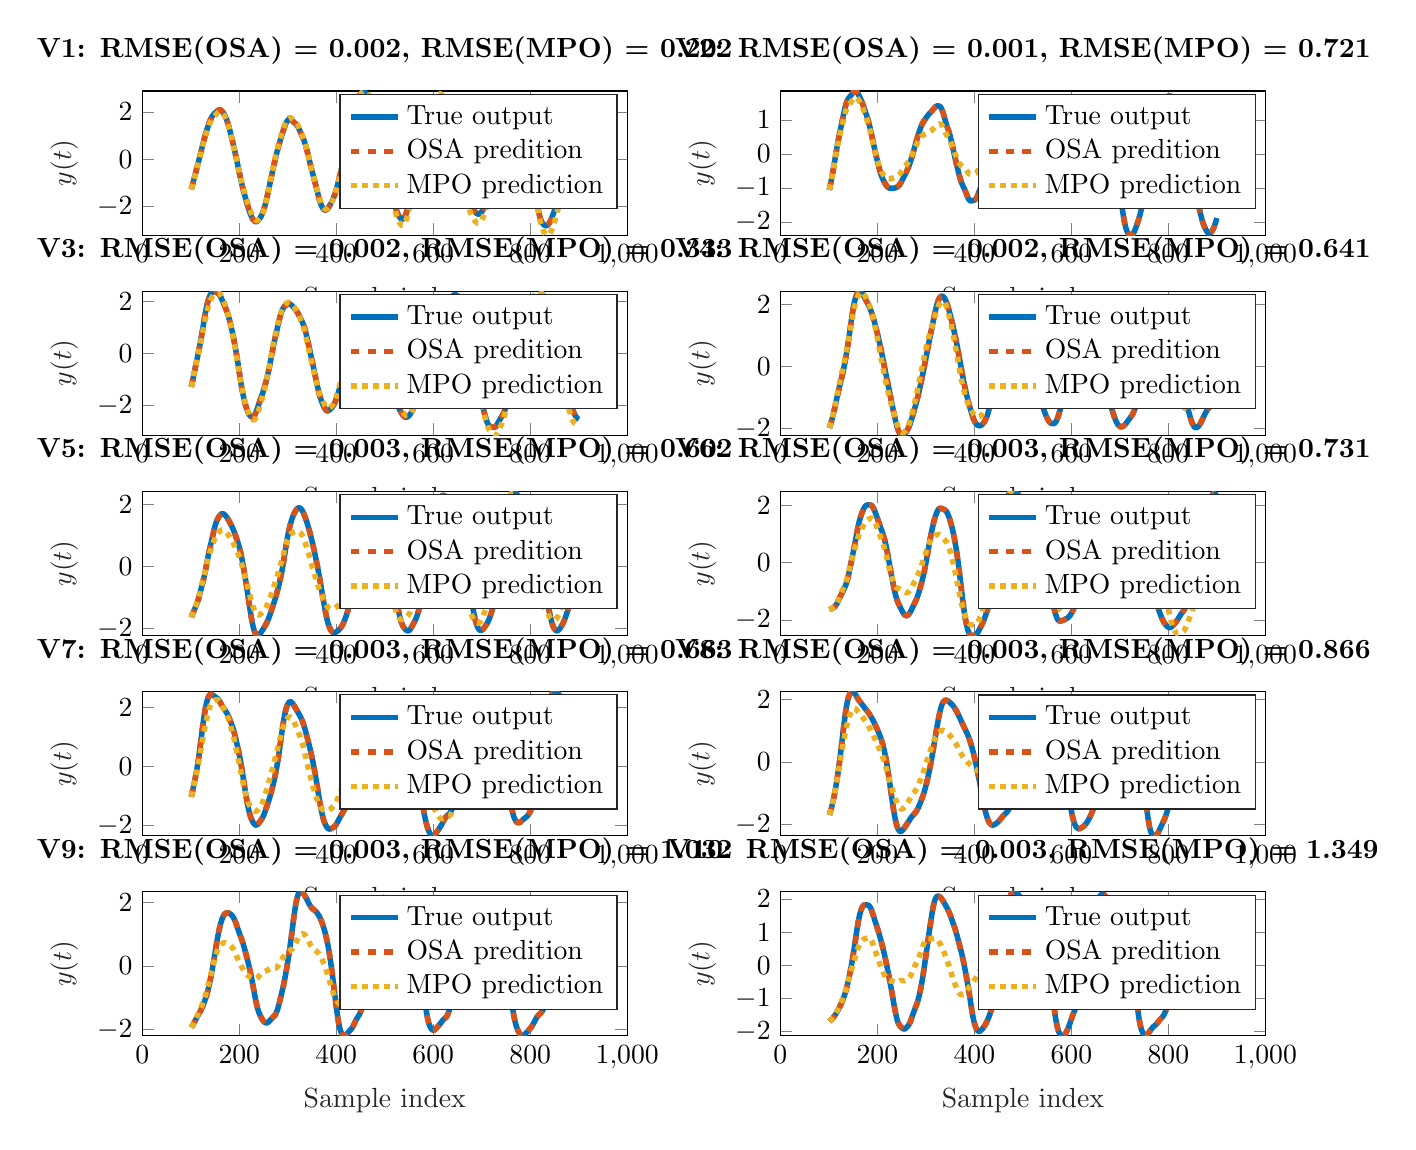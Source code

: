 % This file was created by matlab2tikz.
%
\definecolor{mycolor1}{rgb}{0.0,0.447,0.741}%
\definecolor{mycolor2}{rgb}{0.85,0.325,0.098}%
\definecolor{mycolor3}{rgb}{0.929,0.694,0.125}%
%
\begin{tikzpicture}

\begin{axis}[%
width=6.159cm,
height=1.831cm,
at={(0cm,10.169cm)},
scale only axis,
xmin=0,
xmax=1000,
xlabel style={font=\color{white!15!black}},
xlabel={Sample index},
ymin=-3.21,
ymax=2.892,
ylabel style={font=\color{white!15!black}},
ylabel={$y(t)$},
axis background/.style={fill=white},
title style={font=\bfseries},
title={V1: RMSE(OSA) = 0.002, RMSE(MPO) = 0.202},
legend style={legend cell align=left, align=left, draw=white!15!black}
]
\addplot [color=mycolor1, line width=2.0pt]
  table[row sep=crcr]{%
101	-1.273\\
104	-1.046\\
107	-0.813\\
111	-0.499\\
117	-0.017\\
120	0.226\\
127	0.799\\
129	0.952\\
130	1.026\\
132	1.167\\
134	1.299\\
136	1.424\\
138	1.541\\
139	1.596\\
140	1.648\\
141	1.697\\
143	1.781\\
145	1.846\\
147	1.895\\
149	1.937\\
154	2.033\\
156	2.067\\
157	2.08\\
159	2.094\\
160	2.093\\
161	2.088\\
162	2.079\\
163	2.064\\
164	2.047\\
166	1.999\\
167	1.971\\
169	1.906\\
171	1.828\\
173	1.734\\
174	1.68\\
175	1.624\\
176	1.561\\
177	1.495\\
178	1.424\\
180	1.273\\
183	1.027\\
186	0.773\\
188	0.601\\
190	0.423\\
192	0.237\\
194	0.043\\
197	-0.254\\
200	-0.549\\
202	-0.741\\
205	-1.014\\
207	-1.188\\
209	-1.351\\
210	-1.432\\
213	-1.654\\
216	-1.863\\
219	-2.065\\
220	-2.132\\
221	-2.194\\
223	-2.315\\
225	-2.414\\
226	-2.459\\
228	-2.533\\
230	-2.584\\
231	-2.604\\
233	-2.63\\
235	-2.634\\
236	-2.629\\
237	-2.62\\
238	-2.607\\
240	-2.568\\
242	-2.512\\
243	-2.481\\
245	-2.41\\
247	-2.326\\
248	-2.278\\
249	-2.227\\
250	-2.169\\
251	-2.108\\
252	-2.039\\
253	-1.966\\
254	-1.887\\
255	-1.804\\
256	-1.716\\
258	-1.534\\
261	-1.245\\
268	-0.561\\
271	-0.281\\
272	-0.19\\
275	0.072\\
278	0.32\\
281	0.55\\
284	0.767\\
287	0.973\\
290	1.169\\
292	1.295\\
294	1.407\\
295	1.463\\
297	1.551\\
298	1.594\\
300	1.647\\
301	1.672\\
303	1.689\\
304	1.691\\
306	1.679\\
308	1.651\\
309	1.636\\
316	1.51\\
318	1.463\\
319	1.436\\
321	1.372\\
323	1.291\\
326	1.156\\
331	0.924\\
333	0.823\\
335	0.709\\
337	0.578\\
339	0.428\\
341	0.266\\
347	-0.247\\
349	-0.41\\
352	-0.646\\
355	-0.88\\
358	-1.12\\
362	-1.447\\
363	-1.526\\
365	-1.677\\
366	-1.75\\
369	-1.936\\
372	-2.064\\
373	-2.091\\
375	-2.131\\
376	-2.142\\
378	-2.143\\
379	-2.137\\
381	-2.107\\
382	-2.088\\
384	-2.036\\
385	-2.008\\
388	-1.906\\
390	-1.829\\
391	-1.787\\
393	-1.699\\
395	-1.598\\
396	-1.546\\
398	-1.424\\
399	-1.358\\
401	-1.213\\
402	-1.134\\
404	-0.973\\
411	-0.38\\
413	-0.207\\
415	-0.03\\
417	0.151\\
425	0.882\\
427	1.069\\
431	1.445\\
433	1.627\\
435	1.801\\
437	1.967\\
439	2.127\\
440	2.206\\
442	2.355\\
443	2.423\\
444	2.489\\
445	2.551\\
447	2.658\\
449	2.735\\
450	2.767\\
452	2.815\\
454	2.84\\
455	2.846\\
457	2.847\\
459	2.828\\
461	2.791\\
463	2.737\\
465	2.669\\
467	2.59\\
469	2.501\\
470	2.451\\
471	2.398\\
472	2.342\\
473	2.281\\
474	2.218\\
476	2.082\\
479	1.873\\
481	1.737\\
484	1.547\\
486	1.425\\
488	1.298\\
490	1.158\\
492	1.002\\
494	0.825\\
496	0.634\\
497	0.536\\
500	0.231\\
505	-0.284\\
507	-0.495\\
508	-0.602\\
511	-0.933\\
514	-1.269\\
516	-1.484\\
517	-1.586\\
518	-1.683\\
519	-1.775\\
521	-1.944\\
523	-2.087\\
524	-2.148\\
525	-2.207\\
526	-2.26\\
528	-2.353\\
530	-2.426\\
531	-2.459\\
533	-2.505\\
534	-2.522\\
536	-2.535\\
537	-2.531\\
539	-2.505\\
540	-2.477\\
542	-2.406\\
544	-2.297\\
545	-2.235\\
547	-2.096\\
549	-1.935\\
550	-1.853\\
555	-1.419\\
558	-1.16\\
562	-0.814\\
564	-0.63\\
565	-0.535\\
567	-0.338\\
572	0.175\\
573	0.273\\
575	0.463\\
577	0.64\\
579	0.803\\
581	0.959\\
586	1.343\\
589	1.568\\
591	1.709\\
593	1.832\\
594	1.889\\
596	1.99\\
598	2.076\\
599	2.118\\
603	2.271\\
604	2.306\\
606	2.37\\
608	2.415\\
609	2.428\\
610	2.437\\
611	2.443\\
612	2.442\\
614	2.427\\
615	2.415\\
617	2.386\\
618	2.368\\
620	2.324\\
621	2.296\\
622	2.264\\
623	2.229\\
625	2.144\\
627	2.048\\
632	1.795\\
633	1.744\\
635	1.632\\
637	1.506\\
639	1.362\\
641	1.201\\
643	1.027\\
645	0.844\\
647	0.654\\
650	0.359\\
654	-0.04\\
657	-0.33\\
661	-0.709\\
666	-1.187\\
667	-1.28\\
669	-1.45\\
671	-1.597\\
673	-1.719\\
675	-1.819\\
676	-1.863\\
678	-1.946\\
680	-2.022\\
682	-2.095\\
684	-2.161\\
686	-2.219\\
687	-2.244\\
688	-2.266\\
689	-2.284\\
690	-2.298\\
691	-2.309\\
693	-2.318\\
694	-2.316\\
696	-2.3\\
697	-2.284\\
699	-2.245\\
701	-2.186\\
702	-2.156\\
705	-2.037\\
707	-1.941\\
708	-1.889\\
710	-1.771\\
711	-1.707\\
713	-1.567\\
714	-1.49\\
716	-1.33\\
720	-1.0\\
722	-0.839\\
725	-0.614\\
728	-0.397\\
729	-0.323\\
731	-0.169\\
732	-0.089\\
734	0.079\\
740	0.601\\
742	0.765\\
743	0.844\\
745	0.994\\
747	1.131\\
748	1.196\\
750	1.32\\
752	1.433\\
754	1.532\\
755	1.58\\
757	1.653\\
758	1.682\\
760	1.726\\
761	1.736\\
763	1.749\\
765	1.74\\
767	1.719\\
769	1.687\\
770	1.668\\
772	1.62\\
773	1.589\\
774	1.555\\
775	1.516\\
776	1.474\\
777	1.426\\
778	1.375\\
779	1.319\\
780	1.259\\
782	1.13\\
785	0.916\\
788	0.689\\
791	0.456\\
793	0.297\\
795	0.13\\
797	-0.049\\
799	-0.243\\
801	-0.449\\
805	-0.871\\
809	-1.289\\
810	-1.395\\
812	-1.616\\
815	-1.957\\
816	-2.067\\
817	-2.172\\
818	-2.27\\
819	-2.36\\
820	-2.439\\
821	-2.51\\
822	-2.568\\
823	-2.62\\
824	-2.661\\
825	-2.697\\
826	-2.725\\
827	-2.75\\
829	-2.786\\
830	-2.798\\
831	-2.808\\
832	-2.812\\
833	-2.812\\
834	-2.807\\
835	-2.797\\
836	-2.782\\
838	-2.737\\
840	-2.671\\
841	-2.633\\
843	-2.546\\
845	-2.445\\
847	-2.336\\
849	-2.223\\
852	-2.05\\
854	-1.932\\
857	-1.745\\
859	-1.61\\
861	-1.463\\
862	-1.386\\
864	-1.226\\
866	-1.058\\
869	-0.794\\
872	-0.519\\
876	-0.148\\
878	0.033\\
880	0.209\\
884	0.56\\
885	0.649\\
887	0.834\\
889	1.026\\
893	1.412\\
894	1.507\\
896	1.684\\
897	1.767\\
898	1.847\\
899	1.925\\
900	1.996\\
};
\addlegendentry{True output}

\addplot [color=mycolor2, dashed, line width=2.0pt]
  table[row sep=crcr]{%
101	-1.271\\
103	-1.122\\
107	-0.813\\
110	-0.578\\
114	-0.259\\
120	0.225\\
123	0.472\\
126	0.718\\
128	0.877\\
130	1.026\\
131	1.097\\
133	1.234\\
135	1.363\\
137	1.484\\
139	1.597\\
140	1.648\\
141	1.697\\
142	1.742\\
144	1.817\\
146	1.874\\
151	1.976\\
154	2.033\\
156	2.067\\
157	2.079\\
158	2.089\\
160	2.095\\
162	2.079\\
163	2.064\\
165	2.025\\
167	1.97\\
169	1.904\\
170	1.868\\
172	1.783\\
174	1.681\\
176	1.562\\
177	1.494\\
178	1.424\\
179	1.349\\
181	1.193\\
186	0.774\\
189	0.513\\
191	0.332\\
193	0.142\\
201	-0.645\\
203	-0.834\\
206	-1.102\\
208	-1.271\\
210	-1.43\\
211	-1.508\\
214	-1.725\\
217	-1.932\\
219	-2.067\\
221	-2.196\\
222	-2.256\\
224	-2.37\\
226	-2.46\\
227	-2.499\\
229	-2.564\\
231	-2.605\\
232	-2.619\\
234	-2.636\\
236	-2.631\\
238	-2.606\\
239	-2.589\\
241	-2.542\\
244	-2.445\\
246	-2.369\\
248	-2.278\\
250	-2.169\\
252	-2.039\\
254	-1.887\\
256	-1.716\\
258	-1.532\\
259	-1.438\\
263	-1.049\\
266	-0.754\\
269	-0.466\\
272	-0.191\\
273	-0.101\\
276	0.156\\
279	0.398\\
282	0.624\\
285	0.836\\
288	1.039\\
290	1.169\\
292	1.293\\
293	1.354\\
294	1.408\\
296	1.512\\
298	1.589\\
299	1.627\\
302	1.686\\
304	1.691\\
305	1.686\\
307	1.667\\
310	1.619\\
313	1.563\\
315	1.529\\
317	1.488\\
319	1.435\\
320	1.405\\
322	1.334\\
325	1.201\\
326	1.156\\
329	1.017\\
331	0.923\\
332	0.875\\
334	0.769\\
336	0.647\\
338	0.506\\
340	0.35\\
344	0.009\\
346	-0.163\\
348	-0.329\\
351	-0.567\\
357	-1.039\\
360	-1.284\\
362	-1.446\\
363	-1.526\\
364	-1.603\\
366	-1.748\\
367	-1.818\\
370	-1.988\\
373	-2.094\\
374	-2.115\\
376	-2.141\\
377	-2.147\\
379	-2.136\\
380	-2.125\\
382	-2.086\\
383	-2.064\\
386	-1.976\\
389	-1.867\\
391	-1.787\\
393	-1.697\\
394	-1.651\\
396	-1.543\\
397	-1.488\\
399	-1.357\\
400	-1.287\\
402	-1.135\\
405	-0.889\\
413	-0.208\\
415	-0.031\\
419	0.332\\
425	0.882\\
428	1.163\\
431	1.445\\
433	1.626\\
434	1.716\\
436	1.886\\
439	2.128\\
441	2.283\\
443	2.427\\
445	2.552\\
446	2.609\\
448	2.704\\
450	2.769\\
451	2.793\\
453	2.832\\
454	2.839\\
455	2.848\\
457	2.845\\
458	2.839\\
460	2.811\\
462	2.765\\
463	2.733\\
464	2.704\\
465	2.665\\
466	2.63\\
468	2.546\\
470	2.45\\
472	2.34\\
473	2.279\\
474	2.216\\
475	2.15\\
479	1.871\\
481	1.736\\
482	1.67\\
488	1.297\\
489	1.229\\
491	1.082\\
493	0.917\\
494	0.823\\
495	0.732\\
498	0.436\\
504	-0.18\\
506	-0.388\\
507	-0.494\\
509	-0.709\\
515	-1.378\\
517	-1.587\\
518	-1.684\\
519	-1.777\\
520	-1.863\\
522	-2.021\\
523	-2.086\\
524	-2.153\\
526	-2.262\\
527	-2.31\\
529	-2.395\\
532	-2.486\\
534	-2.522\\
535	-2.532\\
537	-2.533\\
538	-2.521\\
540	-2.479\\
541	-2.443\\
543	-2.357\\
544	-2.294\\
545	-2.235\\
546	-2.165\\
548	-2.018\\
552	-1.678\\
558	-1.16\\
561	-0.9\\
563	-0.724\\
565	-0.536\\
566	-0.438\\
568	-0.237\\
571	0.072\\
573	0.273\\
574	0.369\\
575	0.462\\
576	0.552\\
578	0.723\\
582	1.036\\
588	1.494\\
589	1.568\\
590	1.64\\
592	1.775\\
594	1.889\\
595	1.941\\
597	2.036\\
600	2.158\\
603	2.27\\
604	2.307\\
605	2.34\\
607	2.396\\
609	2.43\\
611	2.442\\
612	2.442\\
613	2.437\\
615	2.415\\
617	2.385\\
618	2.367\\
619	2.347\\
620	2.323\\
621	2.296\\
622	2.263\\
623	2.227\\
624	2.188\\
626	2.096\\
627	2.046\\
628	1.998\\
631	1.845\\
633	1.742\\
634	1.689\\
636	1.571\\
638	1.436\\
640	1.283\\
642	1.116\\
643	1.025\\
644	0.937\\
648	0.557\\
654	-0.038\\
656	-0.233\\
658	-0.424\\
661	-0.708\\
666	-1.187\\
667	-1.279\\
668	-1.367\\
670	-1.528\\
672	-1.663\\
673	-1.717\\
674	-1.774\\
675	-1.818\\
676	-1.865\\
679	-1.985\\
682	-2.094\\
683	-2.129\\
685	-2.192\\
687	-2.245\\
689	-2.285\\
690	-2.299\\
691	-2.309\\
692	-2.316\\
694	-2.316\\
695	-2.309\\
697	-2.285\\
698	-2.265\\
700	-2.218\\
703	-2.119\\
706	-1.991\\
708	-1.887\\
709	-1.831\\
711	-1.706\\
712	-1.638\\
714	-1.491\\
715	-1.411\\
721	-0.919\\
723	-0.762\\
726	-0.541\\
728	-0.397\\
730	-0.248\\
732	-0.089\\
733	-0.007\\
735	0.164\\
738	0.429\\
740	0.6\\
741	0.684\\
743	0.844\\
744	0.92\\
746	1.065\\
748	1.197\\
750	1.319\\
751	1.378\\
753	1.486\\
755	1.577\\
756	1.621\\
758	1.683\\
759	1.706\\
761	1.74\\
763	1.746\\
764	1.747\\
766	1.733\\
769	1.687\\
770	1.668\\
771	1.645\\
773	1.59\\
775	1.517\\
777	1.427\\
778	1.374\\
779	1.319\\
780	1.259\\
781	1.196\\
783	1.062\\
786	0.841\\
789	0.612\\
792	0.378\\
794	0.215\\
795	0.13\\
796	0.043\\
798	-0.143\\
800	-0.343\\
806	-0.975\\
809	-1.288\\
811	-1.504\\
813	-1.73\\
815	-1.959\\
816	-2.069\\
817	-2.174\\
818	-2.273\\
819	-2.363\\
820	-2.443\\
821	-2.512\\
822	-2.573\\
823	-2.621\\
824	-2.665\\
825	-2.698\\
826	-2.728\\
828	-2.772\\
830	-2.8\\
832	-2.813\\
833	-2.811\\
834	-2.807\\
835	-2.796\\
836	-2.781\\
837	-2.761\\
839	-2.707\\
841	-2.632\\
843	-2.542\\
844	-2.496\\
847	-2.334\\
850	-2.164\\
853	-1.989\\
855	-1.87\\
858	-1.678\\
860	-1.538\\
862	-1.386\\
864	-1.225\\
865	-1.143\\
868	-0.882\\
870	-0.704\\
878	0.033\\
881	0.296\\
884	0.558\\
886	0.739\\
888	0.928\\
893	1.412\\
895	1.598\\
897	1.769\\
899	1.925\\
900	1.998\\
};
\addlegendentry{OSA predition}

\addplot [color=mycolor3, dotted, line width=2.0pt]
  table[row sep=crcr]{%
101	-1.273\\
104	-1.046\\
108	-0.736\\
113	-0.342\\
118	0.052\\
126	0.675\\
128	0.823\\
130	0.963\\
132	1.093\\
134	1.217\\
136	1.334\\
138	1.445\\
139	1.498\\
140	1.548\\
141	1.594\\
142	1.637\\
143	1.675\\
144	1.71\\
145	1.74\\
146	1.767\\
148	1.815\\
153	1.92\\
155	1.96\\
156	1.977\\
157	1.992\\
158	2.003\\
159	2.01\\
160	2.012\\
161	2.01\\
162	2.004\\
163	1.993\\
164	1.978\\
165	1.959\\
166	1.936\\
167	1.911\\
168	1.882\\
169	1.85\\
170	1.814\\
171	1.776\\
172	1.733\\
173	1.686\\
174	1.634\\
175	1.578\\
176	1.517\\
177	1.452\\
178	1.382\\
179	1.309\\
180	1.233\\
182	1.073\\
185	0.825\\
188	0.572\\
190	0.398\\
192	0.219\\
194	0.034\\
198	-0.341\\
200	-0.524\\
202	-0.701\\
204	-0.871\\
206	-1.034\\
208	-1.19\\
210	-1.338\\
212	-1.478\\
214	-1.611\\
219	-1.937\\
221	-2.064\\
222	-2.125\\
223	-2.184\\
224	-2.239\\
225	-2.291\\
226	-2.339\\
227	-2.383\\
228	-2.422\\
229	-2.457\\
230	-2.488\\
231	-2.515\\
232	-2.538\\
233	-2.556\\
234	-2.57\\
235	-2.58\\
236	-2.584\\
237	-2.584\\
238	-2.579\\
239	-2.569\\
240	-2.555\\
241	-2.537\\
242	-2.515\\
243	-2.489\\
244	-2.46\\
245	-2.428\\
246	-2.392\\
247	-2.352\\
248	-2.307\\
249	-2.257\\
250	-2.201\\
251	-2.139\\
252	-2.071\\
253	-1.997\\
254	-1.917\\
255	-1.832\\
256	-1.743\\
257	-1.649\\
258	-1.553\\
260	-1.354\\
262	-1.15\\
267	-0.634\\
269	-0.433\\
271	-0.237\\
273	-0.049\\
275	0.131\\
277	0.304\\
279	0.468\\
281	0.625\\
283	0.773\\
285	0.916\\
287	1.052\\
289	1.184\\
291	1.31\\
293	1.428\\
294	1.483\\
295	1.534\\
296	1.582\\
297	1.625\\
298	1.663\\
299	1.695\\
300	1.722\\
301	1.742\\
302	1.757\\
303	1.766\\
304	1.768\\
305	1.766\\
306	1.759\\
307	1.749\\
309	1.72\\
312	1.667\\
315	1.609\\
317	1.563\\
318	1.536\\
319	1.506\\
320	1.472\\
321	1.434\\
322	1.393\\
323	1.348\\
325	1.253\\
328	1.104\\
331	0.95\\
332	0.896\\
333	0.84\\
334	0.781\\
335	0.718\\
336	0.651\\
337	0.581\\
338	0.506\\
339	0.428\\
341	0.263\\
347	-0.245\\
349	-0.405\\
351	-0.559\\
358	-1.088\\
362	-1.397\\
364	-1.546\\
365	-1.617\\
366	-1.685\\
367	-1.75\\
368	-1.81\\
369	-1.865\\
370	-1.916\\
371	-1.96\\
372	-1.999\\
373	-2.032\\
374	-2.058\\
375	-2.079\\
376	-2.093\\
377	-2.101\\
378	-2.104\\
379	-2.102\\
380	-2.095\\
381	-2.084\\
382	-2.069\\
383	-2.05\\
384	-2.028\\
385	-2.002\\
386	-1.974\\
387	-1.943\\
389	-1.875\\
391	-1.797\\
392	-1.754\\
393	-1.709\\
394	-1.662\\
395	-1.611\\
396	-1.557\\
397	-1.498\\
398	-1.436\\
399	-1.369\\
400	-1.298\\
401	-1.223\\
402	-1.145\\
404	-0.982\\
408	-0.646\\
413	-0.223\\
416	0.039\\
421	0.478\\
426	0.913\\
432	1.442\\
434	1.611\\
436	1.775\\
439	2.012\\
441	2.167\\
443	2.315\\
444	2.386\\
445	2.452\\
446	2.515\\
447	2.573\\
448	2.625\\
449	2.673\\
450	2.715\\
451	2.753\\
452	2.786\\
453	2.815\\
454	2.839\\
455	2.859\\
456	2.875\\
457	2.885\\
458	2.891\\
459	2.892\\
460	2.888\\
461	2.878\\
462	2.864\\
463	2.845\\
464	2.821\\
465	2.794\\
466	2.763\\
467	2.728\\
468	2.689\\
469	2.646\\
470	2.598\\
471	2.546\\
472	2.489\\
473	2.428\\
474	2.362\\
475	2.292\\
476	2.218\\
478	2.065\\
481	1.833\\
484	1.607\\
486	1.457\\
487	1.38\\
488	1.301\\
489	1.218\\
490	1.131\\
491	1.04\\
492	0.946\\
493	0.846\\
494	0.744\\
495	0.638\\
497	0.419\\
504	-0.36\\
508	-0.802\\
511	-1.139\\
513	-1.364\\
515	-1.583\\
516	-1.689\\
517	-1.79\\
518	-1.888\\
519	-1.98\\
520	-2.067\\
521	-2.149\\
522	-2.225\\
523	-2.296\\
524	-2.362\\
525	-2.424\\
526	-2.48\\
527	-2.532\\
528	-2.58\\
529	-2.624\\
530	-2.664\\
531	-2.7\\
532	-2.731\\
533	-2.757\\
534	-2.777\\
535	-2.792\\
536	-2.8\\
537	-2.801\\
538	-2.795\\
539	-2.78\\
540	-2.757\\
541	-2.726\\
542	-2.686\\
543	-2.637\\
544	-2.581\\
545	-2.518\\
546	-2.447\\
547	-2.371\\
548	-2.289\\
549	-2.203\\
550	-2.112\\
551	-2.019\\
553	-1.826\\
556	-1.528\\
560	-1.127\\
562	-0.922\\
564	-0.709\\
566	-0.486\\
568	-0.257\\
571	0.09\\
572	0.204\\
573	0.314\\
574	0.422\\
575	0.526\\
576	0.627\\
577	0.725\\
578	0.819\\
580	1.0\\
582	1.174\\
585	1.431\\
588	1.682\\
590	1.842\\
591	1.917\\
592	1.989\\
593	2.057\\
594	2.121\\
595	2.181\\
596	2.237\\
597	2.29\\
599	2.388\\
601	2.48\\
603	2.568\\
604	2.61\\
605	2.649\\
606	2.684\\
607	2.714\\
608	2.74\\
609	2.759\\
610	2.773\\
611	2.781\\
612	2.783\\
613	2.781\\
614	2.775\\
615	2.766\\
616	2.753\\
617	2.737\\
618	2.718\\
619	2.695\\
620	2.668\\
621	2.637\\
622	2.6\\
623	2.558\\
624	2.51\\
625	2.459\\
626	2.403\\
628	2.283\\
630	2.157\\
632	2.025\\
633	1.956\\
634	1.884\\
635	1.809\\
636	1.73\\
637	1.646\\
638	1.557\\
639	1.464\\
640	1.366\\
641	1.265\\
642	1.16\\
644	0.943\\
646	0.718\\
648	0.489\\
654	-0.205\\
656	-0.428\\
658	-0.644\\
661	-0.962\\
664	-1.277\\
666	-1.481\\
667	-1.579\\
668	-1.673\\
669	-1.761\\
670	-1.844\\
671	-1.92\\
672	-1.99\\
673	-2.055\\
674	-2.114\\
675	-2.168\\
676	-2.219\\
677	-2.266\\
679	-2.355\\
681	-2.436\\
683	-2.512\\
684	-2.546\\
685	-2.578\\
686	-2.607\\
687	-2.633\\
688	-2.655\\
689	-2.673\\
690	-2.687\\
691	-2.697\\
692	-2.702\\
693	-2.702\\
694	-2.697\\
695	-2.688\\
696	-2.673\\
697	-2.654\\
698	-2.629\\
699	-2.6\\
700	-2.567\\
701	-2.529\\
702	-2.486\\
703	-2.44\\
704	-2.389\\
705	-2.335\\
706	-2.276\\
707	-2.213\\
708	-2.145\\
709	-2.073\\
710	-1.997\\
711	-1.916\\
712	-1.83\\
713	-1.74\\
714	-1.646\\
715	-1.548\\
717	-1.346\\
721	-0.935\\
723	-0.738\\
725	-0.547\\
730	-0.078\\
732	0.117\\
734	0.318\\
738	0.724\\
740	0.919\\
741	1.012\\
742	1.103\\
743	1.191\\
744	1.275\\
745	1.357\\
746	1.434\\
747	1.509\\
748	1.581\\
749	1.649\\
750	1.715\\
751	1.778\\
752	1.837\\
753	1.893\\
754	1.945\\
755	1.992\\
756	2.035\\
757	2.072\\
758	2.104\\
759	2.129\\
760	2.149\\
761	2.162\\
762	2.169\\
763	2.171\\
764	2.169\\
765	2.162\\
766	2.151\\
767	2.136\\
768	2.118\\
769	2.097\\
770	2.072\\
771	2.044\\
772	2.011\\
773	1.974\\
774	1.932\\
775	1.885\\
776	1.833\\
777	1.777\\
778	1.715\\
779	1.649\\
780	1.578\\
781	1.504\\
782	1.426\\
783	1.345\\
785	1.175\\
787	0.997\\
790	0.724\\
792	0.538\\
794	0.347\\
795	0.249\\
796	0.148\\
797	0.043\\
798	-0.064\\
799	-0.175\\
801	-0.402\\
805	-0.861\\
810	-1.428\\
812	-1.665\\
816	-2.149\\
817	-2.264\\
818	-2.374\\
819	-2.476\\
820	-2.571\\
821	-2.657\\
822	-2.734\\
823	-2.803\\
824	-2.864\\
825	-2.919\\
826	-2.969\\
827	-3.013\\
828	-3.054\\
829	-3.09\\
830	-3.122\\
831	-3.15\\
832	-3.173\\
833	-3.191\\
834	-3.203\\
835	-3.21\\
836	-3.209\\
837	-3.203\\
838	-3.191\\
839	-3.172\\
840	-3.148\\
841	-3.118\\
842	-3.082\\
843	-3.042\\
844	-2.997\\
845	-2.947\\
846	-2.893\\
847	-2.836\\
848	-2.776\\
849	-2.713\\
851	-2.581\\
853	-2.441\\
854	-2.368\\
855	-2.292\\
856	-2.214\\
857	-2.132\\
858	-2.047\\
859	-1.959\\
860	-1.867\\
861	-1.771\\
862	-1.672\\
863	-1.571\\
865	-1.36\\
867	-1.141\\
869	-0.916\\
871	-0.686\\
876	-0.104\\
878	0.123\\
880	0.343\\
883	0.666\\
886	0.989\\
889	1.32\\
892	1.651\\
893	1.759\\
894	1.863\\
895	1.965\\
896	2.064\\
897	2.159\\
898	2.25\\
899	2.337\\
900	2.42\\
};
\addlegendentry{MPO prediction}

\end{axis}

\begin{axis}[%
width=6.159cm,
height=1.831cm,
at={(8.104cm,10.169cm)},
scale only axis,
xmin=0,
xmax=1000,
xlabel style={font=\color{white!15!black}},
xlabel={Sample index},
ymin=-2.384,
ymax=1.847,
ylabel style={font=\color{white!15!black}},
ylabel={$y(t)$},
axis background/.style={fill=white},
title style={font=\bfseries},
title={V2: RMSE(OSA) = 0.001, RMSE(MPO) = 0.721},
legend style={legend cell align=left, align=left, draw=white!15!black}
]
\addplot [color=mycolor1, line width=2.0pt]
  table[row sep=crcr]{%
101	-1.056\\
103	-0.918\\
105	-0.774\\
107	-0.622\\
109	-0.462\\
111	-0.295\\
113	-0.124\\
114	-0.038\\
116	0.13\\
117	0.211\\
119	0.369\\
121	0.517\\
122	0.589\\
125	0.796\\
130	1.136\\
131	1.203\\
133	1.328\\
134	1.386\\
136	1.488\\
138	1.562\\
139	1.59\\
140	1.615\\
141	1.636\\
145	1.707\\
146	1.726\\
150	1.808\\
151	1.825\\
152	1.838\\
153	1.844\\
154	1.847\\
155	1.844\\
156	1.835\\
157	1.822\\
158	1.806\\
159	1.786\\
160	1.764\\
162	1.715\\
163	1.689\\
165	1.632\\
167	1.566\\
168	1.53\\
170	1.453\\
172	1.371\\
177	1.163\\
179	1.077\\
181	0.983\\
182	0.931\\
183	0.877\\
185	0.759\\
187	0.631\\
193	0.229\\
194	0.164\\
197	-0.023\\
199	-0.145\\
201	-0.264\\
203	-0.379\\
205	-0.485\\
206	-0.533\\
207	-0.579\\
208	-0.622\\
210	-0.698\\
212	-0.762\\
214	-0.818\\
216	-0.869\\
217	-0.893\\
219	-0.936\\
221	-0.969\\
222	-0.982\\
223	-0.992\\
225	-1.004\\
227	-1.008\\
230	-1.009\\
233	-1.007\\
235	-1.004\\
237	-0.996\\
239	-0.984\\
240	-0.977\\
242	-0.956\\
243	-0.944\\
245	-0.914\\
247	-0.876\\
249	-0.829\\
251	-0.776\\
260	-0.525\\
261	-0.495\\
263	-0.43\\
265	-0.357\\
267	-0.279\\
269	-0.194\\
271	-0.103\\
273	-0.005\\
276	0.151\\
278	0.256\\
279	0.308\\
281	0.408\\
283	0.502\\
285	0.592\\
287	0.678\\
289	0.759\\
290	0.796\\
291	0.832\\
292	0.864\\
293	0.894\\
294	0.92\\
295	0.945\\
297	0.988\\
304	1.128\\
306	1.164\\
308	1.194\\
311	1.236\\
313	1.268\\
315	1.303\\
317	1.339\\
318	1.356\\
319	1.371\\
320	1.384\\
321	1.393\\
322	1.4\\
323	1.405\\
324	1.408\\
326	1.407\\
327	1.404\\
328	1.399\\
329	1.39\\
330	1.377\\
331	1.359\\
332	1.334\\
333	1.305\\
334	1.268\\
335	1.228\\
336	1.181\\
337	1.133\\
340	0.98\\
341	0.931\\
343	0.841\\
347	0.674\\
349	0.579\\
351	0.471\\
353	0.35\\
356	0.155\\
358	0.026\\
360	-0.101\\
362	-0.224\\
365	-0.405\\
367	-0.523\\
368	-0.58\\
370	-0.687\\
372	-0.78\\
373	-0.821\\
374	-0.859\\
375	-0.894\\
377	-0.957\\
379	-1.015\\
381	-1.079\\
383	-1.149\\
386	-1.258\\
388	-1.32\\
390	-1.36\\
391	-1.37\\
392	-1.378\\
393	-1.38\\
394	-1.379\\
397	-1.369\\
399	-1.361\\
401	-1.348\\
403	-1.324\\
404	-1.302\\
405	-1.279\\
406	-1.248\\
407	-1.214\\
409	-1.138\\
411	-1.059\\
412	-1.021\\
414	-0.95\\
417	-0.85\\
418	-0.816\\
420	-0.737\\
422	-0.648\\
424	-0.551\\
426	-0.452\\
428	-0.358\\
430	-0.268\\
433	-0.135\\
435	-0.038\\
437	0.073\\
439	0.202\\
441	0.344\\
444	0.569\\
445	0.643\\
447	0.778\\
449	0.895\\
451	0.994\\
453	1.08\\
455	1.159\\
457	1.233\\
459	1.299\\
460	1.327\\
461	1.351\\
462	1.37\\
463	1.385\\
464	1.394\\
465	1.4\\
466	1.401\\
467	1.399\\
469	1.389\\
472	1.37\\
474	1.353\\
475	1.343\\
476	1.329\\
477	1.314\\
478	1.296\\
479	1.275\\
480	1.252\\
482	1.2\\
484	1.143\\
486	1.082\\
487	1.051\\
489	0.984\\
491	0.911\\
493	0.83\\
495	0.745\\
498	0.618\\
500	0.538\\
501	0.5\\
503	0.428\\
507	0.289\\
509	0.214\\
510	0.174\\
511	0.133\\
513	0.044\\
518	-0.185\\
520	-0.271\\
522	-0.353\\
525	-0.473\\
527	-0.551\\
529	-0.626\\
531	-0.698\\
534	-0.799\\
538	-0.929\\
539	-0.962\\
541	-1.022\\
543	-1.073\\
545	-1.111\\
547	-1.14\\
549	-1.166\\
550	-1.18\\
552	-1.216\\
556	-1.297\\
557	-1.313\\
558	-1.325\\
559	-1.332\\
560	-1.335\\
561	-1.334\\
563	-1.324\\
565	-1.312\\
567	-1.304\\
569	-1.299\\
570	-1.295\\
571	-1.287\\
572	-1.276\\
573	-1.261\\
574	-1.239\\
575	-1.212\\
576	-1.181\\
577	-1.146\\
579	-1.072\\
581	-0.998\\
582	-0.962\\
584	-0.897\\
590	-0.709\\
593	-0.61\\
595	-0.541\\
596	-0.506\\
598	-0.43\\
600	-0.346\\
602	-0.254\\
604	-0.155\\
608	0.045\\
610	0.141\\
611	0.188\\
613	0.275\\
615	0.355\\
617	0.43\\
620	0.54\\
621	0.578\\
623	0.662\\
624	0.708\\
625	0.757\\
627	0.86\\
629	0.966\\
630	1.017\\
631	1.065\\
632	1.111\\
634	1.193\\
636	1.262\\
638	1.318\\
640	1.365\\
641	1.385\\
642	1.401\\
643	1.416\\
645	1.435\\
647	1.437\\
648	1.433\\
649	1.427\\
651	1.408\\
653	1.385\\
656	1.345\\
658	1.315\\
660	1.283\\
662	1.247\\
665	1.188\\
667	1.145\\
669	1.098\\
670	1.071\\
671	1.042\\
672	1.01\\
673	0.975\\
674	0.938\\
676	0.855\\
678	0.759\\
680	0.653\\
681	0.597\\
683	0.476\\
684	0.411\\
686	0.273\\
688	0.115\\
689	0.034\\
691	-0.149\\
692	-0.247\\
693	-0.348\\
694	-0.451\\
696	-0.664\\
699	-0.989\\
701	-1.203\\
703	-1.411\\
705	-1.609\\
706	-1.702\\
707	-1.792\\
708	-1.878\\
710	-2.03\\
711	-2.092\\
712	-2.149\\
713	-2.203\\
715	-2.276\\
716	-2.305\\
718	-2.346\\
719	-2.359\\
720	-2.37\\
721	-2.377\\
722	-2.381\\
723	-2.384\\
724	-2.381\\
725	-2.375\\
726	-2.365\\
727	-2.349\\
728	-2.329\\
729	-2.303\\
730	-2.273\\
731	-2.24\\
733	-2.164\\
735	-2.083\\
737	-1.998\\
738	-1.956\\
740	-1.864\\
742	-1.763\\
744	-1.647\\
746	-1.516\\
748	-1.372\\
750	-1.22\\
752	-1.065\\
756	-0.754\\
760	-0.447\\
763	-0.219\\
766	0.004\\
768	0.149\\
771	0.361\\
774	0.573\\
775	0.644\\
779	0.936\\
781	1.074\\
782	1.137\\
783	1.197\\
784	1.251\\
785	1.3\\
786	1.344\\
787	1.383\\
788	1.419\\
790	1.482\\
792	1.538\\
794	1.591\\
796	1.637\\
798	1.673\\
800	1.695\\
801	1.7\\
802	1.702\\
803	1.702\\
804	1.698\\
806	1.687\\
808	1.671\\
809	1.661\\
810	1.648\\
811	1.632\\
812	1.613\\
814	1.564\\
816	1.497\\
817	1.457\\
818	1.414\\
819	1.368\\
821	1.267\\
823	1.156\\
824	1.097\\
826	0.976\\
831	0.656\\
833	0.535\\
834	0.476\\
836	0.365\\
841	0.104\\
843	-0.008\\
845	-0.135\\
846	-0.202\\
848	-0.349\\
850	-0.51\\
851	-0.592\\
855	-0.929\\
856	-1.013\\
858	-1.174\\
859	-1.253\\
861	-1.403\\
862	-1.477\\
865	-1.68\\
866	-1.741\\
868	-1.856\\
869	-1.909\\
872	-2.047\\
875	-2.154\\
877	-2.213\\
878	-2.241\\
880	-2.285\\
881	-2.302\\
883	-2.327\\
885	-2.33\\
886	-2.327\\
887	-2.317\\
888	-2.305\\
890	-2.268\\
892	-2.217\\
894	-2.155\\
896	-2.079\\
898	-1.988\\
900	-1.883\\
};
\addlegendentry{True output}

\addplot [color=mycolor2, dashed, line width=2.0pt]
  table[row sep=crcr]{%
101	-1.055\\
102	-0.988\\
104	-0.847\\
106	-0.7\\
108	-0.545\\
110	-0.38\\
113	-0.125\\
115	0.045\\
117	0.21\\
118	0.29\\
120	0.444\\
123	0.658\\
130	1.136\\
132	1.268\\
134	1.387\\
135	1.44\\
137	1.53\\
138	1.561\\
139	1.593\\
141	1.637\\
142	1.655\\
144	1.689\\
145	1.706\\
147	1.746\\
149	1.789\\
150	1.809\\
151	1.825\\
152	1.838\\
153	1.846\\
154	1.847\\
155	1.844\\
156	1.836\\
157	1.822\\
158	1.805\\
159	1.786\\
161	1.74\\
163	1.688\\
164	1.661\\
166	1.599\\
168	1.529\\
170	1.452\\
174	1.288\\
178	1.12\\
180	1.031\\
181	0.982\\
182	0.932\\
184	0.82\\
186	0.697\\
187	0.63\\
188	0.565\\
190	0.429\\
192	0.295\\
194	0.165\\
195	0.101\\
198	-0.083\\
200	-0.204\\
202	-0.321\\
204	-0.433\\
206	-0.534\\
208	-0.621\\
209	-0.661\\
211	-0.731\\
214	-0.817\\
215	-0.844\\
217	-0.893\\
218	-0.915\\
220	-0.954\\
222	-0.982\\
224	-1.0\\
226	-1.007\\
229	-1.009\\
233	-1.007\\
235	-1.003\\
236	-1.001\\
238	-0.991\\
240	-0.976\\
241	-0.968\\
243	-0.944\\
244	-0.93\\
245	-0.914\\
246	-0.896\\
248	-0.853\\
250	-0.803\\
260	-0.526\\
262	-0.464\\
264	-0.395\\
266	-0.319\\
268	-0.238\\
270	-0.15\\
272	-0.056\\
274	0.045\\
277	0.203\\
279	0.307\\
280	0.358\\
282	0.455\\
284	0.547\\
287	0.677\\
288	0.719\\
290	0.796\\
291	0.831\\
292	0.864\\
293	0.893\\
294	0.921\\
296	0.967\\
302	1.089\\
304	1.128\\
305	1.146\\
307	1.179\\
312	1.251\\
314	1.285\\
317	1.339\\
318	1.356\\
319	1.37\\
320	1.383\\
321	1.393\\
322	1.401\\
323	1.405\\
325	1.408\\
327	1.404\\
328	1.399\\
329	1.39\\
330	1.377\\
331	1.36\\
332	1.336\\
333	1.305\\
334	1.27\\
336	1.183\\
340	0.979\\
342	0.884\\
344	0.798\\
346	0.716\\
348	0.629\\
350	0.528\\
352	0.413\\
354	0.287\\
356	0.156\\
358	0.027\\
360	-0.1\\
362	-0.224\\
365	-0.405\\
367	-0.522\\
369	-0.634\\
371	-0.736\\
373	-0.822\\
375	-0.894\\
376	-0.926\\
380	-1.045\\
382	-1.112\\
386	-1.257\\
387	-1.29\\
389	-1.344\\
391	-1.373\\
393	-1.381\\
395	-1.377\\
397	-1.368\\
400	-1.355\\
402	-1.338\\
404	-1.305\\
406	-1.25\\
408	-1.177\\
411	-1.058\\
413	-0.984\\
418	-0.815\\
419	-0.778\\
421	-0.694\\
423	-0.6\\
426	-0.452\\
428	-0.358\\
430	-0.268\\
432	-0.181\\
434	-0.089\\
436	0.014\\
438	0.134\\
440	0.269\\
444	0.569\\
446	0.712\\
448	0.839\\
450	0.947\\
452	1.039\\
453	1.079\\
454	1.121\\
457	1.232\\
458	1.267\\
460	1.328\\
461	1.351\\
462	1.371\\
463	1.385\\
464	1.395\\
465	1.4\\
466	1.402\\
467	1.399\\
468	1.395\\
472	1.369\\
474	1.353\\
475	1.343\\
476	1.33\\
477	1.314\\
478	1.296\\
479	1.275\\
480	1.252\\
481	1.227\\
483	1.172\\
486	1.082\\
488	1.018\\
490	0.948\\
492	0.872\\
495	0.746\\
497	0.66\\
499	0.577\\
501	0.5\\
502	0.463\\
508	0.253\\
510	0.175\\
511	0.134\\
512	0.09\\
514	-0.001\\
517	-0.139\\
519	-0.228\\
521	-0.312\\
523	-0.393\\
526	-0.512\\
528	-0.589\\
530	-0.662\\
532	-0.732\\
536	-0.864\\
539	-0.961\\
540	-0.992\\
542	-1.049\\
544	-1.094\\
546	-1.126\\
549	-1.165\\
551	-1.196\\
553	-1.235\\
555	-1.277\\
556	-1.297\\
557	-1.313\\
558	-1.325\\
559	-1.333\\
560	-1.335\\
561	-1.334\\
562	-1.33\\
566	-1.307\\
570	-1.295\\
571	-1.288\\
572	-1.276\\
573	-1.26\\
574	-1.24\\
575	-1.212\\
576	-1.181\\
577	-1.147\\
582	-0.962\\
583	-0.928\\
585	-0.865\\
588	-0.773\\
591	-0.677\\
593	-0.61\\
595	-0.542\\
597	-0.469\\
599	-0.39\\
601	-0.302\\
604	-0.156\\
606	-0.055\\
608	0.045\\
610	0.141\\
612	0.232\\
614	0.316\\
616	0.393\\
620	0.539\\
622	0.617\\
624	0.707\\
626	0.807\\
630	1.017\\
631	1.065\\
632	1.111\\
633	1.154\\
635	1.23\\
637	1.293\\
638	1.317\\
639	1.343\\
641	1.385\\
642	1.402\\
643	1.416\\
644	1.427\\
646	1.439\\
648	1.434\\
650	1.419\\
652	1.397\\
655	1.358\\
657	1.33\\
659	1.299\\
661	1.265\\
663	1.228\\
666	1.167\\
668	1.122\\
669	1.097\\
670	1.071\\
671	1.042\\
672	1.01\\
673	0.976\\
674	0.938\\
675	0.898\\
677	0.809\\
679	0.709\\
680	0.652\\
681	0.597\\
682	0.539\\
684	0.413\\
685	0.344\\
687	0.199\\
689	0.033\\
690	-0.053\\
692	-0.243\\
694	-0.449\\
695	-0.555\\
701	-1.202\\
702	-1.307\\
704	-1.513\\
706	-1.705\\
707	-1.793\\
708	-1.88\\
709	-1.959\\
711	-2.099\\
712	-2.152\\
713	-2.201\\
714	-2.248\\
715	-2.277\\
716	-2.307\\
717	-2.329\\
719	-2.361\\
721	-2.379\\
722	-2.382\\
723	-2.383\\
724	-2.382\\
725	-2.375\\
726	-2.364\\
727	-2.35\\
728	-2.328\\
729	-2.303\\
730	-2.272\\
731	-2.238\\
732	-2.202\\
735	-2.081\\
737	-1.997\\
739	-1.909\\
741	-1.814\\
743	-1.706\\
745	-1.583\\
746	-1.513\\
747	-1.446\\
748	-1.37\\
749	-1.296\\
753	-0.987\\
757	-0.677\\
762	-0.296\\
765	-0.071\\
767	0.077\\
769	0.22\\
774	0.572\\
776	0.716\\
778	0.863\\
780	1.006\\
782	1.138\\
783	1.196\\
784	1.252\\
785	1.301\\
786	1.345\\
787	1.384\\
788	1.419\\
789	1.452\\
791	1.511\\
794	1.591\\
795	1.616\\
797	1.657\\
799	1.686\\
801	1.702\\
802	1.703\\
803	1.702\\
804	1.698\\
806	1.687\\
808	1.671\\
809	1.66\\
810	1.648\\
811	1.632\\
812	1.613\\
813	1.59\\
815	1.533\\
816	1.495\\
817	1.458\\
819	1.368\\
820	1.319\\
822	1.213\\
824	1.098\\
826	0.975\\
827	0.913\\
830	0.72\\
832	0.594\\
834	0.476\\
836	0.366\\
837	0.312\\
840	0.157\\
841	0.104\\
842	0.05\\
844	-0.067\\
846	-0.201\\
847	-0.273\\
849	-0.425\\
853	-0.76\\
855	-0.929\\
857	-1.094\\
859	-1.252\\
860	-1.33\\
863	-1.549\\
866	-1.744\\
867	-1.802\\
869	-1.909\\
870	-1.96\\
873	-2.087\\
876	-2.186\\
877	-2.215\\
878	-2.241\\
879	-2.266\\
881	-2.304\\
882	-2.316\\
884	-2.333\\
886	-2.326\\
887	-2.318\\
888	-2.304\\
889	-2.288\\
891	-2.243\\
893	-2.187\\
895	-2.117\\
896	-2.075\\
897	-2.035\\
898	-1.984\\
899	-1.936\\
900	-1.879\\
};
\addlegendentry{OSA predition}

\addplot [color=mycolor3, dotted, line width=2.0pt]
  table[row sep=crcr]{%
101	-1.056\\
103	-0.918\\
105	-0.773\\
106	-0.699\\
108	-0.546\\
110	-0.387\\
114	-0.062\\
115	0.017\\
116	0.095\\
117	0.17\\
118	0.243\\
119	0.314\\
120	0.382\\
121	0.447\\
122	0.511\\
124	0.634\\
127	0.813\\
130	0.991\\
132	1.105\\
133	1.16\\
134	1.21\\
135	1.257\\
136	1.299\\
137	1.336\\
138	1.367\\
139	1.394\\
140	1.416\\
141	1.436\\
145	1.506\\
147	1.547\\
150	1.612\\
151	1.63\\
152	1.645\\
153	1.656\\
154	1.661\\
155	1.662\\
156	1.658\\
157	1.65\\
158	1.639\\
159	1.624\\
160	1.607\\
161	1.588\\
162	1.568\\
163	1.545\\
164	1.521\\
165	1.496\\
166	1.467\\
167	1.437\\
168	1.404\\
169	1.37\\
171	1.296\\
174	1.179\\
177	1.06\\
179	0.977\\
180	0.933\\
181	0.887\\
182	0.838\\
183	0.787\\
184	0.733\\
185	0.676\\
187	0.557\\
191	0.312\\
193	0.194\\
195	0.082\\
197	-0.025\\
199	-0.127\\
201	-0.225\\
202	-0.272\\
203	-0.318\\
204	-0.361\\
205	-0.402\\
206	-0.439\\
207	-0.474\\
208	-0.505\\
209	-0.534\\
210	-0.559\\
211	-0.582\\
212	-0.602\\
214	-0.639\\
216	-0.671\\
218	-0.699\\
219	-0.71\\
220	-0.72\\
221	-0.727\\
222	-0.732\\
223	-0.735\\
224	-0.736\\
226	-0.732\\
229	-0.721\\
236	-0.691\\
238	-0.678\\
240	-0.663\\
242	-0.645\\
244	-0.622\\
246	-0.593\\
248	-0.558\\
250	-0.518\\
254	-0.433\\
256	-0.394\\
261	-0.298\\
263	-0.255\\
265	-0.207\\
267	-0.155\\
269	-0.099\\
271	-0.04\\
273	0.024\\
279	0.224\\
281	0.284\\
283	0.338\\
285	0.388\\
287	0.435\\
289	0.477\\
290	0.496\\
291	0.513\\
292	0.528\\
293	0.541\\
294	0.551\\
296	0.566\\
300	0.592\\
302	0.608\\
306	0.642\\
311	0.682\\
312	0.692\\
313	0.705\\
315	0.734\\
319	0.8\\
320	0.814\\
321	0.826\\
323	0.846\\
325	0.862\\
327	0.873\\
328	0.876\\
329	0.877\\
330	0.875\\
331	0.869\\
332	0.858\\
333	0.842\\
334	0.82\\
335	0.794\\
336	0.765\\
338	0.699\\
340	0.633\\
341	0.603\\
342	0.576\\
343	0.551\\
345	0.506\\
347	0.462\\
348	0.437\\
349	0.41\\
350	0.38\\
351	0.348\\
352	0.313\\
354	0.238\\
357	0.122\\
359	0.049\\
361	-0.02\\
363	-0.085\\
365	-0.148\\
367	-0.208\\
368	-0.237\\
369	-0.264\\
370	-0.288\\
371	-0.31\\
372	-0.33\\
373	-0.346\\
374	-0.36\\
375	-0.371\\
377	-0.389\\
379	-0.407\\
380	-0.419\\
381	-0.432\\
382	-0.448\\
383	-0.467\\
387	-0.549\\
388	-0.566\\
389	-0.58\\
390	-0.589\\
391	-0.594\\
392	-0.596\\
393	-0.595\\
398	-0.58\\
401	-0.576\\
402	-0.572\\
403	-0.565\\
404	-0.554\\
405	-0.54\\
406	-0.522\\
407	-0.502\\
411	-0.409\\
412	-0.389\\
413	-0.372\\
414	-0.357\\
416	-0.331\\
418	-0.306\\
420	-0.275\\
422	-0.238\\
426	-0.158\\
427	-0.141\\
428	-0.125\\
430	-0.099\\
433	-0.064\\
434	-0.051\\
435	-0.035\\
436	-0.017\\
437	0.005\\
438	0.03\\
439	0.059\\
440	0.09\\
441	0.124\\
444	0.231\\
445	0.265\\
446	0.296\\
447	0.324\\
448	0.347\\
449	0.368\\
450	0.384\\
451	0.398\\
453	0.42\\
457	0.457\\
459	0.473\\
460	0.479\\
461	0.482\\
462	0.482\\
463	0.479\\
464	0.473\\
465	0.463\\
467	0.439\\
470	0.4\\
472	0.378\\
476	0.339\\
478	0.314\\
480	0.286\\
485	0.21\\
497	0.041\\
498	0.031\\
499	0.023\\
500	0.017\\
501	0.013\\
502	0.011\\
504	0.013\\
509	0.027\\
511	0.028\\
513	0.024\\
517	0.014\\
519	0.013\\
521	0.016\\
533	0.041\\
535	0.042\\
537	0.039\\
539	0.031\\
542	0.018\\
544	0.013\\
548	0.011\\
549	0.008\\
550	0.001\\
551	-0.009\\
552	-0.022\\
553	-0.039\\
555	-0.079\\
557	-0.12\\
558	-0.138\\
559	-0.153\\
560	-0.167\\
562	-0.188\\
564	-0.21\\
565	-0.224\\
566	-0.24\\
567	-0.259\\
569	-0.302\\
571	-0.345\\
572	-0.363\\
573	-0.378\\
574	-0.389\\
575	-0.397\\
576	-0.402\\
578	-0.406\\
580	-0.41\\
581	-0.414\\
582	-0.42\\
583	-0.429\\
585	-0.45\\
588	-0.49\\
592	-0.543\\
595	-0.58\\
597	-0.601\\
598	-0.609\\
599	-0.615\\
600	-0.619\\
601	-0.621\\
602	-0.621\\
604	-0.616\\
607	-0.601\\
610	-0.586\\
613	-0.575\\
619	-0.557\\
620	-0.55\\
621	-0.54\\
622	-0.527\\
623	-0.51\\
624	-0.489\\
625	-0.464\\
626	-0.435\\
627	-0.403\\
629	-0.333\\
632	-0.225\\
634	-0.157\\
636	-0.093\\
641	0.063\\
643	0.122\\
645	0.177\\
647	0.226\\
649	0.27\\
653	0.356\\
655	0.403\\
657	0.453\\
661	0.558\\
668	0.744\\
670	0.792\\
671	0.813\\
672	0.833\\
673	0.849\\
674	0.863\\
675	0.874\\
676	0.882\\
677	0.888\\
678	0.891\\
679	0.892\\
680	0.89\\
681	0.885\\
682	0.878\\
683	0.869\\
684	0.856\\
685	0.84\\
686	0.82\\
687	0.795\\
688	0.767\\
689	0.734\\
690	0.697\\
691	0.655\\
692	0.609\\
693	0.559\\
694	0.505\\
695	0.449\\
696	0.39\\
698	0.268\\
700	0.14\\
702	0.009\\
704	-0.125\\
708	-0.394\\
709	-0.459\\
710	-0.521\\
711	-0.58\\
712	-0.635\\
713	-0.687\\
714	-0.735\\
715	-0.779\\
716	-0.821\\
717	-0.86\\
719	-0.933\\
722	-1.038\\
724	-1.104\\
725	-1.133\\
726	-1.16\\
727	-1.184\\
728	-1.204\\
729	-1.22\\
730	-1.233\\
731	-1.242\\
732	-1.249\\
734	-1.258\\
736	-1.263\\
738	-1.265\\
739	-1.265\\
740	-1.262\\
741	-1.257\\
742	-1.249\\
743	-1.237\\
744	-1.222\\
745	-1.203\\
746	-1.18\\
747	-1.154\\
748	-1.125\\
750	-1.062\\
753	-0.96\\
757	-0.825\\
762	-0.66\\
765	-0.563\\
768	-0.47\\
772	-0.348\\
774	-0.282\\
775	-0.247\\
777	-0.171\\
781	-0.012\\
782	0.025\\
783	0.06\\
784	0.092\\
785	0.121\\
786	0.148\\
788	0.195\\
791	0.261\\
793	0.31\\
796	0.389\\
798	0.441\\
800	0.487\\
802	0.527\\
807	0.619\\
810	0.673\\
811	0.688\\
812	0.702\\
813	0.714\\
814	0.722\\
815	0.728\\
816	0.73\\
817	0.73\\
818	0.727\\
819	0.721\\
820	0.713\\
821	0.703\\
823	0.679\\
825	0.649\\
827	0.615\\
830	0.563\\
832	0.532\\
833	0.519\\
834	0.509\\
835	0.5\\
837	0.488\\
841	0.469\\
842	0.461\\
843	0.451\\
844	0.437\\
845	0.42\\
846	0.399\\
847	0.375\\
848	0.346\\
849	0.314\\
850	0.28\\
851	0.242\\
853	0.162\\
855	0.077\\
859	-0.096\\
862	-0.23\\
870	-0.591\\
877	-0.898\\
881	-1.077\\
882	-1.119\\
883	-1.159\\
884	-1.197\\
885	-1.232\\
886	-1.265\\
887	-1.294\\
888	-1.32\\
889	-1.344\\
890	-1.365\\
891	-1.383\\
892	-1.399\\
893	-1.412\\
894	-1.422\\
895	-1.43\\
896	-1.433\\
897	-1.434\\
898	-1.43\\
899	-1.422\\
900	-1.412\\
};
\addlegendentry{MPO prediction}

\end{axis}

\begin{axis}[%
width=6.159cm,
height=1.831cm,
at={(0cm,7.627cm)},
scale only axis,
xmin=0,
xmax=1000,
xlabel style={font=\color{white!15!black}},
xlabel={Sample index},
ymin=-3.154,
ymax=2.396,
ylabel style={font=\color{white!15!black}},
ylabel={$y(t)$},
axis background/.style={fill=white},
title style={font=\bfseries},
title={V3: RMSE(OSA) = 0.002, RMSE(MPO) = 0.333},
legend style={legend cell align=left, align=left, draw=white!15!black}
]
\addplot [color=mycolor1, line width=2.0pt]
  table[row sep=crcr]{%
101	-1.291\\
103	-1.128\\
105	-0.952\\
113	-0.218\\
116	0.055\\
117	0.147\\
119	0.339\\
120	0.438\\
121	0.541\\
122	0.646\\
124	0.866\\
128	1.323\\
130	1.537\\
131	1.635\\
132	1.729\\
133	1.816\\
134	1.896\\
135	1.969\\
136	2.035\\
137	2.096\\
138	2.15\\
139	2.2\\
140	2.242\\
141	2.279\\
142	2.31\\
143	2.333\\
144	2.353\\
145	2.363\\
146	2.372\\
148	2.373\\
150	2.366\\
153	2.349\\
155	2.331\\
156	2.319\\
157	2.304\\
158	2.285\\
160	2.232\\
162	2.164\\
164	2.083\\
168	1.91\\
171	1.777\\
172	1.731\\
174	1.633\\
176	1.524\\
177	1.466\\
179	1.34\\
181	1.198\\
182	1.124\\
184	0.965\\
186	0.793\\
187	0.704\\
189	0.518\\
191	0.32\\
192	0.219\\
194	0.003\\
195	-0.111\\
197	-0.347\\
202	-0.965\\
204	-1.197\\
205	-1.308\\
206	-1.411\\
207	-1.51\\
209	-1.69\\
211	-1.85\\
213	-1.99\\
215	-2.113\\
216	-2.167\\
218	-2.265\\
220	-2.339\\
221	-2.367\\
222	-2.392\\
223	-2.414\\
224	-2.428\\
225	-2.439\\
226	-2.444\\
227	-2.445\\
228	-2.441\\
229	-2.431\\
230	-2.416\\
231	-2.394\\
232	-2.367\\
233	-2.332\\
234	-2.293\\
235	-2.248\\
236	-2.199\\
238	-2.091\\
242	-1.864\\
244	-1.756\\
248	-1.544\\
250	-1.43\\
251	-1.37\\
253	-1.241\\
255	-1.103\\
257	-0.954\\
258	-0.876\\
260	-0.714\\
262	-0.535\\
263	-0.443\\
265	-0.249\\
268	0.051\\
269	0.149\\
270	0.244\\
272	0.426\\
274	0.595\\
279	1.002\\
282	1.247\\
284	1.4\\
286	1.531\\
287	1.585\\
288	1.637\\
289	1.678\\
290	1.717\\
291	1.748\\
292	1.776\\
293	1.801\\
295	1.842\\
297	1.875\\
299	1.899\\
301	1.912\\
303	1.909\\
304	1.902\\
305	1.892\\
306	1.879\\
308	1.846\\
312	1.77\\
315	1.71\\
317	1.664\\
319	1.609\\
321	1.544\\
324	1.434\\
329	1.245\\
330	1.204\\
331	1.162\\
332	1.116\\
333	1.064\\
334	1.01\\
335	0.948\\
336	0.884\\
338	0.738\\
340	0.58\\
342	0.414\\
345	0.16\\
348	-0.098\\
351	-0.361\\
360	-1.16\\
362	-1.33\\
364	-1.485\\
365	-1.562\\
367	-1.692\\
368	-1.752\\
370	-1.86\\
372	-1.951\\
373	-1.993\\
375	-2.071\\
377	-2.137\\
379	-2.184\\
380	-2.198\\
381	-2.208\\
382	-2.212\\
384	-2.203\\
385	-2.191\\
387	-2.16\\
390	-2.103\\
392	-2.061\\
394	-2.01\\
395	-1.979\\
396	-1.944\\
397	-1.905\\
399	-1.811\\
401	-1.702\\
403	-1.586\\
407	-1.351\\
409	-1.237\\
412	-1.068\\
414	-0.952\\
415	-0.892\\
417	-0.764\\
418	-0.697\\
420	-0.558\\
422	-0.409\\
423	-0.332\\
425	-0.175\\
428	0.07\\
432	0.403\\
436	0.734\\
438	0.897\\
442	1.21\\
445	1.427\\
446	1.496\\
449	1.687\\
450	1.743\\
453	1.898\\
455	1.978\\
456	2.013\\
458	2.072\\
460	2.113\\
461	2.127\\
462	2.138\\
463	2.147\\
465	2.147\\
466	2.138\\
467	2.127\\
468	2.112\\
470	2.066\\
472	2.002\\
473	1.967\\
476	1.852\\
482	1.615\\
483	1.574\\
485	1.485\\
487	1.387\\
488	1.335\\
490	1.225\\
492	1.109\\
494	0.984\\
495	0.919\\
497	0.781\\
499	0.629\\
500	0.55\\
502	0.38\\
504	0.195\\
505	0.1\\
507	-0.101\\
509	-0.311\\
510	-0.418\\
514	-0.854\\
516	-1.069\\
518	-1.274\\
519	-1.373\\
521	-1.558\\
522	-1.645\\
524	-1.801\\
525	-1.873\\
527	-1.994\\
528	-2.049\\
530	-2.139\\
531	-2.179\\
534	-2.278\\
536	-2.335\\
537	-2.361\\
538	-2.385\\
540	-2.426\\
541	-2.44\\
542	-2.451\\
543	-2.458\\
544	-2.459\\
545	-2.458\\
546	-2.451\\
547	-2.442\\
548	-2.43\\
549	-2.415\\
550	-2.397\\
551	-2.377\\
552	-2.354\\
554	-2.299\\
555	-2.266\\
557	-2.194\\
560	-2.079\\
562	-2.01\\
564	-1.955\\
566	-1.911\\
570	-1.834\\
571	-1.812\\
572	-1.788\\
573	-1.761\\
574	-1.732\\
575	-1.701\\
577	-1.629\\
579	-1.545\\
581	-1.448\\
583	-1.34\\
592	-0.831\\
594	-0.71\\
596	-0.575\\
598	-0.428\\
602	-0.125\\
604	0.022\\
606	0.166\\
607	0.239\\
608	0.315\\
610	0.473\\
612	0.642\\
615	0.899\\
616	0.981\\
618	1.138\\
620	1.286\\
622	1.427\\
624	1.563\\
626	1.694\\
628	1.814\\
630	1.919\\
632	2.007\\
634	2.078\\
636	2.135\\
637	2.16\\
639	2.202\\
641	2.232\\
643	2.25\\
645	2.256\\
646	2.254\\
647	2.25\\
648	2.243\\
650	2.221\\
652	2.187\\
653	2.165\\
655	2.115\\
657	2.054\\
658	2.022\\
660	1.947\\
661	1.907\\
663	1.818\\
664	1.768\\
666	1.661\\
668	1.539\\
669	1.477\\
672	1.274\\
674	1.132\\
676	0.983\\
677	0.905\\
679	0.738\\
681	0.551\\
682	0.452\\
684	0.241\\
686	0.015\\
688	-0.226\\
690	-0.481\\
691	-0.614\\
693	-0.89\\
695	-1.17\\
696	-1.307\\
697	-1.442\\
699	-1.692\\
700	-1.802\\
701	-1.908\\
702	-2.003\\
703	-2.093\\
704	-2.176\\
705	-2.255\\
706	-2.329\\
707	-2.399\\
708	-2.467\\
709	-2.529\\
710	-2.588\\
711	-2.639\\
712	-2.686\\
713	-2.722\\
714	-2.755\\
715	-2.778\\
716	-2.795\\
717	-2.808\\
718	-2.816\\
721	-2.834\\
724	-2.848\\
725	-2.85\\
726	-2.848\\
727	-2.841\\
728	-2.829\\
729	-2.811\\
730	-2.788\\
731	-2.76\\
732	-2.729\\
734	-2.661\\
736	-2.592\\
737	-2.56\\
740	-2.472\\
741	-2.443\\
743	-2.381\\
745	-2.307\\
747	-2.219\\
749	-2.12\\
753	-1.914\\
754	-1.865\\
756	-1.774\\
757	-1.731\\
760	-1.61\\
762	-1.53\\
764	-1.449\\
770	-1.2\\
775	-1.0\\
777	-0.909\\
778	-0.86\\
780	-0.749\\
782	-0.621\\
783	-0.551\\
785	-0.406\\
787	-0.254\\
790	-0.018\\
791	0.062\\
793	0.228\\
795	0.403\\
796	0.495\\
798	0.685\\
801	0.984\\
803	1.182\\
804	1.28\\
806	1.466\\
808	1.637\\
810	1.788\\
811	1.857\\
812	1.92\\
813	1.98\\
815	2.079\\
816	2.116\\
817	2.151\\
818	2.181\\
820	2.224\\
822	2.244\\
823	2.248\\
825	2.246\\
827	2.227\\
828	2.212\\
830	2.174\\
832	2.124\\
834	2.064\\
835	2.032\\
837	1.964\\
839	1.891\\
841	1.812\\
843	1.725\\
844	1.679\\
846	1.579\\
847	1.525\\
849	1.411\\
851	1.284\\
852	1.219\\
855	1.002\\
857	0.845\\
859	0.68\\
861	0.508\\
862	0.42\\
864	0.236\\
866	0.037\\
867	-0.068\\
869	-0.286\\
874	-0.86\\
875	-0.971\\
876	-1.08\\
878	-1.288\\
880	-1.486\\
882	-1.676\\
884	-1.859\\
886	-2.025\\
887	-2.098\\
888	-2.166\\
889	-2.227\\
890	-2.279\\
891	-2.327\\
892	-2.365\\
893	-2.4\\
895	-2.455\\
897	-2.499\\
899	-2.535\\
900	-2.548\\
};
\addlegendentry{True output}

\addplot [color=mycolor2, dashed, line width=2.0pt]
  table[row sep=crcr]{%
101	-1.288\\
102	-1.211\\
104	-1.042\\
110	-0.492\\
112	-0.31\\
116	0.053\\
118	0.239\\
120	0.435\\
121	0.538\\
123	0.752\\
125	0.978\\
127	1.209\\
129	1.433\\
131	1.639\\
132	1.731\\
133	1.819\\
134	1.899\\
135	1.973\\
136	2.04\\
137	2.1\\
138	2.155\\
139	2.203\\
140	2.246\\
141	2.281\\
142	2.313\\
143	2.336\\
144	2.354\\
145	2.367\\
147	2.376\\
150	2.366\\
153	2.347\\
155	2.331\\
156	2.318\\
157	2.303\\
158	2.284\\
159	2.26\\
161	2.198\\
163	2.123\\
170	1.82\\
171	1.775\\
173	1.681\\
175	1.579\\
177	1.464\\
178	1.404\\
180	1.271\\
182	1.123\\
183	1.046\\
185	0.881\\
188	0.614\\
190	0.424\\
192	0.22\\
193	0.115\\
195	-0.107\\
196	-0.225\\
198	-0.466\\
200	-0.716\\
202	-0.962\\
203	-1.083\\
205	-1.307\\
206	-1.412\\
207	-1.511\\
208	-1.605\\
210	-1.776\\
211	-1.85\\
212	-1.927\\
213	-1.991\\
214	-2.058\\
216	-2.171\\
217	-2.221\\
219	-2.308\\
221	-2.372\\
223	-2.415\\
224	-2.43\\
225	-2.44\\
226	-2.446\\
227	-2.446\\
228	-2.441\\
229	-2.431\\
230	-2.415\\
231	-2.393\\
232	-2.365\\
233	-2.331\\
234	-2.29\\
235	-2.246\\
237	-2.143\\
243	-1.806\\
249	-1.487\\
251	-1.369\\
252	-1.306\\
254	-1.173\\
256	-1.03\\
258	-0.877\\
259	-0.796\\
261	-0.628\\
263	-0.444\\
264	-0.348\\
266	-0.152\\
268	0.049\\
269	0.147\\
270	0.242\\
271	0.334\\
273	0.51\\
276	0.756\\
280	1.083\\
281	1.166\\
283	1.326\\
285	1.47\\
287	1.59\\
289	1.682\\
291	1.751\\
293	1.802\\
295	1.842\\
296	1.86\\
298	1.889\\
300	1.908\\
302	1.913\\
304	1.902\\
306	1.878\\
308	1.845\\
311	1.788\\
315	1.709\\
316	1.687\\
318	1.637\\
320	1.577\\
322	1.508\\
329	1.244\\
330	1.204\\
331	1.161\\
332	1.115\\
333	1.065\\
334	1.009\\
335	0.95\\
337	0.815\\
339	0.662\\
343	0.332\\
347	-0.01\\
350	-0.271\\
355	-0.716\\
359	-1.072\\
360	-1.161\\
362	-1.328\\
363	-1.411\\
365	-1.559\\
366	-1.633\\
368	-1.754\\
369	-1.809\\
371	-1.91\\
374	-2.035\\
376	-2.108\\
378	-2.166\\
380	-2.201\\
381	-2.208\\
382	-2.212\\
383	-2.21\\
385	-2.192\\
387	-2.159\\
390	-2.102\\
392	-2.059\\
393	-2.036\\
394	-2.008\\
395	-1.978\\
396	-1.942\\
397	-1.902\\
398	-1.86\\
400	-1.757\\
403	-1.584\\
407	-1.349\\
413	-1.011\\
414	-0.952\\
416	-0.83\\
419	-0.629\\
421	-0.486\\
424	-0.256\\
426	-0.096\\
431	0.317\\
435	0.651\\
437	0.814\\
439	0.976\\
443	1.285\\
446	1.497\\
447	1.564\\
450	1.747\\
451	1.799\\
453	1.894\\
454	1.944\\
456	2.016\\
457	2.045\\
459	2.097\\
461	2.13\\
463	2.146\\
464	2.15\\
466	2.141\\
468	2.11\\
469	2.089\\
471	2.036\\
474	1.927\\
477	1.811\\
481	1.654\\
482	1.614\\
484	1.529\\
486	1.436\\
488	1.334\\
490	1.224\\
491	1.167\\
493	1.048\\
495	0.919\\
496	0.851\\
498	0.709\\
500	0.551\\
501	0.467\\
503	0.292\\
505	0.101\\
506	0.003\\
508	-0.202\\
511	-0.524\\
514	-0.853\\
517	-1.173\\
519	-1.373\\
520	-1.469\\
522	-1.646\\
523	-1.729\\
525	-1.874\\
526	-1.94\\
528	-2.05\\
529	-2.1\\
531	-2.18\\
532	-2.217\\
535	-2.309\\
536	-2.337\\
538	-2.387\\
539	-2.408\\
540	-2.427\\
541	-2.443\\
542	-2.452\\
543	-2.459\\
544	-2.46\\
545	-2.457\\
546	-2.452\\
548	-2.429\\
549	-2.414\\
550	-2.396\\
551	-2.375\\
552	-2.352\\
553	-2.326\\
555	-2.264\\
557	-2.192\\
561	-2.04\\
563	-1.978\\
565	-1.929\\
568	-1.872\\
570	-1.833\\
572	-1.787\\
574	-1.731\\
576	-1.665\\
578	-1.588\\
580	-1.498\\
582	-1.395\\
585	-1.225\\
589	-0.999\\
592	-0.83\\
593	-0.772\\
595	-0.645\\
597	-0.505\\
602	-0.127\\
604	0.02\\
607	0.238\\
608	0.313\\
609	0.391\\
611	0.554\\
615	0.897\\
616	0.98\\
617	1.06\\
619	1.213\\
621	1.358\\
624	1.564\\
625	1.631\\
627	1.757\\
629	1.871\\
631	1.968\\
633	2.047\\
634	2.078\\
635	2.111\\
637	2.162\\
638	2.183\\
640	2.22\\
642	2.244\\
644	2.255\\
646	2.255\\
648	2.243\\
649	2.233\\
651	2.205\\
653	2.164\\
654	2.139\\
656	2.085\\
659	1.985\\
661	1.905\\
662	1.862\\
664	1.767\\
665	1.714\\
667	1.601\\
670	1.41\\
674	1.131\\
675	1.06\\
677	0.905\\
678	0.823\\
680	0.649\\
682	0.454\\
683	0.351\\
685	0.133\\
687	-0.099\\
689	-0.348\\
691	-0.611\\
692	-0.748\\
694	-1.028\\
695	-1.169\\
696	-1.307\\
697	-1.441\\
698	-1.572\\
700	-1.81\\
702	-2.01\\
704	-2.183\\
706	-2.335\\
708	-2.472\\
709	-2.536\\
710	-2.593\\
711	-2.646\\
712	-2.69\\
713	-2.729\\
715	-2.783\\
716	-2.799\\
717	-2.81\\
719	-2.824\\
724	-2.848\\
725	-2.85\\
726	-2.848\\
727	-2.841\\
728	-2.829\\
729	-2.811\\
730	-2.787\\
731	-2.758\\
732	-2.726\\
737	-2.556\\
739	-2.497\\
742	-2.41\\
744	-2.343\\
746	-2.263\\
748	-2.168\\
753	-1.91\\
755	-1.815\\
757	-1.729\\
759	-1.648\\
764	-1.448\\
769	-1.24\\
772	-1.12\\
774	-1.041\\
776	-0.956\\
778	-0.859\\
779	-0.806\\
781	-0.689\\
783	-0.553\\
785	-0.408\\
787	-0.255\\
788	-0.178\\
791	0.061\\
792	0.142\\
794	0.312\\
796	0.492\\
797	0.587\\
799	0.781\\
803	1.182\\
805	1.375\\
807	1.555\\
809	1.718\\
811	1.86\\
812	1.923\\
813	1.98\\
814	2.036\\
816	2.123\\
818	2.183\\
819	2.206\\
821	2.24\\
822	2.244\\
823	2.25\\
824	2.248\\
826	2.239\\
828	2.212\\
830	2.172\\
831	2.149\\
833	2.094\\
836	1.996\\
838	1.926\\
840	1.85\\
842	1.768\\
844	1.677\\
845	1.629\\
847	1.524\\
848	1.468\\
850	1.349\\
852	1.216\\
853	1.149\\
856	0.925\\
858	0.764\\
861	0.51\\
863	0.331\\
865	0.142\\
867	-0.065\\
868	-0.173\\
870	-0.397\\
873	-0.745\\
874	-0.859\\
875	-0.97\\
876	-1.079\\
877	-1.184\\
879	-1.388\\
881	-1.584\\
883	-1.771\\
885	-1.948\\
887	-2.104\\
888	-2.169\\
889	-2.231\\
890	-2.284\\
891	-2.33\\
892	-2.37\\
894	-2.433\\
896	-2.481\\
898	-2.52\\
900	-2.55\\
};
\addlegendentry{OSA predition}

\addplot [color=mycolor3, dotted, line width=2.0pt]
  table[row sep=crcr]{%
101	-1.291\\
103	-1.128\\
105	-0.951\\
107	-0.768\\
110	-0.495\\
112	-0.319\\
114	-0.147\\
119	0.278\\
121	0.455\\
122	0.547\\
124	0.737\\
129	1.222\\
130	1.314\\
131	1.402\\
132	1.486\\
133	1.565\\
134	1.64\\
135	1.711\\
136	1.778\\
137	1.841\\
138	1.901\\
139	1.957\\
140	2.009\\
141	2.056\\
142	2.1\\
143	2.138\\
144	2.172\\
145	2.2\\
146	2.224\\
147	2.244\\
148	2.261\\
150	2.288\\
152	2.309\\
154	2.325\\
155	2.33\\
156	2.331\\
157	2.329\\
158	2.321\\
159	2.308\\
160	2.29\\
161	2.267\\
162	2.238\\
163	2.206\\
164	2.17\\
165	2.131\\
167	2.047\\
169	1.956\\
171	1.86\\
172	1.808\\
173	1.754\\
174	1.697\\
175	1.636\\
176	1.573\\
177	1.505\\
178	1.434\\
179	1.36\\
180	1.282\\
181	1.2\\
182	1.115\\
183	1.027\\
184	0.936\\
185	0.843\\
187	0.651\\
189	0.452\\
191	0.246\\
193	0.034\\
195	-0.185\\
197	-0.411\\
200	-0.756\\
201	-0.869\\
202	-0.979\\
203	-1.086\\
204	-1.188\\
205	-1.287\\
206	-1.38\\
207	-1.469\\
208	-1.554\\
209	-1.634\\
210	-1.711\\
211	-1.785\\
212	-1.857\\
213	-1.925\\
214	-1.991\\
215	-2.055\\
216	-2.116\\
217	-2.173\\
218	-2.228\\
219	-2.279\\
220	-2.326\\
221	-2.37\\
222	-2.409\\
223	-2.444\\
224	-2.475\\
225	-2.502\\
226	-2.524\\
227	-2.541\\
228	-2.552\\
229	-2.558\\
230	-2.557\\
231	-2.55\\
232	-2.535\\
233	-2.512\\
234	-2.483\\
235	-2.446\\
236	-2.403\\
237	-2.354\\
238	-2.301\\
239	-2.245\\
241	-2.126\\
245	-1.88\\
247	-1.753\\
248	-1.687\\
249	-1.618\\
250	-1.546\\
251	-1.472\\
252	-1.394\\
253	-1.313\\
254	-1.23\\
255	-1.144\\
256	-1.056\\
258	-0.874\\
259	-0.78\\
260	-0.683\\
261	-0.584\\
262	-0.482\\
264	-0.272\\
267	0.047\\
268	0.151\\
269	0.252\\
270	0.349\\
271	0.442\\
272	0.531\\
273	0.616\\
274	0.699\\
276	0.856\\
280	1.164\\
282	1.314\\
283	1.386\\
284	1.455\\
285	1.518\\
286	1.577\\
287	1.63\\
288	1.677\\
289	1.718\\
290	1.755\\
291	1.786\\
292	1.814\\
293	1.839\\
295	1.882\\
297	1.917\\
298	1.931\\
299	1.943\\
300	1.952\\
301	1.958\\
302	1.961\\
303	1.959\\
304	1.953\\
305	1.944\\
306	1.932\\
307	1.917\\
309	1.88\\
311	1.838\\
313	1.793\\
315	1.744\\
316	1.717\\
317	1.687\\
318	1.655\\
319	1.62\\
320	1.582\\
321	1.542\\
323	1.455\\
326	1.316\\
329	1.174\\
330	1.124\\
331	1.071\\
332	1.016\\
333	0.956\\
334	0.892\\
335	0.823\\
336	0.75\\
337	0.673\\
338	0.593\\
340	0.426\\
344	0.085\\
346	-0.081\\
349	-0.326\\
351	-0.486\\
353	-0.643\\
355	-0.796\\
357	-0.945\\
359	-1.091\\
361	-1.233\\
362	-1.302\\
363	-1.368\\
364	-1.431\\
365	-1.492\\
366	-1.549\\
367	-1.602\\
368	-1.653\\
369	-1.7\\
370	-1.744\\
372	-1.827\\
374	-1.904\\
376	-1.976\\
377	-2.008\\
378	-2.037\\
379	-2.063\\
380	-2.083\\
381	-2.098\\
382	-2.107\\
383	-2.111\\
384	-2.11\\
385	-2.105\\
386	-2.096\\
388	-2.071\\
390	-2.04\\
392	-2.002\\
393	-1.979\\
394	-1.953\\
395	-1.922\\
396	-1.887\\
397	-1.846\\
398	-1.799\\
399	-1.748\\
400	-1.692\\
401	-1.632\\
403	-1.505\\
414	-0.778\\
416	-0.639\\
418	-0.495\\
420	-0.345\\
423	-0.113\\
428	0.275\\
430	0.427\\
432	0.574\\
434	0.717\\
436	0.854\\
438	0.985\\
440	1.111\\
442	1.23\\
444	1.343\\
446	1.451\\
448	1.552\\
450	1.645\\
451	1.689\\
452	1.73\\
453	1.769\\
454	1.804\\
455	1.838\\
456	1.868\\
457	1.895\\
458	1.92\\
459	1.942\\
460	1.96\\
461	1.976\\
462	1.988\\
463	1.997\\
464	2.001\\
465	2.002\\
466	1.998\\
467	1.989\\
468	1.975\\
469	1.956\\
470	1.932\\
471	1.903\\
472	1.871\\
473	1.835\\
475	1.757\\
477	1.673\\
480	1.541\\
482	1.449\\
484	1.349\\
485	1.296\\
486	1.241\\
487	1.184\\
489	1.062\\
491	0.934\\
493	0.799\\
495	0.659\\
497	0.511\\
498	0.434\\
499	0.354\\
501	0.189\\
503	0.017\\
505	-0.162\\
508	-0.436\\
512	-0.804\\
514	-0.983\\
516	-1.155\\
517	-1.237\\
518	-1.317\\
519	-1.394\\
520	-1.469\\
521	-1.54\\
522	-1.608\\
523	-1.672\\
524	-1.733\\
525	-1.79\\
526	-1.843\\
527	-1.892\\
528	-1.937\\
529	-1.978\\
530	-2.016\\
532	-2.085\\
535	-2.179\\
538	-2.268\\
539	-2.296\\
540	-2.321\\
541	-2.344\\
542	-2.363\\
543	-2.378\\
544	-2.389\\
545	-2.396\\
546	-2.399\\
547	-2.398\\
548	-2.394\\
549	-2.386\\
550	-2.375\\
551	-2.36\\
552	-2.342\\
553	-2.32\\
554	-2.293\\
555	-2.262\\
556	-2.228\\
557	-2.189\\
559	-2.106\\
561	-2.021\\
562	-1.98\\
564	-1.905\\
566	-1.838\\
569	-1.742\\
571	-1.672\\
572	-1.634\\
573	-1.593\\
574	-1.549\\
575	-1.503\\
576	-1.453\\
577	-1.401\\
578	-1.345\\
579	-1.287\\
580	-1.225\\
581	-1.16\\
583	-1.022\\
589	-0.596\\
593	-0.32\\
594	-0.249\\
596	-0.1\\
601	0.286\\
602	0.358\\
603	0.428\\
605	0.56\\
610	0.88\\
613	1.077\\
614	1.141\\
615	1.202\\
616	1.261\\
617	1.317\\
618	1.369\\
619	1.419\\
621	1.512\\
623	1.601\\
625	1.686\\
627	1.767\\
628	1.804\\
629	1.838\\
630	1.87\\
631	1.898\\
632	1.924\\
633	1.947\\
634	1.967\\
636	2.002\\
638	2.03\\
640	2.05\\
641	2.057\\
642	2.062\\
643	2.064\\
644	2.064\\
645	2.061\\
646	2.056\\
647	2.048\\
648	2.037\\
649	2.023\\
650	2.007\\
651	1.988\\
652	1.965\\
653	1.939\\
654	1.91\\
655	1.878\\
656	1.843\\
657	1.805\\
658	1.765\\
659	1.721\\
660	1.675\\
661	1.626\\
662	1.574\\
663	1.518\\
664	1.459\\
665	1.396\\
666	1.329\\
667	1.259\\
668	1.186\\
670	1.032\\
672	0.871\\
674	0.706\\
676	0.537\\
677	0.449\\
678	0.359\\
679	0.267\\
680	0.171\\
681	0.072\\
682	-0.03\\
684	-0.239\\
686	-0.454\\
688	-0.673\\
690	-0.896\\
692	-1.125\\
695	-1.47\\
696	-1.582\\
697	-1.69\\
698	-1.793\\
699	-1.89\\
700	-1.98\\
701	-2.065\\
702	-2.144\\
703	-2.219\\
704	-2.29\\
706	-2.426\\
708	-2.557\\
709	-2.621\\
710	-2.682\\
711	-2.741\\
712	-2.795\\
713	-2.843\\
714	-2.887\\
715	-2.924\\
716	-2.956\\
717	-2.984\\
718	-3.009\\
720	-3.051\\
723	-3.109\\
724	-3.126\\
725	-3.14\\
726	-3.149\\
727	-3.154\\
728	-3.152\\
729	-3.143\\
730	-3.127\\
731	-3.105\\
732	-3.077\\
733	-3.044\\
734	-3.007\\
736	-2.928\\
739	-2.804\\
741	-2.716\\
742	-2.669\\
743	-2.618\\
744	-2.563\\
745	-2.503\\
746	-2.438\\
747	-2.368\\
748	-2.294\\
749	-2.217\\
751	-2.054\\
755	-1.723\\
757	-1.564\\
761	-1.253\\
764	-1.017\\
768	-0.701\\
770	-0.548\\
772	-0.4\\
777	-0.036\\
779	0.119\\
781	0.281\\
783	0.45\\
786	0.704\\
788	0.867\\
790	1.023\\
792	1.173\\
795	1.39\\
798	1.604\\
800	1.743\\
801	1.811\\
802	1.876\\
803	1.938\\
804	1.998\\
805	2.053\\
806	2.105\\
807	2.153\\
808	2.197\\
809	2.237\\
810	2.272\\
811	2.303\\
812	2.33\\
813	2.352\\
814	2.37\\
815	2.383\\
816	2.392\\
817	2.396\\
818	2.395\\
819	2.389\\
820	2.379\\
821	2.365\\
822	2.347\\
823	2.325\\
824	2.299\\
825	2.27\\
826	2.237\\
827	2.2\\
828	2.16\\
829	2.116\\
830	2.068\\
831	2.018\\
832	1.964\\
833	1.908\\
835	1.788\\
837	1.661\\
839	1.527\\
841	1.387\\
843	1.239\\
844	1.161\\
845	1.081\\
846	0.999\\
847	0.915\\
848	0.829\\
850	0.649\\
852	0.462\\
854	0.268\\
856	0.069\\
862	-0.533\\
866	-0.931\\
871	-1.433\\
872	-1.53\\
873	-1.623\\
874	-1.712\\
875	-1.796\\
876	-1.876\\
877	-1.951\\
878	-2.023\\
879	-2.09\\
881	-2.219\\
883	-2.339\\
884	-2.396\\
885	-2.45\\
886	-2.501\\
887	-2.547\\
888	-2.588\\
889	-2.623\\
890	-2.652\\
891	-2.676\\
892	-2.695\\
893	-2.71\\
894	-2.722\\
896	-2.737\\
898	-2.746\\
899	-2.748\\
900	-2.747\\
};
\addlegendentry{MPO prediction}

\end{axis}

\begin{axis}[%
width=6.159cm,
height=1.831cm,
at={(8.104cm,7.627cm)},
scale only axis,
xmin=0,
xmax=1000,
xlabel style={font=\color{white!15!black}},
xlabel={Sample index},
ymin=-2.212,
ymax=2.44,
ylabel style={font=\color{white!15!black}},
ylabel={$y(t)$},
axis background/.style={fill=white},
title style={font=\bfseries},
title={V4: RMSE(OSA) = 0.002, RMSE(MPO) = 0.641},
legend style={legend cell align=left, align=left, draw=white!15!black}
]
\addplot [color=mycolor1, line width=2.0pt]
  table[row sep=crcr]{%
101	-1.975\\
102	-1.929\\
104	-1.831\\
106	-1.724\\
108	-1.606\\
110	-1.474\\
111	-1.406\\
113	-1.264\\
116	-1.049\\
118	-0.908\\
121	-0.708\\
126	-0.382\\
128	-0.246\\
130	-0.102\\
131	-0.026\\
133	0.132\\
135	0.305\\
136	0.394\\
138	0.586\\
139	0.688\\
141	0.898\\
145	1.346\\
146	1.458\\
148	1.671\\
149	1.773\\
150	1.865\\
151	1.954\\
152	2.031\\
153	2.104\\
154	2.166\\
155	2.223\\
156	2.269\\
157	2.312\\
158	2.345\\
159	2.376\\
160	2.398\\
161	2.417\\
162	2.428\\
163	2.436\\
165	2.435\\
166	2.424\\
167	2.41\\
168	2.392\\
169	2.369\\
170	2.344\\
172	2.285\\
177	2.132\\
180	2.043\\
182	1.979\\
184	1.911\\
186	1.835\\
188	1.751\\
190	1.659\\
191	1.609\\
193	1.504\\
195	1.388\\
198	1.203\\
201	1.008\\
204	0.806\\
207	0.591\\
209	0.439\\
212	0.2\\
214	0.041\\
216	-0.116\\
218	-0.268\\
222	-0.571\\
225	-0.803\\
230	-1.193\\
232	-1.346\\
234	-1.494\\
235	-1.568\\
237	-1.707\\
238	-1.776\\
240	-1.896\\
241	-1.953\\
243	-2.047\\
244	-2.086\\
246	-2.151\\
248	-2.188\\
249	-2.2\\
251	-2.212\\
253	-2.203\\
254	-2.195\\
256	-2.168\\
258	-2.13\\
260	-2.086\\
262	-2.034\\
264	-1.973\\
266	-1.902\\
268	-1.819\\
270	-1.723\\
272	-1.619\\
274	-1.511\\
277	-1.346\\
280	-1.176\\
282	-1.058\\
284	-0.931\\
286	-0.796\\
288	-0.654\\
290	-0.508\\
292	-0.36\\
294	-0.208\\
297	0.025\\
300	0.268\\
305	0.682\\
307	0.843\\
310	1.077\\
315	1.457\\
317	1.608\\
319	1.754\\
320	1.826\\
322	1.956\\
324	2.066\\
325	2.111\\
326	2.153\\
327	2.186\\
328	2.216\\
329	2.238\\
330	2.255\\
331	2.267\\
332	2.274\\
333	2.277\\
334	2.275\\
335	2.268\\
336	2.257\\
337	2.242\\
338	2.221\\
339	2.197\\
340	2.167\\
341	2.134\\
342	2.096\\
343	2.054\\
344	2.01\\
346	1.911\\
347	1.858\\
349	1.746\\
351	1.627\\
353	1.501\\
355	1.37\\
357	1.236\\
360	1.024\\
363	0.797\\
366	0.555\\
370	0.211\\
373	-0.049\\
375	-0.219\\
378	-0.465\\
381	-0.696\\
384	-0.907\\
387	-1.096\\
389	-1.212\\
391	-1.324\\
393	-1.433\\
395	-1.533\\
396	-1.583\\
398	-1.668\\
399	-1.71\\
401	-1.773\\
402	-1.802\\
404	-1.846\\
406	-1.876\\
407	-1.887\\
409	-1.902\\
411	-1.905\\
413	-1.897\\
415	-1.878\\
417	-1.85\\
419	-1.813\\
421	-1.766\\
422	-1.74\\
424	-1.675\\
425	-1.636\\
426	-1.595\\
427	-1.551\\
429	-1.448\\
430	-1.391\\
432	-1.271\\
434	-1.141\\
436	-1.003\\
438	-0.858\\
439	-0.785\\
444	-0.405\\
446	-0.263\\
447	-0.193\\
449	-0.066\\
450	-0.005\\
452	0.107\\
454	0.213\\
457	0.363\\
459	0.46\\
462	0.599\\
464	0.689\\
467	0.821\\
469	0.906\\
471	0.988\\
473	1.065\\
475	1.133\\
476	1.166\\
479	1.25\\
481	1.3\\
484	1.368\\
487	1.43\\
489	1.468\\
491	1.5\\
493	1.525\\
495	1.538\\
496	1.54\\
497	1.54\\
498	1.536\\
500	1.518\\
502	1.485\\
504	1.438\\
505	1.408\\
506	1.375\\
507	1.339\\
509	1.253\\
511	1.143\\
512	1.082\\
514	0.947\\
516	0.79\\
517	0.707\\
519	0.534\\
521	0.354\\
523	0.171\\
527	-0.194\\
529	-0.373\\
530	-0.462\\
531	-0.549\\
533	-0.718\\
534	-0.798\\
536	-0.951\\
537	-1.021\\
539	-1.154\\
540	-1.213\\
542	-1.324\\
544	-1.419\\
545	-1.464\\
547	-1.546\\
548	-1.583\\
550	-1.654\\
552	-1.713\\
553	-1.739\\
555	-1.782\\
556	-1.797\\
558	-1.823\\
560	-1.834\\
561	-1.837\\
562	-1.838\\
563	-1.836\\
565	-1.824\\
567	-1.796\\
569	-1.751\\
571	-1.684\\
573	-1.598\\
575	-1.499\\
577	-1.391\\
579	-1.279\\
581	-1.164\\
583	-1.042\\
584	-0.979\\
586	-0.844\\
588	-0.695\\
590	-0.532\\
591	-0.446\\
593	-0.265\\
595	-0.07\\
597	0.137\\
598	0.241\\
601	0.561\\
603	0.767\\
604	0.867\\
606	1.054\\
607	1.141\\
608	1.221\\
609	1.3\\
611	1.437\\
613	1.548\\
614	1.595\\
615	1.635\\
616	1.672\\
618	1.723\\
620	1.749\\
621	1.754\\
622	1.757\\
623	1.755\\
624	1.75\\
625	1.743\\
627	1.72\\
629	1.688\\
631	1.645\\
633	1.594\\
635	1.537\\
637	1.475\\
639	1.41\\
641	1.342\\
642	1.307\\
644	1.23\\
645	1.19\\
647	1.103\\
649	1.008\\
651	0.904\\
653	0.793\\
654	0.736\\
657	0.549\\
660	0.346\\
663	0.133\\
666	-0.084\\
668	-0.23\\
670	-0.379\\
673	-0.612\\
676	-0.849\\
677	-0.927\\
679	-1.075\\
681	-1.21\\
682	-1.271\\
683	-1.331\\
684	-1.388\\
686	-1.493\\
688	-1.589\\
690	-1.675\\
692	-1.75\\
693	-1.785\\
695	-1.842\\
696	-1.865\\
698	-1.903\\
700	-1.925\\
701	-1.932\\
703	-1.938\\
705	-1.93\\
706	-1.925\\
708	-1.904\\
709	-1.892\\
711	-1.86\\
713	-1.822\\
715	-1.782\\
723	-1.613\\
725	-1.567\\
727	-1.51\\
728	-1.478\\
730	-1.404\\
731	-1.363\\
733	-1.272\\
734	-1.223\\
736	-1.118\\
738	-1.004\\
740	-0.879\\
741	-0.813\\
743	-0.673\\
745	-0.515\\
746	-0.432\\
748	-0.257\\
750	-0.07\\
751	0.025\\
754	0.319\\
757	0.616\\
759	0.811\\
761	0.999\\
762	1.091\\
764	1.268\\
765	1.353\\
767	1.517\\
768	1.593\\
770	1.738\\
771	1.803\\
773	1.922\\
774	1.975\\
776	2.065\\
777	2.104\\
778	2.136\\
779	2.165\\
780	2.186\\
781	2.206\\
783	2.227\\
785	2.228\\
787	2.206\\
789	2.163\\
791	2.102\\
793	2.027\\
795	1.942\\
797	1.849\\
799	1.747\\
801	1.635\\
803	1.51\\
804	1.445\\
806	1.31\\
810	1.029\\
813	0.814\\
815	0.663\\
817	0.505\\
818	0.423\\
820	0.254\\
825	-0.176\\
828	-0.426\\
830	-0.588\\
832	-0.747\\
834	-0.9\\
835	-0.975\\
837	-1.118\\
839	-1.254\\
840	-1.32\\
842	-1.446\\
843	-1.506\\
845	-1.621\\
846	-1.672\\
848	-1.77\\
850	-1.845\\
851	-1.878\\
853	-1.926\\
854	-1.942\\
856	-1.964\\
858	-1.963\\
859	-1.959\\
861	-1.938\\
863	-1.901\\
864	-1.88\\
866	-1.828\\
867	-1.799\\
869	-1.738\\
877	-1.478\\
878	-1.45\\
880	-1.397\\
881	-1.375\\
883	-1.337\\
884	-1.322\\
885	-1.308\\
887	-1.286\\
891	-1.243\\
893	-1.216\\
896	-1.169\\
899	-1.118\\
900	-1.1\\
};
\addlegendentry{True output}

\addplot [color=mycolor2, dashed, line width=2.0pt]
  table[row sep=crcr]{%
101	-1.972\\
103	-1.878\\
105	-1.776\\
107	-1.664\\
109	-1.54\\
112	-1.334\\
118	-0.909\\
119	-0.84\\
123	-0.579\\
126	-0.383\\
128	-0.247\\
129	-0.178\\
131	-0.029\\
132	0.049\\
134	0.212\\
136	0.392\\
137	0.485\\
139	0.684\\
140	0.79\\
142	1.006\\
144	1.233\\
146	1.457\\
147	1.569\\
149	1.774\\
150	1.871\\
151	1.957\\
152	2.039\\
153	2.108\\
154	2.174\\
156	2.277\\
158	2.352\\
160	2.403\\
162	2.432\\
164	2.44\\
166	2.426\\
167	2.41\\
168	2.391\\
169	2.368\\
171	2.313\\
175	2.19\\
178	2.1\\
180	2.04\\
182	1.977\\
183	1.944\\
185	1.872\\
187	1.793\\
189	1.705\\
191	1.608\\
192	1.556\\
194	1.446\\
196	1.327\\
200	1.073\\
202	0.942\\
205	0.737\\
208	0.517\\
210	0.362\\
214	0.043\\
216	-0.114\\
219	-0.342\\
222	-0.569\\
224	-0.723\\
226	-0.88\\
230	-1.192\\
232	-1.346\\
234	-1.495\\
236	-1.641\\
237	-1.709\\
239	-1.842\\
241	-1.954\\
242	-2.005\\
244	-2.09\\
245	-2.122\\
247	-2.176\\
248	-2.188\\
249	-2.202\\
250	-2.208\\
252	-2.212\\
254	-2.194\\
255	-2.182\\
257	-2.149\\
259	-2.108\\
261	-2.059\\
263	-2.003\\
265	-1.938\\
267	-1.86\\
269	-1.771\\
271	-1.671\\
277	-1.344\\
279	-1.233\\
280	-1.176\\
282	-1.057\\
283	-0.995\\
285	-0.865\\
288	-0.655\\
290	-0.51\\
293	-0.286\\
295	-0.134\\
298	0.103\\
301	0.348\\
305	0.68\\
307	0.841\\
308	0.921\\
311	1.153\\
317	1.609\\
318	1.684\\
320	1.826\\
321	1.896\\
323	2.018\\
325	2.117\\
327	2.192\\
329	2.242\\
330	2.257\\
331	2.269\\
332	2.275\\
333	2.278\\
334	2.275\\
335	2.268\\
336	2.257\\
337	2.24\\
338	2.221\\
339	2.195\\
340	2.166\\
341	2.132\\
342	2.094\\
343	2.052\\
345	1.96\\
347	1.855\\
348	1.8\\
350	1.685\\
353	1.499\\
354	1.435\\
356	1.302\\
358	1.166\\
361	0.95\\
364	0.719\\
367	0.472\\
374	-0.131\\
376	-0.3\\
378	-0.463\\
379	-0.542\\
382	-0.768\\
385	-0.972\\
388	-1.155\\
390	-1.268\\
392	-1.379\\
394	-1.485\\
396	-1.582\\
397	-1.63\\
399	-1.708\\
400	-1.746\\
402	-1.802\\
403	-1.827\\
405	-1.865\\
407	-1.888\\
408	-1.896\\
410	-1.906\\
412	-1.903\\
414	-1.889\\
416	-1.864\\
418	-1.831\\
420	-1.79\\
422	-1.737\\
423	-1.708\\
425	-1.637\\
427	-1.548\\
428	-1.501\\
430	-1.391\\
432	-1.27\\
433	-1.206\\
435	-1.074\\
438	-0.859\\
440	-0.711\\
442	-0.557\\
444	-0.408\\
445	-0.334\\
447	-0.196\\
448	-0.129\\
450	-0.007\\
451	0.05\\
453	0.159\\
457	0.362\\
460	0.506\\
463	0.643\\
465	0.732\\
468	0.863\\
469	0.906\\
472	1.027\\
474	1.1\\
476	1.165\\
477	1.196\\
480	1.276\\
482	1.324\\
486	1.41\\
487	1.431\\
490	1.485\\
492	1.514\\
494	1.534\\
496	1.541\\
497	1.54\\
498	1.536\\
499	1.529\\
501	1.504\\
503	1.464\\
505	1.409\\
506	1.375\\
507	1.338\\
508	1.297\\
510	1.202\\
512	1.082\\
513	1.016\\
515	0.873\\
516	0.79\\
517	0.709\\
519	0.534\\
520	0.447\\
523	0.174\\
526	-0.101\\
529	-0.371\\
531	-0.547\\
532	-0.633\\
534	-0.797\\
535	-0.874\\
537	-1.022\\
538	-1.088\\
540	-1.215\\
542	-1.322\\
543	-1.374\\
545	-1.464\\
546	-1.507\\
548	-1.585\\
550	-1.653\\
551	-1.687\\
553	-1.74\\
554	-1.763\\
556	-1.799\\
558	-1.821\\
559	-1.831\\
562	-1.838\\
563	-1.836\\
564	-1.831\\
566	-1.812\\
568	-1.776\\
570	-1.72\\
571	-1.681\\
572	-1.643\\
573	-1.595\\
574	-1.549\\
577	-1.389\\
578	-1.334\\
581	-1.163\\
582	-1.104\\
584	-0.979\\
585	-0.913\\
587	-0.773\\
589	-0.618\\
591	-0.449\\
592	-0.359\\
594	-0.173\\
596	0.028\\
602	0.663\\
604	0.864\\
605	0.961\\
607	1.14\\
608	1.222\\
609	1.299\\
610	1.372\\
611	1.434\\
612	1.499\\
614	1.598\\
615	1.637\\
616	1.672\\
617	1.702\\
619	1.742\\
620	1.748\\
621	1.757\\
623	1.756\\
625	1.742\\
626	1.732\\
628	1.705\\
630	1.668\\
632	1.621\\
634	1.566\\
636	1.505\\
638	1.442\\
639	1.41\\
642	1.305\\
643	1.269\\
645	1.189\\
646	1.147\\
648	1.056\\
650	0.958\\
652	0.851\\
655	0.677\\
658	0.484\\
661	0.277\\
665	-0.009\\
667	-0.154\\
669	-0.302\\
671	-0.454\\
674	-0.689\\
676	-0.848\\
678	-1.001\\
680	-1.144\\
682	-1.273\\
684	-1.388\\
685	-1.442\\
687	-1.543\\
689	-1.635\\
691	-1.716\\
693	-1.785\\
694	-1.817\\
696	-1.867\\
697	-1.886\\
699	-1.918\\
701	-1.933\\
702	-1.936\\
704	-1.936\\
706	-1.924\\
707	-1.916\\
710	-1.876\\
712	-1.841\\
715	-1.781\\
719	-1.697\\
723	-1.613\\
726	-1.539\\
728	-1.477\\
729	-1.442\\
731	-1.362\\
732	-1.319\\
734	-1.223\\
735	-1.171\\
737	-1.062\\
739	-0.944\\
741	-0.814\\
742	-0.745\\
744	-0.599\\
746	-0.434\\
747	-0.348\\
749	-0.168\\
752	0.119\\
758	0.711\\
760	0.904\\
762	1.09\\
763	1.18\\
765	1.354\\
766	1.436\\
768	1.595\\
769	1.669\\
771	1.806\\
772	1.868\\
774	1.978\\
775	2.026\\
777	2.105\\
778	2.14\\
779	2.168\\
780	2.191\\
782	2.221\\
784	2.232\\
786	2.221\\
787	2.203\\
788	2.188\\
789	2.159\\
790	2.134\\
791	2.098\\
792	2.064\\
794	1.983\\
796	1.894\\
798	1.797\\
800	1.69\\
802	1.573\\
804	1.443\\
806	1.308\\
807	1.24\\
812	0.886\\
814	0.741\\
816	0.587\\
818	0.424\\
819	0.341\\
826	-0.258\\
829	-0.505\\
831	-0.666\\
833	-0.823\\
835	-0.973\\
836	-1.047\\
838	-1.187\\
840	-1.32\\
841	-1.385\\
843	-1.507\\
844	-1.565\\
846	-1.675\\
847	-1.723\\
849	-1.813\\
851	-1.878\\
852	-1.906\\
854	-1.945\\
855	-1.954\\
857	-1.968\\
859	-1.959\\
860	-1.949\\
862	-1.922\\
865	-1.854\\
867	-1.798\\
870	-1.704\\
875	-1.539\\
876	-1.507\\
878	-1.448\\
879	-1.421\\
881	-1.374\\
882	-1.354\\
884	-1.321\\
886	-1.295\\
889	-1.265\\
891	-1.242\\
892	-1.23\\
895	-1.185\\
897	-1.152\\
899	-1.117\\
900	-1.099\\
};
\addlegendentry{OSA predition}

\addplot [color=mycolor3, dotted, line width=2.0pt]
  table[row sep=crcr]{%
101	-1.975\\
102	-1.929\\
104	-1.831\\
105	-1.776\\
106	-1.718\\
107	-1.656\\
108	-1.591\\
109	-1.521\\
110	-1.449\\
111	-1.373\\
113	-1.216\\
117	-0.898\\
119	-0.745\\
121	-0.598\\
123	-0.457\\
130	0.03\\
132	0.175\\
134	0.324\\
136	0.48\\
137	0.56\\
138	0.642\\
139	0.726\\
140	0.812\\
142	0.99\\
144	1.172\\
146	1.356\\
147	1.447\\
148	1.536\\
149	1.622\\
150	1.704\\
151	1.783\\
152	1.857\\
153	1.927\\
154	1.991\\
155	2.051\\
156	2.106\\
157	2.157\\
158	2.204\\
159	2.246\\
160	2.284\\
161	2.318\\
162	2.347\\
163	2.372\\
164	2.391\\
165	2.405\\
166	2.412\\
167	2.414\\
168	2.411\\
169	2.402\\
170	2.388\\
171	2.371\\
172	2.35\\
173	2.327\\
175	2.275\\
177	2.218\\
179	2.157\\
180	2.124\\
181	2.088\\
182	2.051\\
183	2.011\\
184	1.969\\
185	1.923\\
186	1.875\\
187	1.824\\
188	1.771\\
189	1.714\\
190	1.655\\
191	1.592\\
192	1.526\\
193	1.458\\
194	1.387\\
195	1.313\\
197	1.159\\
199	1.001\\
202	0.758\\
205	0.512\\
207	0.345\\
212	-0.078\\
213	-0.16\\
214	-0.24\\
215	-0.317\\
216	-0.392\\
217	-0.465\\
218	-0.535\\
220	-0.669\\
222	-0.798\\
224	-0.925\\
226	-1.048\\
228	-1.168\\
230	-1.285\\
232	-1.398\\
235	-1.563\\
237	-1.671\\
239	-1.773\\
240	-1.822\\
241	-1.868\\
242	-1.91\\
243	-1.95\\
244	-1.986\\
245	-2.017\\
246	-2.045\\
247	-2.069\\
248	-2.088\\
249	-2.103\\
250	-2.114\\
251	-2.12\\
252	-2.123\\
253	-2.121\\
254	-2.116\\
255	-2.107\\
256	-2.095\\
257	-2.08\\
258	-2.062\\
259	-2.041\\
260	-2.018\\
261	-1.992\\
262	-1.963\\
263	-1.932\\
264	-1.897\\
265	-1.858\\
266	-1.816\\
267	-1.77\\
268	-1.72\\
269	-1.666\\
270	-1.609\\
271	-1.549\\
272	-1.486\\
274	-1.356\\
277	-1.155\\
279	-1.017\\
281	-0.876\\
283	-0.73\\
285	-0.578\\
288	-0.343\\
291	-0.108\\
293	0.045\\
295	0.195\\
297	0.342\\
299	0.486\\
301	0.626\\
303	0.761\\
304	0.825\\
305	0.888\\
306	0.948\\
307	1.007\\
309	1.118\\
311	1.224\\
316	1.485\\
321	1.75\\
322	1.799\\
323	1.847\\
324	1.891\\
325	1.931\\
326	1.968\\
327	2.001\\
328	2.029\\
329	2.053\\
330	2.073\\
331	2.089\\
332	2.1\\
333	2.108\\
334	2.111\\
335	2.11\\
336	2.104\\
337	2.094\\
338	2.078\\
339	2.056\\
340	2.03\\
341	1.998\\
342	1.961\\
343	1.919\\
344	1.872\\
345	1.821\\
346	1.766\\
347	1.708\\
348	1.646\\
349	1.581\\
350	1.513\\
351	1.443\\
352	1.371\\
353	1.297\\
355	1.143\\
357	0.983\\
359	0.819\\
361	0.651\\
363	0.479\\
366	0.215\\
369	-0.049\\
371	-0.219\\
372	-0.301\\
373	-0.381\\
374	-0.458\\
375	-0.533\\
376	-0.604\\
377	-0.673\\
378	-0.738\\
379	-0.801\\
380	-0.861\\
381	-0.917\\
382	-0.97\\
383	-1.019\\
384	-1.066\\
385	-1.109\\
386	-1.15\\
387	-1.187\\
389	-1.257\\
391	-1.322\\
393	-1.384\\
395	-1.442\\
397	-1.496\\
398	-1.519\\
399	-1.54\\
400	-1.559\\
401	-1.575\\
402	-1.588\\
403	-1.599\\
404	-1.607\\
405	-1.613\\
406	-1.617\\
407	-1.619\\
408	-1.619\\
409	-1.617\\
410	-1.613\\
411	-1.607\\
412	-1.598\\
413	-1.587\\
414	-1.573\\
415	-1.557\\
416	-1.539\\
417	-1.518\\
418	-1.496\\
419	-1.471\\
420	-1.444\\
421	-1.415\\
422	-1.383\\
423	-1.347\\
424	-1.308\\
425	-1.265\\
426	-1.218\\
427	-1.167\\
428	-1.111\\
429	-1.053\\
430	-0.991\\
431	-0.926\\
432	-0.859\\
434	-0.719\\
436	-0.574\\
439	-0.351\\
441	-0.202\\
442	-0.128\\
443	-0.057\\
444	0.012\\
445	0.078\\
446	0.14\\
447	0.198\\
448	0.252\\
449	0.302\\
450	0.348\\
451	0.39\\
452	0.428\\
453	0.464\\
454	0.497\\
455	0.528\\
457	0.585\\
459	0.634\\
461	0.677\\
463	0.714\\
465	0.746\\
467	0.775\\
469	0.801\\
471	0.823\\
473	0.84\\
475	0.852\\
477	0.858\\
479	0.86\\
487	0.86\\
491	0.863\\
493	0.861\\
495	0.853\\
496	0.847\\
497	0.839\\
498	0.828\\
499	0.815\\
500	0.8\\
501	0.781\\
502	0.761\\
503	0.738\\
504	0.712\\
505	0.683\\
506	0.651\\
507	0.616\\
508	0.577\\
509	0.535\\
510	0.489\\
511	0.438\\
512	0.384\\
513	0.326\\
514	0.265\\
515	0.2\\
517	0.065\\
521	-0.212\\
522	-0.279\\
523	-0.344\\
524	-0.407\\
525	-0.468\\
526	-0.527\\
527	-0.583\\
528	-0.637\\
529	-0.687\\
530	-0.735\\
531	-0.78\\
532	-0.822\\
533	-0.861\\
534	-0.897\\
535	-0.929\\
536	-0.957\\
537	-0.982\\
538	-1.004\\
539	-1.022\\
540	-1.036\\
541	-1.048\\
542	-1.058\\
544	-1.07\\
546	-1.077\\
549	-1.082\\
551	-1.083\\
553	-1.08\\
555	-1.071\\
557	-1.057\\
559	-1.037\\
561	-1.012\\
563	-0.984\\
564	-0.967\\
565	-0.949\\
566	-0.928\\
567	-0.904\\
568	-0.876\\
569	-0.845\\
570	-0.808\\
571	-0.768\\
572	-0.723\\
573	-0.675\\
574	-0.624\\
576	-0.516\\
581	-0.236\\
583	-0.123\\
585	-0.006\\
587	0.115\\
589	0.241\\
591	0.372\\
594	0.573\\
597	0.773\\
599	0.902\\
600	0.963\\
601	1.021\\
602	1.076\\
603	1.127\\
604	1.173\\
605	1.215\\
606	1.252\\
607	1.284\\
608	1.311\\
609	1.333\\
610	1.351\\
611	1.365\\
612	1.373\\
613	1.378\\
614	1.377\\
615	1.372\\
616	1.362\\
617	1.347\\
618	1.328\\
619	1.304\\
620	1.276\\
621	1.245\\
622	1.211\\
623	1.175\\
624	1.136\\
626	1.053\\
628	0.963\\
630	0.868\\
632	0.766\\
634	0.659\\
641	0.281\\
645	0.066\\
649	-0.155\\
653	-0.375\\
656	-0.537\\
658	-0.642\\
660	-0.743\\
661	-0.791\\
662	-0.837\\
663	-0.881\\
664	-0.922\\
665	-0.961\\
666	-0.997\\
667	-1.031\\
669	-1.093\\
671	-1.149\\
673	-1.2\\
674	-1.224\\
675	-1.246\\
676	-1.265\\
677	-1.282\\
678	-1.296\\
679	-1.307\\
680	-1.315\\
681	-1.319\\
682	-1.32\\
683	-1.319\\
684	-1.315\\
686	-1.303\\
688	-1.286\\
690	-1.266\\
692	-1.242\\
694	-1.214\\
696	-1.18\\
698	-1.141\\
700	-1.095\\
702	-1.044\\
704	-0.988\\
706	-0.927\\
708	-0.862\\
710	-0.794\\
717	-0.55\\
719	-0.487\\
721	-0.429\\
724	-0.348\\
726	-0.293\\
728	-0.234\\
730	-0.168\\
732	-0.096\\
734	-0.019\\
737	0.1\\
740	0.224\\
742	0.31\\
744	0.401\\
746	0.494\\
750	0.683\\
752	0.773\\
753	0.816\\
754	0.856\\
755	0.895\\
756	0.931\\
757	0.965\\
758	0.997\\
759	1.026\\
760	1.053\\
761	1.077\\
762	1.1\\
764	1.139\\
766	1.173\\
768	1.202\\
770	1.227\\
772	1.247\\
774	1.261\\
776	1.269\\
778	1.269\\
779	1.267\\
780	1.263\\
781	1.256\\
782	1.248\\
783	1.236\\
784	1.221\\
785	1.203\\
786	1.181\\
787	1.154\\
788	1.123\\
789	1.088\\
790	1.049\\
791	1.006\\
792	0.96\\
793	0.911\\
794	0.86\\
795	0.806\\
796	0.75\\
797	0.693\\
798	0.633\\
799	0.571\\
800	0.506\\
801	0.44\\
802	0.371\\
804	0.228\\
808	-0.065\\
810	-0.206\\
812	-0.342\\
814	-0.474\\
816	-0.602\\
818	-0.727\\
819	-0.788\\
820	-0.847\\
821	-0.903\\
822	-0.957\\
823	-1.008\\
824	-1.055\\
825	-1.098\\
826	-1.138\\
827	-1.174\\
828	-1.206\\
829	-1.235\\
830	-1.261\\
831	-1.284\\
832	-1.305\\
833	-1.322\\
834	-1.337\\
835	-1.349\\
836	-1.358\\
837	-1.366\\
838	-1.371\\
840	-1.376\\
842	-1.376\\
844	-1.373\\
846	-1.366\\
847	-1.361\\
848	-1.353\\
849	-1.343\\
850	-1.331\\
851	-1.316\\
852	-1.299\\
853	-1.278\\
854	-1.255\\
855	-1.229\\
856	-1.199\\
857	-1.168\\
858	-1.133\\
859	-1.096\\
860	-1.057\\
861	-1.015\\
862	-0.97\\
863	-0.924\\
865	-0.824\\
867	-0.72\\
873	-0.398\\
875	-0.297\\
876	-0.249\\
877	-0.204\\
878	-0.161\\
879	-0.121\\
880	-0.084\\
881	-0.052\\
882	-0.023\\
883	0.001\\
884	0.022\\
885	0.039\\
886	0.053\\
887	0.064\\
888	0.073\\
890	0.086\\
892	0.094\\
894	0.098\\
896	0.098\\
898	0.093\\
900	0.082\\
};
\addlegendentry{MPO prediction}

\end{axis}

\begin{axis}[%
width=6.159cm,
height=1.831cm,
at={(0cm,5.085cm)},
scale only axis,
xmin=0,
xmax=1000,
xlabel style={font=\color{white!15!black}},
xlabel={Sample index},
ymin=-2.221,
ymax=2.431,
ylabel style={font=\color{white!15!black}},
ylabel={$y(t)$},
axis background/.style={fill=white},
title style={font=\bfseries},
title={V5: RMSE(OSA) = 0.003, RMSE(MPO) = 0.602},
legend style={legend cell align=left, align=left, draw=white!15!black}
]
\addplot [color=mycolor1, line width=2.0pt]
  table[row sep=crcr]{%
101	-1.634\\
103	-1.562\\
109	-1.334\\
111	-1.259\\
112	-1.221\\
114	-1.136\\
116	-1.034\\
118	-0.919\\
126	-0.428\\
127	-0.364\\
128	-0.296\\
129	-0.224\\
130	-0.148\\
131	-0.068\\
136	0.349\\
137	0.426\\
138	0.5\\
139	0.571\\
140	0.639\\
143	0.84\\
148	1.183\\
150	1.305\\
152	1.407\\
154	1.488\\
156	1.552\\
158	1.606\\
160	1.651\\
161	1.67\\
162	1.685\\
163	1.697\\
164	1.704\\
165	1.709\\
166	1.708\\
167	1.703\\
168	1.695\\
170	1.671\\
172	1.638\\
174	1.598\\
176	1.551\\
178	1.499\\
180	1.443\\
182	1.383\\
184	1.32\\
185	1.287\\
187	1.218\\
189	1.141\\
191	1.058\\
193	0.971\\
195	0.88\\
196	0.834\\
198	0.737\\
199	0.685\\
200	0.631\\
201	0.572\\
202	0.509\\
203	0.44\\
204	0.368\\
206	0.209\\
208	0.035\\
210	-0.145\\
211	-0.238\\
213	-0.426\\
215	-0.621\\
217	-0.828\\
219	-1.042\\
222	-1.362\\
224	-1.563\\
226	-1.741\\
227	-1.819\\
228	-1.893\\
229	-1.958\\
230	-2.017\\
231	-2.069\\
232	-2.111\\
233	-2.15\\
234	-2.178\\
235	-2.198\\
236	-2.213\\
237	-2.218\\
238	-2.221\\
239	-2.214\\
240	-2.205\\
241	-2.191\\
242	-2.175\\
243	-2.157\\
245	-2.116\\
247	-2.071\\
249	-2.023\\
251	-1.972\\
253	-1.917\\
255	-1.86\\
256	-1.831\\
258	-1.766\\
260	-1.694\\
262	-1.613\\
263	-1.569\\
265	-1.477\\
270	-1.239\\
272	-1.143\\
274	-1.042\\
275	-0.99\\
277	-0.878\\
279	-0.76\\
281	-0.636\\
283	-0.508\\
285	-0.373\\
287	-0.226\\
289	-0.062\\
290	0.028\\
291	0.121\\
292	0.218\\
295	0.52\\
296	0.621\\
298	0.813\\
300	0.987\\
302	1.142\\
304	1.279\\
306	1.396\\
307	1.452\\
309	1.55\\
310	1.595\\
312	1.674\\
313	1.708\\
315	1.772\\
318	1.843\\
320	1.875\\
321	1.887\\
323	1.897\\
324	1.897\\
326	1.883\\
327	1.869\\
328	1.851\\
329	1.831\\
331	1.777\\
333	1.709\\
334	1.671\\
336	1.589\\
338	1.498\\
339	1.451\\
341	1.351\\
343	1.245\\
344	1.191\\
347	1.017\\
350	0.827\\
352	0.694\\
353	0.625\\
355	0.483\\
357	0.335\\
358	0.26\\
361	0.022\\
364	-0.229\\
367	-0.492\\
370	-0.763\\
374	-1.131\\
376	-1.311\\
378	-1.478\\
379	-1.557\\
381	-1.699\\
382	-1.762\\
383	-1.818\\
384	-1.873\\
386	-1.959\\
387	-1.993\\
388	-2.025\\
389	-2.052\\
391	-2.093\\
393	-2.117\\
395	-2.126\\
397	-2.124\\
399	-2.114\\
401	-2.097\\
403	-2.075\\
405	-2.049\\
407	-2.016\\
409	-1.978\\
411	-1.932\\
413	-1.877\\
415	-1.812\\
416	-1.775\\
418	-1.697\\
421	-1.563\\
423	-1.466\\
425	-1.363\\
426	-1.311\\
428	-1.196\\
429	-1.135\\
431	-1.004\\
433	-0.856\\
434	-0.777\\
436	-0.611\\
439	-0.336\\
441	-0.136\\
442	-0.032\\
444	0.186\\
445	0.297\\
448	0.638\\
449	0.75\\
450	0.86\\
452	1.07\\
454	1.266\\
456	1.451\\
458	1.63\\
460	1.8\\
461	1.877\\
462	1.949\\
463	2.015\\
464	2.069\\
465	2.119\\
466	2.154\\
467	2.183\\
468	2.205\\
469	2.219\\
470	2.229\\
471	2.235\\
472	2.237\\
473	2.236\\
474	2.233\\
475	2.227\\
476	2.217\\
477	2.203\\
478	2.183\\
479	2.157\\
480	2.125\\
481	2.088\\
482	2.048\\
484	1.954\\
489	1.707\\
491	1.609\\
492	1.558\\
493	1.505\\
495	1.394\\
497	1.276\\
499	1.153\\
501	1.027\\
503	0.897\\
505	0.757\\
507	0.6\\
509	0.424\\
510	0.329\\
511	0.232\\
513	0.032\\
517	-0.373\\
519	-0.571\\
521	-0.766\\
522	-0.863\\
524	-1.052\\
526	-1.232\\
528	-1.396\\
529	-1.474\\
531	-1.612\\
532	-1.672\\
534	-1.78\\
535	-1.822\\
537	-1.901\\
539	-1.957\\
541	-2.001\\
542	-2.018\\
543	-2.034\\
544	-2.047\\
545	-2.057\\
546	-2.066\\
547	-2.07\\
548	-2.072\\
550	-2.062\\
552	-2.034\\
554	-1.989\\
556	-1.934\\
561	-1.788\\
563	-1.725\\
564	-1.69\\
566	-1.612\\
568	-1.52\\
570	-1.415\\
572	-1.299\\
574	-1.173\\
575	-1.105\\
576	-1.034\\
577	-0.96\\
578	-0.88\\
579	-0.797\\
581	-0.618\\
583	-0.426\\
586	-0.129\\
588	0.066\\
591	0.357\\
593	0.557\\
595	0.765\\
598	1.084\\
599	1.188\\
600	1.29\\
602	1.48\\
604	1.651\\
606	1.801\\
608	1.932\\
610	2.043\\
611	2.091\\
612	2.134\\
613	2.174\\
615	2.234\\
617	2.27\\
618	2.283\\
619	2.291\\
620	2.294\\
621	2.295\\
623	2.287\\
625	2.267\\
627	2.239\\
628	2.222\\
630	2.182\\
632	2.134\\
634	2.073\\
635	2.04\\
637	1.963\\
638	1.92\\
640	1.828\\
643	1.675\\
646	1.516\\
648	1.407\\
649	1.352\\
651	1.237\\
653	1.115\\
654	1.053\\
657	0.86\\
659	0.728\\
661	0.592\\
663	0.445\\
665	0.282\\
667	0.099\\
669	-0.1\\
674	-0.612\\
676	-0.808\\
677	-0.903\\
679	-1.09\\
681	-1.272\\
683	-1.442\\
684	-1.524\\
686	-1.672\\
688	-1.794\\
689	-1.846\\
690	-1.892\\
691	-1.933\\
692	-1.966\\
693	-1.996\\
695	-2.038\\
697	-2.057\\
698	-2.059\\
699	-2.058\\
701	-2.04\\
702	-2.026\\
703	-2.009\\
705	-1.971\\
707	-1.928\\
709	-1.883\\
711	-1.833\\
713	-1.775\\
715	-1.705\\
716	-1.666\\
717	-1.624\\
718	-1.579\\
720	-1.482\\
721	-1.43\\
722	-1.375\\
723	-1.318\\
725	-1.195\\
727	-1.058\\
729	-0.906\\
730	-0.828\\
732	-0.658\\
733	-0.569\\
735	-0.384\\
737	-0.185\\
738	-0.083\\
740	0.133\\
741	0.244\\
743	0.475\\
744	0.593\\
747	0.957\\
750	1.323\\
751	1.444\\
752	1.562\\
754	1.787\\
756	1.988\\
757	2.073\\
758	2.155\\
759	2.224\\
760	2.286\\
761	2.33\\
762	2.369\\
763	2.396\\
764	2.413\\
765	2.426\\
766	2.426\\
767	2.423\\
768	2.415\\
769	2.402\\
770	2.387\\
772	2.35\\
774	2.308\\
776	2.262\\
777	2.237\\
779	2.184\\
781	2.123\\
782	2.089\\
783	2.053\\
784	2.016\\
786	1.934\\
788	1.845\\
790	1.751\\
792	1.653\\
794	1.549\\
795	1.495\\
797	1.384\\
800	1.208\\
807	0.788\\
810	0.612\\
813	0.44\\
818	0.157\\
819	0.097\\
821	-0.027\\
823	-0.165\\
824	-0.235\\
827	-0.467\\
838	-1.346\\
840	-1.501\\
841	-1.574\\
843	-1.71\\
844	-1.768\\
846	-1.875\\
848	-1.954\\
850	-2.011\\
851	-2.031\\
852	-2.049\\
853	-2.06\\
854	-2.067\\
855	-2.07\\
857	-2.062\\
859	-2.037\\
861	-2.0\\
862	-1.978\\
864	-1.93\\
866	-1.876\\
867	-1.846\\
868	-1.814\\
869	-1.78\\
871	-1.704\\
873	-1.617\\
874	-1.572\\
876	-1.477\\
878	-1.377\\
880	-1.271\\
881	-1.216\\
882	-1.157\\
883	-1.096\\
884	-1.03\\
885	-0.961\\
886	-0.886\\
887	-0.81\\
889	-0.643\\
891	-0.466\\
892	-0.374\\
894	-0.184\\
896	0.018\\
897	0.121\\
899	0.336\\
900	0.447\\
};
\addlegendentry{True output}

\addplot [color=mycolor2, dashed, line width=2.0pt]
  table[row sep=crcr]{%
101	-1.633\\
103	-1.561\\
105	-1.484\\
108	-1.37\\
111	-1.259\\
113	-1.179\\
115	-1.088\\
117	-0.979\\
118	-0.918\\
119	-0.86\\
120	-0.797\\
126	-0.43\\
127	-0.366\\
128	-0.298\\
129	-0.226\\
130	-0.151\\
131	-0.071\\
132	0.011\\
134	0.181\\
135	0.265\\
137	0.424\\
138	0.498\\
139	0.569\\
141	0.704\\
143	0.838\\
145	0.976\\
147	1.115\\
149	1.246\\
151	1.359\\
152	1.404\\
153	1.451\\
154	1.486\\
155	1.523\\
156	1.551\\
157	1.582\\
159	1.631\\
161	1.671\\
162	1.685\\
163	1.697\\
164	1.705\\
165	1.708\\
166	1.709\\
167	1.703\\
168	1.695\\
169	1.684\\
171	1.655\\
173	1.618\\
176	1.55\\
177	1.525\\
179	1.471\\
181	1.412\\
183	1.351\\
185	1.286\\
186	1.253\\
188	1.18\\
190	1.101\\
194	0.926\\
196	0.834\\
197	0.788\\
199	0.687\\
200	0.631\\
201	0.574\\
202	0.51\\
203	0.444\\
205	0.294\\
207	0.127\\
210	-0.142\\
211	-0.234\\
212	-0.327\\
214	-0.519\\
216	-0.719\\
218	-0.931\\
221	-1.256\\
222	-1.361\\
223	-1.465\\
225	-1.659\\
227	-1.826\\
229	-1.964\\
230	-2.021\\
231	-2.073\\
232	-2.117\\
233	-2.151\\
234	-2.183\\
235	-2.202\\
236	-2.215\\
237	-2.221\\
239	-2.217\\
241	-2.191\\
243	-2.156\\
245	-2.114\\
247	-2.069\\
249	-2.021\\
251	-1.97\\
253	-1.916\\
255	-1.858\\
257	-1.798\\
259	-1.73\\
261	-1.653\\
263	-1.568\\
265	-1.476\\
270	-1.238\\
272	-1.142\\
274	-1.042\\
275	-0.99\\
276	-0.935\\
278	-0.821\\
280	-0.7\\
282	-0.574\\
284	-0.443\\
286	-0.304\\
288	-0.151\\
290	0.023\\
292	0.214\\
293	0.313\\
296	0.616\\
297	0.716\\
299	0.901\\
301	1.067\\
302	1.139\\
303	1.213\\
304	1.276\\
305	1.342\\
306	1.395\\
307	1.451\\
308	1.504\\
310	1.596\\
311	1.636\\
313	1.711\\
315	1.77\\
316	1.8\\
319	1.862\\
321	1.887\\
322	1.895\\
324	1.897\\
325	1.892\\
327	1.869\\
328	1.851\\
329	1.829\\
330	1.804\\
332	1.744\\
333	1.706\\
334	1.67\\
336	1.587\\
337	1.543\\
340	1.4\\
342	1.299\\
345	1.135\\
348	0.956\\
351	0.762\\
353	0.627\\
355	0.484\\
356	0.412\\
359	0.185\\
362	-0.057\\
365	-0.312\\
368	-0.578\\
371	-0.852\\
374	-1.131\\
376	-1.31\\
377	-1.397\\
379	-1.558\\
380	-1.632\\
382	-1.765\\
383	-1.822\\
384	-1.874\\
385	-1.923\\
386	-1.959\\
387	-1.998\\
389	-2.054\\
390	-2.076\\
392	-2.109\\
394	-2.125\\
395	-2.125\\
396	-2.128\\
397	-2.123\\
398	-2.12\\
401	-2.095\\
402	-2.086\\
405	-2.047\\
406	-2.032\\
408	-1.997\\
410	-1.955\\
412	-1.904\\
414	-1.844\\
416	-1.774\\
418	-1.693\\
419	-1.652\\
422	-1.514\\
424	-1.415\\
426	-1.309\\
427	-1.255\\
429	-1.135\\
430	-1.071\\
432	-0.933\\
434	-0.778\\
435	-0.696\\
437	-0.526\\
440	-0.242\\
442	-0.035\\
443	0.071\\
446	0.407\\
448	0.635\\
450	0.857\\
451	0.964\\
453	1.169\\
455	1.36\\
458	1.631\\
459	1.719\\
460	1.802\\
461	1.882\\
462	1.953\\
463	2.019\\
464	2.076\\
465	2.121\\
466	2.161\\
467	2.186\\
468	2.208\\
469	2.222\\
470	2.23\\
471	2.236\\
472	2.238\\
473	2.237\\
474	2.233\\
475	2.227\\
476	2.217\\
477	2.202\\
478	2.182\\
479	2.156\\
480	2.124\\
481	2.086\\
482	2.044\\
483	1.999\\
487	1.802\\
492	1.556\\
493	1.503\\
494	1.449\\
496	1.334\\
498	1.214\\
500	1.091\\
502	0.963\\
504	0.83\\
506	0.683\\
508	0.517\\
510	0.334\\
512	0.137\\
517	-0.369\\
519	-0.568\\
521	-0.764\\
523	-0.956\\
525	-1.142\\
527	-1.318\\
529	-1.474\\
530	-1.547\\
532	-1.675\\
533	-1.73\\
535	-1.828\\
537	-1.9\\
538	-1.934\\
540	-1.983\\
542	-2.02\\
544	-2.048\\
545	-2.058\\
546	-2.066\\
547	-2.071\\
548	-2.071\\
549	-2.07\\
551	-2.05\\
553	-2.013\\
556	-1.932\\
558	-1.874\\
561	-1.786\\
562	-1.756\\
563	-1.723\\
564	-1.688\\
565	-1.651\\
567	-1.567\\
569	-1.469\\
570	-1.412\\
571	-1.358\\
573	-1.237\\
575	-1.105\\
576	-1.034\\
577	-0.96\\
578	-0.882\\
579	-0.798\\
580	-0.712\\
582	-0.526\\
583	-0.428\\
584	-0.331\\
585	-0.231\\
588	0.062\\
591	0.354\\
592	0.453\\
594	0.656\\
596	0.868\\
598	1.082\\
599	1.187\\
600	1.289\\
601	1.388\\
603	1.57\\
605	1.732\\
607	1.873\\
609	1.995\\
610	2.044\\
611	2.096\\
612	2.137\\
613	2.176\\
614	2.21\\
616	2.259\\
618	2.284\\
619	2.292\\
620	2.296\\
622	2.293\\
624	2.278\\
626	2.254\\
628	2.221\\
630	2.18\\
631	2.157\\
633	2.104\\
635	2.037\\
636	2.001\\
638	1.918\\
640	1.824\\
641	1.776\\
646	1.514\\
648	1.406\\
650	1.294\\
652	1.176\\
654	1.053\\
656	0.925\\
657	0.861\\
659	0.73\\
661	0.592\\
662	0.522\\
664	0.369\\
666	0.197\\
667	0.1\\
668	0.006\\
669	-0.097\\
670	-0.198\\
672	-0.405\\
674	-0.608\\
675	-0.708\\
677	-0.901\\
679	-1.088\\
680	-1.181\\
682	-1.36\\
684	-1.524\\
685	-1.601\\
687	-1.74\\
689	-1.85\\
690	-1.895\\
691	-1.935\\
692	-1.97\\
694	-2.022\\
695	-2.037\\
696	-2.053\\
697	-2.056\\
698	-2.061\\
700	-2.052\\
702	-2.026\\
704	-1.99\\
706	-1.948\\
708	-1.905\\
709	-1.882\\
711	-1.831\\
712	-1.803\\
714	-1.74\\
716	-1.665\\
718	-1.578\\
719	-1.531\\
721	-1.428\\
722	-1.374\\
723	-1.316\\
724	-1.257\\
726	-1.128\\
728	-0.986\\
731	-0.746\\
733	-0.572\\
734	-0.48\\
736	-0.29\\
738	-0.086\\
739	0.019\\
742	0.353\\
745	0.709\\
751	1.444\\
752	1.563\\
753	1.679\\
755	1.897\\
757	2.084\\
759	2.232\\
760	2.289\\
761	2.342\\
762	2.373\\
763	2.402\\
764	2.418\\
765	2.426\\
766	2.431\\
768	2.415\\
770	2.386\\
771	2.368\\
774	2.305\\
776	2.26\\
778	2.209\\
780	2.153\\
782	2.087\\
784	2.013\\
785	1.973\\
787	1.887\\
790	1.748\\
791	1.7\\
793	1.6\\
795	1.494\\
797	1.382\\
798	1.326\\
803	1.027\\
806	0.848\\
810	0.613\\
812	0.498\\
818	0.158\\
819	0.1\\
820	0.038\\
822	-0.091\\
824	-0.234\\
825	-0.307\\
828	-0.544\\
839	-1.426\\
841	-1.575\\
842	-1.645\\
844	-1.773\\
845	-1.824\\
847	-1.921\\
849	-1.99\\
850	-2.011\\
851	-2.035\\
853	-2.062\\
854	-2.068\\
855	-2.07\\
856	-2.068\\
858	-2.052\\
859	-2.034\\
860	-2.019\\
863	-1.953\\
865	-1.902\\
867	-1.845\\
868	-1.812\\
869	-1.778\\
870	-1.741\\
872	-1.66\\
874	-1.57\\
876	-1.475\\
877	-1.427\\
879	-1.324\\
881	-1.215\\
882	-1.158\\
883	-1.096\\
884	-1.031\\
886	-0.889\\
888	-0.73\\
890	-0.559\\
891	-0.467\\
892	-0.377\\
893	-0.282\\
895	-0.089\\
897	0.118\\
898	0.224\\
900	0.443\\
};
\addlegendentry{OSA predition}

\addplot [color=mycolor3, dotted, line width=2.0pt]
  table[row sep=crcr]{%
101	-1.634\\
103	-1.562\\
105	-1.484\\
110	-1.282\\
112	-1.198\\
113	-1.153\\
114	-1.104\\
115	-1.052\\
116	-0.997\\
117	-0.938\\
119	-0.815\\
121	-0.689\\
123	-0.567\\
127	-0.33\\
128	-0.268\\
129	-0.203\\
130	-0.136\\
132	0.004\\
134	0.144\\
135	0.21\\
136	0.272\\
137	0.33\\
138	0.384\\
139	0.434\\
140	0.481\\
148	0.841\\
149	0.882\\
150	0.921\\
151	0.955\\
152	0.986\\
153	1.013\\
154	1.037\\
155	1.058\\
157	1.095\\
159	1.127\\
161	1.156\\
162	1.167\\
163	1.176\\
164	1.182\\
165	1.185\\
166	1.184\\
167	1.181\\
168	1.174\\
169	1.166\\
171	1.142\\
173	1.112\\
175	1.077\\
177	1.036\\
179	0.99\\
181	0.94\\
184	0.861\\
186	0.805\\
188	0.745\\
190	0.68\\
193	0.575\\
198	0.398\\
199	0.361\\
200	0.321\\
201	0.279\\
202	0.234\\
203	0.185\\
204	0.133\\
205	0.079\\
207	-0.036\\
210	-0.211\\
213	-0.381\\
215	-0.495\\
217	-0.613\\
219	-0.737\\
223	-0.989\\
224	-1.049\\
225	-1.106\\
226	-1.162\\
227	-1.214\\
228	-1.264\\
229	-1.311\\
230	-1.355\\
231	-1.396\\
232	-1.432\\
233	-1.465\\
234	-1.493\\
235	-1.516\\
236	-1.535\\
237	-1.548\\
238	-1.556\\
239	-1.56\\
240	-1.559\\
241	-1.555\\
242	-1.548\\
243	-1.539\\
245	-1.515\\
247	-1.485\\
249	-1.45\\
251	-1.41\\
253	-1.365\\
255	-1.315\\
257	-1.258\\
258	-1.227\\
259	-1.194\\
260	-1.158\\
261	-1.12\\
262	-1.08\\
263	-1.037\\
265	-0.946\\
273	-0.568\\
275	-0.47\\
277	-0.369\\
286	0.1\\
287	0.155\\
288	0.211\\
289	0.269\\
291	0.392\\
294	0.583\\
295	0.644\\
296	0.702\\
297	0.757\\
298	0.806\\
299	0.851\\
300	0.891\\
301	0.926\\
302	0.957\\
303	0.983\\
304	1.007\\
305	1.027\\
306	1.045\\
307	1.061\\
309	1.086\\
311	1.106\\
313	1.121\\
315	1.132\\
317	1.141\\
319	1.146\\
321	1.145\\
322	1.142\\
323	1.136\\
324	1.127\\
325	1.115\\
326	1.1\\
327	1.081\\
328	1.059\\
329	1.033\\
330	1.005\\
331	0.973\\
332	0.938\\
333	0.9\\
334	0.86\\
335	0.817\\
336	0.772\\
338	0.678\\
340	0.578\\
342	0.474\\
344	0.366\\
347	0.2\\
353	-0.136\\
355	-0.244\\
357	-0.349\\
359	-0.45\\
361	-0.547\\
363	-0.64\\
365	-0.728\\
367	-0.81\\
369	-0.888\\
371	-0.963\\
374	-1.07\\
376	-1.137\\
377	-1.169\\
378	-1.199\\
379	-1.226\\
380	-1.252\\
381	-1.274\\
382	-1.295\\
383	-1.312\\
384	-1.327\\
385	-1.34\\
386	-1.351\\
387	-1.359\\
388	-1.365\\
389	-1.37\\
390	-1.373\\
391	-1.373\\
392	-1.372\\
393	-1.369\\
395	-1.358\\
397	-1.34\\
399	-1.318\\
401	-1.292\\
403	-1.264\\
405	-1.233\\
407	-1.198\\
409	-1.157\\
410	-1.135\\
411	-1.11\\
412	-1.083\\
413	-1.054\\
414	-1.023\\
415	-0.989\\
416	-0.952\\
417	-0.913\\
418	-0.872\\
419	-0.828\\
421	-0.736\\
423	-0.639\\
425	-0.537\\
427	-0.43\\
428	-0.374\\
429	-0.316\\
430	-0.256\\
431	-0.193\\
432	-0.129\\
434	0.006\\
436	0.147\\
439	0.362\\
445	0.795\\
446	0.864\\
447	0.931\\
448	0.995\\
449	1.055\\
450	1.111\\
451	1.162\\
452	1.209\\
453	1.252\\
454	1.293\\
456	1.369\\
461	1.556\\
462	1.589\\
463	1.62\\
464	1.645\\
465	1.666\\
466	1.68\\
467	1.689\\
468	1.693\\
469	1.693\\
470	1.689\\
471	1.683\\
473	1.665\\
474	1.654\\
475	1.64\\
476	1.623\\
477	1.601\\
478	1.575\\
479	1.543\\
480	1.504\\
481	1.459\\
482	1.409\\
483	1.354\\
484	1.296\\
486	1.173\\
489	0.981\\
491	0.851\\
493	0.715\\
495	0.573\\
497	0.425\\
501	0.127\\
504	-0.096\\
505	-0.173\\
507	-0.331\\
509	-0.496\\
512	-0.748\\
513	-0.828\\
514	-0.906\\
515	-0.98\\
516	-1.051\\
517	-1.116\\
518	-1.178\\
519	-1.236\\
520	-1.291\\
521	-1.342\\
522	-1.39\\
523	-1.435\\
524	-1.477\\
525	-1.516\\
526	-1.551\\
527	-1.584\\
528	-1.612\\
529	-1.637\\
530	-1.658\\
531	-1.675\\
532	-1.689\\
533	-1.699\\
534	-1.706\\
535	-1.709\\
536	-1.71\\
537	-1.708\\
538	-1.703\\
540	-1.689\\
542	-1.669\\
544	-1.646\\
546	-1.619\\
547	-1.603\\
548	-1.584\\
549	-1.563\\
550	-1.537\\
551	-1.508\\
552	-1.475\\
553	-1.438\\
554	-1.397\\
555	-1.354\\
557	-1.264\\
561	-1.076\\
563	-0.978\\
564	-0.926\\
565	-0.871\\
566	-0.813\\
567	-0.752\\
568	-0.688\\
569	-0.62\\
570	-0.55\\
571	-0.478\\
573	-0.329\\
574	-0.252\\
575	-0.173\\
576	-0.092\\
577	-0.008\\
578	0.078\\
579	0.166\\
581	0.348\\
583	0.53\\
584	0.619\\
585	0.706\\
586	0.788\\
587	0.866\\
588	0.94\\
589	1.01\\
590	1.077\\
591	1.141\\
593	1.263\\
595	1.38\\
596	1.438\\
597	1.493\\
598	1.546\\
599	1.596\\
600	1.643\\
601	1.685\\
602	1.724\\
603	1.759\\
604	1.791\\
605	1.819\\
606	1.845\\
607	1.869\\
609	1.91\\
610	1.928\\
611	1.944\\
612	1.958\\
613	1.969\\
614	1.977\\
615	1.982\\
616	1.984\\
617	1.983\\
618	1.979\\
619	1.972\\
620	1.963\\
621	1.95\\
622	1.936\\
623	1.919\\
624	1.9\\
625	1.879\\
626	1.856\\
627	1.83\\
628	1.802\\
629	1.772\\
630	1.74\\
631	1.705\\
632	1.667\\
633	1.626\\
634	1.582\\
635	1.534\\
636	1.483\\
637	1.428\\
638	1.369\\
639	1.307\\
640	1.242\\
641	1.174\\
643	1.033\\
645	0.887\\
648	0.664\\
650	0.512\\
652	0.356\\
656	0.042\\
658	-0.111\\
660	-0.26\\
663	-0.482\\
665	-0.634\\
668	-0.872\\
670	-1.027\\
671	-1.101\\
672	-1.172\\
673	-1.238\\
674	-1.3\\
675	-1.357\\
676	-1.41\\
677	-1.459\\
678	-1.505\\
679	-1.547\\
680	-1.588\\
681	-1.626\\
682	-1.661\\
683	-1.694\\
684	-1.725\\
685	-1.751\\
686	-1.774\\
687	-1.794\\
688	-1.809\\
689	-1.819\\
690	-1.826\\
691	-1.829\\
692	-1.829\\
693	-1.825\\
694	-1.817\\
695	-1.806\\
696	-1.791\\
697	-1.772\\
698	-1.75\\
699	-1.724\\
700	-1.694\\
701	-1.661\\
702	-1.625\\
703	-1.587\\
705	-1.505\\
707	-1.419\\
709	-1.33\\
711	-1.236\\
712	-1.187\\
713	-1.135\\
714	-1.08\\
715	-1.022\\
716	-0.962\\
717	-0.899\\
718	-0.833\\
719	-0.765\\
720	-0.695\\
721	-0.622\\
722	-0.547\\
723	-0.47\\
724	-0.391\\
725	-0.31\\
726	-0.226\\
727	-0.141\\
729	0.036\\
731	0.218\\
736	0.676\\
738	0.855\\
740	1.031\\
742	1.201\\
743	1.283\\
744	1.364\\
745	1.442\\
746	1.519\\
747	1.593\\
748	1.665\\
749	1.736\\
751	1.872\\
752	1.937\\
753	2.0\\
754	2.061\\
755	2.118\\
756	2.173\\
757	2.222\\
758	2.267\\
759	2.306\\
760	2.338\\
761	2.363\\
762	2.381\\
763	2.391\\
764	2.395\\
765	2.392\\
766	2.383\\
767	2.368\\
768	2.349\\
769	2.326\\
770	2.299\\
771	2.27\\
772	2.238\\
774	2.169\\
776	2.094\\
777	2.053\\
778	2.011\\
779	1.966\\
780	1.919\\
781	1.868\\
782	1.815\\
783	1.759\\
784	1.7\\
785	1.637\\
786	1.573\\
787	1.505\\
788	1.436\\
789	1.364\\
791	1.216\\
793	1.062\\
795	0.901\\
797	0.734\\
800	0.479\\
802	0.308\\
804	0.141\\
806	-0.02\\
807	-0.097\\
808	-0.173\\
809	-0.246\\
810	-0.317\\
811	-0.385\\
812	-0.451\\
813	-0.514\\
814	-0.574\\
815	-0.632\\
816	-0.686\\
818	-0.79\\
820	-0.888\\
824	-1.078\\
826	-1.17\\
827	-1.214\\
828	-1.256\\
829	-1.296\\
830	-1.334\\
831	-1.369\\
833	-1.433\\
835	-1.49\\
837	-1.546\\
839	-1.598\\
841	-1.647\\
842	-1.668\\
843	-1.686\\
844	-1.701\\
845	-1.713\\
846	-1.722\\
847	-1.727\\
848	-1.729\\
849	-1.727\\
850	-1.722\\
851	-1.715\\
852	-1.704\\
853	-1.691\\
854	-1.674\\
855	-1.653\\
856	-1.629\\
857	-1.602\\
858	-1.571\\
859	-1.537\\
860	-1.501\\
861	-1.462\\
863	-1.378\\
865	-1.288\\
866	-1.241\\
867	-1.191\\
868	-1.14\\
869	-1.086\\
870	-1.029\\
871	-0.97\\
872	-0.908\\
874	-0.779\\
876	-0.645\\
878	-0.508\\
880	-0.368\\
882	-0.222\\
883	-0.146\\
884	-0.068\\
885	0.013\\
887	0.181\\
893	0.698\\
895	0.862\\
897	1.022\\
899	1.176\\
900	1.25\\
};
\addlegendentry{MPO prediction}

\end{axis}

\begin{axis}[%
width=6.159cm,
height=1.831cm,
at={(8.104cm,5.085cm)},
scale only axis,
xmin=0,
xmax=1000,
xlabel style={font=\color{white!15!black}},
xlabel={Sample index},
ymin=-2.538,
ymax=2.494,
ylabel style={font=\color{white!15!black}},
ylabel={$y(t)$},
axis background/.style={fill=white},
title style={font=\bfseries},
title={V6: RMSE(OSA) = 0.003, RMSE(MPO) = 0.731},
legend style={legend cell align=left, align=left, draw=white!15!black}
]
\addplot [color=mycolor1, line width=2.0pt]
  table[row sep=crcr]{%
101	-1.638\\
103	-1.625\\
107	-1.592\\
109	-1.574\\
110	-1.563\\
112	-1.535\\
113	-1.516\\
114	-1.494\\
116	-1.442\\
118	-1.378\\
121	-1.271\\
124	-1.162\\
125	-1.126\\
128	-1.026\\
131	-0.927\\
132	-0.894\\
133	-0.857\\
134	-0.817\\
135	-0.774\\
137	-0.672\\
139	-0.545\\
141	-0.395\\
142	-0.315\\
144	-0.148\\
147	0.105\\
152	0.523\\
153	0.61\\
155	0.79\\
157	0.974\\
159	1.154\\
161	1.319\\
163	1.46\\
164	1.521\\
165	1.58\\
166	1.633\\
167	1.683\\
168	1.729\\
169	1.774\\
171	1.853\\
172	1.888\\
173	1.919\\
174	1.948\\
175	1.969\\
176	1.987\\
177	2.001\\
178	2.01\\
179	2.017\\
181	2.023\\
183	2.023\\
185	2.019\\
186	2.014\\
187	2.007\\
188	1.995\\
189	1.98\\
190	1.958\\
191	1.932\\
192	1.903\\
194	1.83\\
196	1.743\\
199	1.601\\
207	1.214\\
210	1.071\\
211	1.022\\
213	0.917\\
214	0.859\\
215	0.798\\
216	0.732\\
217	0.659\\
218	0.583\\
220	0.415\\
222	0.231\\
226	-0.147\\
228	-0.331\\
230	-0.512\\
232	-0.689\\
234	-0.86\\
236	-1.02\\
238	-1.159\\
240	-1.274\\
242	-1.365\\
244	-1.441\\
250	-1.648\\
251	-1.682\\
253	-1.743\\
254	-1.769\\
255	-1.793\\
256	-1.811\\
257	-1.827\\
258	-1.836\\
259	-1.844\\
260	-1.845\\
261	-1.844\\
262	-1.838\\
263	-1.828\\
264	-1.812\\
266	-1.773\\
268	-1.716\\
269	-1.686\\
272	-1.583\\
279	-1.333\\
281	-1.253\\
283	-1.162\\
285	-1.061\\
286	-1.008\\
288	-0.895\\
290	-0.775\\
292	-0.646\\
293	-0.578\\
294	-0.507\\
295	-0.434\\
297	-0.277\\
299	-0.105\\
300	-0.015\\
302	0.171\\
307	0.653\\
308	0.749\\
310	0.929\\
311	1.019\\
312	1.101\\
314	1.259\\
315	1.333\\
317	1.468\\
319	1.585\\
320	1.64\\
322	1.734\\
323	1.772\\
325	1.839\\
326	1.861\\
327	1.879\\
328	1.891\\
329	1.897\\
330	1.9\\
332	1.895\\
334	1.884\\
337	1.862\\
338	1.854\\
339	1.843\\
340	1.83\\
341	1.815\\
342	1.795\\
343	1.771\\
344	1.742\\
345	1.708\\
346	1.67\\
347	1.628\\
348	1.581\\
349	1.531\\
350	1.477\\
351	1.42\\
352	1.358\\
353	1.294\\
354	1.227\\
356	1.081\\
358	0.915\\
359	0.828\\
361	0.64\\
363	0.43\\
364	0.319\\
365	0.202\\
366	0.083\\
368	-0.175\\
369	-0.313\\
370	-0.452\\
371	-0.594\\
373	-0.885\\
375	-1.171\\
376	-1.307\\
377	-1.44\\
378	-1.568\\
380	-1.802\\
382	-2.006\\
384	-2.176\\
385	-2.246\\
386	-2.313\\
387	-2.364\\
388	-2.413\\
389	-2.45\\
390	-2.479\\
391	-2.501\\
392	-2.516\\
393	-2.526\\
394	-2.532\\
396	-2.537\\
398	-2.537\\
400	-2.533\\
401	-2.528\\
402	-2.521\\
403	-2.51\\
404	-2.496\\
405	-2.478\\
406	-2.457\\
407	-2.432\\
408	-2.404\\
410	-2.343\\
413	-2.245\\
415	-2.177\\
416	-2.141\\
418	-2.065\\
419	-2.024\\
421	-1.936\\
423	-1.843\\
425	-1.746\\
427	-1.645\\
428	-1.594\\
429	-1.54\\
430	-1.484\\
431	-1.425\\
432	-1.362\\
433	-1.295\\
434	-1.226\\
436	-1.076\\
438	-0.91\\
440	-0.734\\
441	-0.642\\
443	-0.451\\
445	-0.244\\
446	-0.134\\
447	-0.023\\
448	0.092\\
450	0.33\\
453	0.693\\
455	0.931\\
457	1.163\\
459	1.386\\
461	1.605\\
462	1.71\\
463	1.813\\
465	2.003\\
466	2.085\\
467	2.164\\
468	2.229\\
469	2.289\\
470	2.339\\
471	2.381\\
472	2.415\\
473	2.441\\
474	2.463\\
475	2.476\\
476	2.486\\
477	2.492\\
478	2.493\\
479	2.491\\
480	2.487\\
482	2.471\\
485	2.442\\
489	2.4\\
490	2.389\\
492	2.359\\
493	2.341\\
494	2.32\\
495	2.296\\
496	2.269\\
498	2.21\\
502	2.086\\
504	2.027\\
507	1.94\\
509	1.877\\
510	1.844\\
513	1.74\\
516	1.634\\
521	1.463\\
522	1.427\\
524	1.348\\
526	1.261\\
528	1.165\\
530	1.062\\
532	0.955\\
534	0.843\\
535	0.786\\
537	0.666\\
540	0.478\\
542	0.345\\
543	0.275\\
545	0.131\\
547	-0.028\\
548	-0.111\\
550	-0.291\\
552	-0.484\\
556	-0.878\\
557	-0.974\\
559	-1.156\\
561	-1.326\\
563	-1.486\\
565	-1.635\\
567	-1.768\\
569	-1.876\\
570	-1.917\\
571	-1.954\\
572	-1.982\\
573	-2.003\\
574	-2.019\\
576	-2.033\\
578	-2.032\\
581	-2.019\\
584	-2.001\\
587	-1.977\\
590	-1.949\\
592	-1.927\\
594	-1.901\\
596	-1.867\\
597	-1.846\\
598	-1.823\\
599	-1.797\\
601	-1.737\\
603	-1.669\\
605	-1.599\\
607	-1.525\\
609	-1.448\\
610	-1.407\\
612	-1.318\\
614	-1.222\\
619	-0.972\\
620	-0.924\\
623	-0.79\\
625	-0.702\\
627	-0.61\\
629	-0.509\\
635	-0.189\\
637	-0.096\\
639	-0.012\\
641	0.063\\
647	0.277\\
649	0.354\\
651	0.437\\
653	0.523\\
655	0.61\\
657	0.694\\
659	0.769\\
660	0.805\\
662	0.864\\
664	0.913\\
666	0.956\\
671	1.057\\
675	1.137\\
679	1.215\\
682	1.279\\
685	1.344\\
686	1.364\\
688	1.396\\
690	1.417\\
692	1.427\\
694	1.429\\
699	1.428\\
706	1.435\\
708	1.431\\
710	1.423\\
712	1.41\\
714	1.392\\
717	1.361\\
720	1.327\\
722	1.3\\
724	1.267\\
725	1.247\\
726	1.224\\
728	1.17\\
730	1.107\\
734	0.975\\
737	0.886\\
739	0.827\\
740	0.797\\
741	0.763\\
742	0.726\\
743	0.686\\
744	0.641\\
745	0.593\\
746	0.542\\
747	0.488\\
749	0.374\\
752	0.202\\
757	-0.083\\
758	-0.141\\
760	-0.263\\
762	-0.389\\
764	-0.52\\
766	-0.655\\
767	-0.724\\
769	-0.866\\
772	-1.089\\
774	-1.238\\
776	-1.382\\
778	-1.512\\
779	-1.573\\
781	-1.684\\
783	-1.781\\
785	-1.868\\
787	-1.947\\
789	-2.017\\
791	-2.079\\
793	-2.131\\
795	-2.175\\
797	-2.212\\
799	-2.24\\
801	-2.258\\
802	-2.261\\
803	-2.263\\
804	-2.259\\
805	-2.254\\
807	-2.232\\
809	-2.201\\
812	-2.146\\
815	-2.084\\
817	-2.039\\
819	-1.987\\
825	-1.822\\
828	-1.753\\
830	-1.709\\
831	-1.686\\
833	-1.632\\
835	-1.566\\
837	-1.487\\
839	-1.399\\
849	-0.94\\
851	-0.843\\
853	-0.741\\
854	-0.687\\
857	-0.51\\
859	-0.374\\
860	-0.306\\
861	-0.232\\
864	0.006\\
867	0.28\\
868	0.378\\
870	0.585\\
871	0.695\\
873	0.924\\
876	1.281\\
879	1.621\\
880	1.722\\
881	1.819\\
882	1.906\\
883	1.988\\
884	2.059\\
885	2.126\\
886	2.183\\
887	2.235\\
888	2.28\\
889	2.317\\
890	2.35\\
891	2.373\\
892	2.393\\
893	2.403\\
894	2.411\\
896	2.406\\
898	2.385\\
900	2.354\\
};
\addlegendentry{True output}

\addplot [color=mycolor2, dashed, line width=2.0pt]
  table[row sep=crcr]{%
101	-1.638\\
103	-1.624\\
109	-1.573\\
110	-1.562\\
111	-1.55\\
113	-1.516\\
114	-1.494\\
115	-1.469\\
117	-1.411\\
120	-1.307\\
123	-1.197\\
126	-1.091\\
132	-0.893\\
133	-0.858\\
134	-0.817\\
135	-0.774\\
136	-0.726\\
138	-0.614\\
139	-0.544\\
140	-0.477\\
141	-0.397\\
142	-0.319\\
152	0.52\\
153	0.607\\
154	0.696\\
159	1.151\\
160	1.238\\
162	1.394\\
164	1.525\\
166	1.636\\
168	1.731\\
170	1.818\\
172	1.891\\
173	1.922\\
174	1.948\\
175	1.973\\
176	1.988\\
177	2.002\\
178	2.011\\
180	2.022\\
183	2.023\\
185	2.019\\
186	2.014\\
187	2.006\\
188	1.995\\
189	1.979\\
190	1.959\\
191	1.932\\
192	1.9\\
193	1.866\\
195	1.786\\
198	1.646\\
199	1.599\\
202	1.453\\
207	1.214\\
210	1.072\\
212	0.972\\
214	0.861\\
215	0.799\\
216	0.733\\
217	0.662\\
218	0.584\\
219	0.504\\
220	0.416\\
221	0.329\\
222	0.234\\
223	0.142\\
225	-0.049\\
227	-0.236\\
229	-0.418\\
231	-0.598\\
233	-0.773\\
235	-0.94\\
237	-1.091\\
239	-1.22\\
240	-1.271\\
241	-1.324\\
242	-1.364\\
243	-1.406\\
244	-1.44\\
245	-1.477\\
247	-1.546\\
252	-1.715\\
253	-1.744\\
254	-1.771\\
255	-1.793\\
256	-1.813\\
258	-1.838\\
260	-1.847\\
261	-1.843\\
262	-1.838\\
263	-1.827\\
264	-1.813\\
265	-1.793\\
267	-1.746\\
270	-1.651\\
277	-1.405\\
279	-1.332\\
280	-1.293\\
282	-1.209\\
284	-1.114\\
286	-1.008\\
288	-0.895\\
289	-0.837\\
291	-0.714\\
293	-0.581\\
294	-0.509\\
295	-0.436\\
296	-0.36\\
298	-0.197\\
300	-0.02\\
302	0.167\\
303	0.262\\
305	0.458\\
306	0.555\\
309	0.839\\
311	1.014\\
312	1.101\\
313	1.181\\
315	1.331\\
316	1.403\\
318	1.531\\
320	1.64\\
321	1.691\\
323	1.776\\
324	1.808\\
325	1.837\\
326	1.864\\
327	1.881\\
328	1.893\\
329	1.899\\
331	1.9\\
334	1.883\\
337	1.861\\
339	1.843\\
340	1.83\\
341	1.814\\
342	1.795\\
343	1.77\\
344	1.741\\
345	1.707\\
346	1.668\\
347	1.626\\
348	1.58\\
349	1.53\\
350	1.476\\
351	1.419\\
352	1.359\\
354	1.226\\
355	1.156\\
357	1.002\\
359	0.829\\
360	0.737\\
362	0.542\\
364	0.324\\
365	0.207\\
366	0.086\\
367	-0.037\\
369	-0.304\\
372	-0.734\\
374	-1.026\\
376	-1.308\\
377	-1.44\\
378	-1.568\\
379	-1.691\\
381	-1.914\\
383	-2.104\\
384	-2.18\\
385	-2.258\\
387	-2.376\\
389	-2.458\\
390	-2.484\\
391	-2.506\\
392	-2.52\\
393	-2.529\\
395	-2.537\\
397	-2.538\\
399	-2.536\\
400	-2.533\\
401	-2.528\\
402	-2.52\\
403	-2.51\\
404	-2.495\\
405	-2.477\\
406	-2.455\\
408	-2.402\\
410	-2.34\\
413	-2.242\\
415	-2.174\\
417	-2.101\\
419	-2.021\\
420	-1.978\\
422	-1.887\\
424	-1.792\\
426	-1.693\\
427	-1.643\\
429	-1.538\\
430	-1.482\\
431	-1.424\\
432	-1.362\\
433	-1.295\\
434	-1.224\\
435	-1.152\\
437	-0.996\\
438	-0.91\\
439	-0.826\\
441	-0.645\\
442	-0.55\\
444	-0.354\\
446	-0.141\\
448	0.087\\
449	0.205\\
452	0.568\\
454	0.809\\
456	1.045\\
458	1.275\\
461	1.606\\
462	1.714\\
463	1.816\\
464	1.916\\
466	2.095\\
468	2.24\\
469	2.295\\
470	2.347\\
471	2.386\\
472	2.421\\
473	2.447\\
474	2.466\\
475	2.481\\
476	2.489\\
477	2.494\\
478	2.494\\
480	2.487\\
482	2.471\\
486	2.431\\
489	2.399\\
491	2.374\\
493	2.339\\
494	2.318\\
495	2.294\\
497	2.237\\
500	2.144\\
502	2.083\\
505	1.996\\
507	1.937\\
509	1.875\\
511	1.808\\
517	1.599\\
521	1.463\\
523	1.388\\
525	1.305\\
527	1.213\\
529	1.114\\
532	0.955\\
533	0.901\\
535	0.786\\
536	0.728\\
538	0.607\\
541	0.414\\
543	0.279\\
544	0.207\\
546	0.058\\
548	-0.109\\
549	-0.195\\
551	-0.381\\
552	-0.481\\
553	-0.578\\
555	-0.777\\
556	-0.875\\
558	-1.065\\
560	-1.242\\
562	-1.408\\
564	-1.564\\
566	-1.706\\
568	-1.829\\
570	-1.923\\
571	-1.956\\
572	-1.986\\
573	-2.006\\
574	-2.02\\
575	-2.029\\
577	-2.035\\
578	-2.031\\
579	-2.029\\
585	-1.993\\
588	-1.968\\
591	-1.938\\
593	-1.914\\
595	-1.884\\
597	-1.846\\
598	-1.821\\
599	-1.795\\
600	-1.767\\
602	-1.703\\
605	-1.597\\
607	-1.524\\
609	-1.447\\
611	-1.363\\
613	-1.271\\
615	-1.172\\
618	-1.02\\
620	-0.925\\
621	-0.879\\
625	-0.703\\
627	-0.61\\
628	-0.562\\
630	-0.458\\
633	-0.295\\
634	-0.242\\
636	-0.142\\
638	-0.054\\
640	0.025\\
643	0.132\\
647	0.275\\
649	0.352\\
650	0.392\\
653	0.521\\
656	0.651\\
658	0.732\\
660	0.802\\
661	0.835\\
663	0.889\\
667	0.976\\
675	1.136\\
680	1.235\\
686	1.363\\
687	1.381\\
689	1.409\\
691	1.424\\
693	1.429\\
696	1.428\\
699	1.428\\
703	1.433\\
705	1.435\\
707	1.433\\
708	1.431\\
710	1.423\\
712	1.409\\
714	1.392\\
716	1.372\\
719	1.338\\
721	1.314\\
723	1.284\\
725	1.247\\
726	1.224\\
727	1.198\\
729	1.139\\
735	0.944\\
740	0.797\\
741	0.764\\
742	0.727\\
743	0.687\\
744	0.644\\
745	0.595\\
746	0.544\\
748	0.434\\
754	0.091\\
757	-0.08\\
759	-0.198\\
761	-0.322\\
763	-0.451\\
765	-0.584\\
766	-0.652\\
768	-0.791\\
771	-1.012\\
774	-1.237\\
775	-1.31\\
777	-1.45\\
779	-1.574\\
780	-1.631\\
782	-1.737\\
784	-1.828\\
786	-1.911\\
788	-1.985\\
790	-2.051\\
792	-2.109\\
794	-2.157\\
796	-2.197\\
798	-2.229\\
800	-2.252\\
802	-2.263\\
804	-2.26\\
806	-2.244\\
808	-2.216\\
810	-2.182\\
813	-2.124\\
815	-2.083\\
817	-2.037\\
818	-2.012\\
820	-1.958\\
823	-1.873\\
824	-1.846\\
826	-1.796\\
831	-1.684\\
832	-1.659\\
834	-1.599\\
836	-1.527\\
838	-1.443\\
845	-1.123\\
848	-0.987\\
850	-0.893\\
852	-0.794\\
854	-0.688\\
855	-0.632\\
858	-0.448\\
860	-0.306\\
861	-0.235\\
862	-0.159\\
865	0.088\\
868	0.374\\
869	0.475\\
871	0.69\\
872	0.805\\
874	1.039\\
877	1.397\\
879	1.619\\
880	1.728\\
881	1.823\\
882	1.914\\
883	1.991\\
884	2.067\\
885	2.131\\
886	2.19\\
887	2.241\\
888	2.285\\
889	2.323\\
890	2.353\\
891	2.379\\
892	2.395\\
893	2.408\\
895	2.413\\
897	2.398\\
900	2.352\\
};
\addlegendentry{OSA predition}

\addplot [color=mycolor3, dotted, line width=2.0pt]
  table[row sep=crcr]{%
101	-1.638\\
103	-1.625\\
105	-1.608\\
108	-1.579\\
110	-1.556\\
111	-1.541\\
112	-1.523\\
113	-1.502\\
114	-1.478\\
115	-1.45\\
116	-1.419\\
117	-1.385\\
118	-1.349\\
120	-1.271\\
126	-1.03\\
128	-0.955\\
132	-0.807\\
133	-0.768\\
134	-0.726\\
135	-0.68\\
136	-0.63\\
137	-0.576\\
138	-0.517\\
139	-0.454\\
140	-0.387\\
141	-0.317\\
145	-0.029\\
146	0.039\\
147	0.105\\
148	0.169\\
150	0.289\\
154	0.524\\
158	0.764\\
159	0.821\\
160	0.874\\
161	0.925\\
162	0.971\\
163	1.014\\
164	1.054\\
165	1.09\\
167	1.158\\
171	1.288\\
173	1.348\\
174	1.376\\
175	1.401\\
176	1.424\\
177	1.444\\
178	1.461\\
180	1.489\\
182	1.513\\
184	1.534\\
186	1.55\\
187	1.555\\
188	1.555\\
189	1.552\\
190	1.543\\
191	1.529\\
192	1.509\\
193	1.484\\
194	1.453\\
195	1.419\\
196	1.381\\
197	1.34\\
199	1.252\\
201	1.16\\
205	0.97\\
212	0.637\\
213	0.587\\
214	0.533\\
215	0.477\\
216	0.417\\
217	0.353\\
218	0.286\\
219	0.215\\
221	0.069\\
223	-0.078\\
224	-0.149\\
225	-0.218\\
226	-0.283\\
227	-0.346\\
228	-0.405\\
229	-0.461\\
230	-0.514\\
231	-0.565\\
232	-0.613\\
233	-0.659\\
234	-0.702\\
235	-0.742\\
236	-0.777\\
237	-0.808\\
238	-0.834\\
239	-0.855\\
240	-0.871\\
241	-0.883\\
242	-0.891\\
244	-0.902\\
246	-0.911\\
248	-0.926\\
250	-0.949\\
255	-1.017\\
256	-1.027\\
257	-1.035\\
258	-1.041\\
259	-1.045\\
260	-1.045\\
261	-1.043\\
262	-1.038\\
263	-1.029\\
264	-1.017\\
265	-1.002\\
266	-0.983\\
267	-0.961\\
268	-0.936\\
269	-0.908\\
271	-0.847\\
279	-0.591\\
281	-0.522\\
283	-0.445\\
285	-0.361\\
287	-0.273\\
290	-0.136\\
293	0.004\\
295	0.101\\
297	0.202\\
302	0.458\\
304	0.555\\
305	0.6\\
306	0.643\\
307	0.683\\
308	0.721\\
309	0.756\\
310	0.787\\
311	0.816\\
312	0.841\\
313	0.864\\
314	0.884\\
315	0.901\\
317	0.93\\
319	0.953\\
321	0.972\\
323	0.984\\
324	0.988\\
325	0.988\\
326	0.986\\
327	0.98\\
328	0.971\\
329	0.96\\
330	0.945\\
332	0.912\\
335	0.859\\
340	0.778\\
341	0.758\\
342	0.735\\
343	0.708\\
344	0.678\\
345	0.643\\
346	0.604\\
347	0.56\\
348	0.513\\
349	0.463\\
350	0.409\\
351	0.352\\
352	0.292\\
353	0.229\\
354	0.164\\
355	0.096\\
356	0.025\\
357	-0.049\\
358	-0.125\\
360	-0.283\\
362	-0.447\\
364	-0.616\\
367	-0.873\\
370	-1.129\\
371	-1.212\\
372	-1.293\\
373	-1.371\\
374	-1.445\\
375	-1.515\\
376	-1.58\\
377	-1.642\\
378	-1.698\\
379	-1.751\\
380	-1.8\\
381	-1.847\\
382	-1.89\\
383	-1.932\\
384	-1.97\\
385	-2.006\\
386	-2.04\\
387	-2.069\\
388	-2.095\\
389	-2.117\\
390	-2.135\\
391	-2.148\\
392	-2.157\\
393	-2.163\\
395	-2.169\\
398	-2.172\\
400	-2.17\\
401	-2.167\\
402	-2.162\\
403	-2.153\\
404	-2.14\\
405	-2.122\\
406	-2.1\\
407	-2.074\\
408	-2.043\\
409	-2.008\\
410	-1.971\\
411	-1.931\\
412	-1.889\\
414	-1.799\\
415	-1.751\\
416	-1.7\\
417	-1.647\\
418	-1.591\\
419	-1.532\\
420	-1.47\\
421	-1.405\\
422	-1.337\\
424	-1.196\\
426	-1.048\\
428	-0.894\\
429	-0.815\\
430	-0.732\\
431	-0.647\\
432	-0.558\\
433	-0.466\\
434	-0.371\\
435	-0.273\\
436	-0.172\\
438	0.034\\
445	0.766\\
447	0.971\\
448	1.071\\
449	1.168\\
450	1.263\\
451	1.353\\
452	1.439\\
453	1.519\\
454	1.594\\
455	1.665\\
456	1.73\\
457	1.792\\
458	1.85\\
460	1.961\\
462	2.066\\
464	2.167\\
465	2.215\\
466	2.259\\
467	2.301\\
468	2.338\\
469	2.371\\
470	2.4\\
471	2.424\\
472	2.443\\
473	2.457\\
474	2.468\\
475	2.475\\
476	2.479\\
477	2.479\\
478	2.476\\
479	2.47\\
480	2.462\\
482	2.44\\
484	2.412\\
487	2.366\\
489	2.333\\
490	2.315\\
491	2.294\\
492	2.272\\
493	2.246\\
494	2.216\\
495	2.183\\
496	2.146\\
497	2.106\\
499	2.019\\
502	1.88\\
506	1.692\\
508	1.592\\
510	1.487\\
512	1.374\\
522	0.798\\
524	0.675\\
526	0.545\\
528	0.41\\
536	-0.14\\
538	-0.272\\
540	-0.401\\
542	-0.525\\
544	-0.644\\
549	-0.934\\
551	-1.049\\
553	-1.159\\
554	-1.21\\
555	-1.258\\
556	-1.303\\
557	-1.343\\
558	-1.38\\
559	-1.413\\
560	-1.443\\
562	-1.496\\
564	-1.543\\
566	-1.585\\
567	-1.603\\
568	-1.618\\
569	-1.629\\
570	-1.636\\
571	-1.638\\
572	-1.635\\
573	-1.628\\
574	-1.616\\
575	-1.6\\
576	-1.581\\
578	-1.537\\
593	-1.189\\
595	-1.137\\
596	-1.109\\
597	-1.078\\
598	-1.044\\
599	-1.009\\
600	-0.97\\
602	-0.887\\
604	-0.798\\
607	-0.661\\
609	-0.566\\
611	-0.466\\
613	-0.36\\
617	-0.143\\
618	-0.092\\
619	-0.043\\
620	0.003\\
621	0.046\\
622	0.087\\
624	0.161\\
627	0.264\\
630	0.364\\
631	0.395\\
632	0.424\\
633	0.45\\
634	0.473\\
635	0.492\\
636	0.506\\
637	0.515\\
638	0.52\\
639	0.521\\
640	0.518\\
641	0.512\\
642	0.504\\
644	0.481\\
647	0.44\\
652	0.37\\
655	0.329\\
657	0.297\\
658	0.278\\
659	0.258\\
660	0.235\\
662	0.183\\
664	0.126\\
667	0.038\\
669	-0.016\\
671	-0.063\\
673	-0.104\\
675	-0.138\\
676	-0.153\\
677	-0.165\\
678	-0.174\\
679	-0.181\\
680	-0.185\\
681	-0.186\\
682	-0.184\\
683	-0.18\\
685	-0.163\\
688	-0.131\\
694	-0.065\\
695	-0.051\\
696	-0.035\\
697	-0.017\\
698	0.004\\
699	0.027\\
700	0.053\\
701	0.082\\
703	0.145\\
705	0.214\\
707	0.287\\
711	0.439\\
716	0.633\\
722	0.867\\
723	0.904\\
724	0.938\\
725	0.97\\
726	1.0\\
727	1.026\\
728	1.05\\
729	1.071\\
731	1.107\\
736	1.192\\
738	1.227\\
739	1.243\\
740	1.256\\
741	1.266\\
742	1.273\\
743	1.275\\
744	1.273\\
745	1.267\\
746	1.257\\
747	1.245\\
749	1.215\\
756	1.101\\
758	1.063\\
760	1.017\\
762	0.965\\
764	0.905\\
765	0.873\\
766	0.838\\
767	0.801\\
768	0.761\\
769	0.718\\
770	0.671\\
771	0.622\\
772	0.569\\
773	0.514\\
774	0.456\\
776	0.335\\
778	0.209\\
780	0.079\\
782	-0.056\\
783	-0.127\\
784	-0.199\\
785	-0.275\\
786	-0.352\\
787	-0.433\\
788	-0.516\\
789	-0.601\\
791	-0.777\\
793	-0.959\\
796	-1.239\\
798	-1.425\\
799	-1.517\\
800	-1.607\\
801	-1.694\\
802	-1.777\\
803	-1.856\\
804	-1.93\\
805	-1.999\\
806	-2.062\\
807	-2.12\\
808	-2.173\\
809	-2.221\\
810	-2.264\\
811	-2.303\\
812	-2.339\\
813	-2.37\\
814	-2.398\\
815	-2.421\\
816	-2.441\\
817	-2.456\\
818	-2.466\\
819	-2.473\\
820	-2.476\\
821	-2.475\\
823	-2.467\\
825	-2.454\\
827	-2.438\\
829	-2.419\\
830	-2.407\\
831	-2.392\\
832	-2.374\\
833	-2.352\\
834	-2.326\\
835	-2.295\\
836	-2.261\\
837	-2.223\\
838	-2.182\\
840	-2.095\\
844	-1.911\\
848	-1.724\\
850	-1.627\\
852	-1.525\\
854	-1.417\\
855	-1.36\\
856	-1.301\\
857	-1.241\\
858	-1.178\\
859	-1.113\\
860	-1.045\\
861	-0.976\\
862	-0.904\\
863	-0.83\\
864	-0.755\\
865	-0.677\\
866	-0.597\\
867	-0.514\\
868	-0.429\\
869	-0.341\\
870	-0.25\\
871	-0.155\\
872	-0.057\\
873	0.045\\
874	0.149\\
876	0.364\\
880	0.802\\
882	1.015\\
884	1.22\\
885	1.32\\
886	1.418\\
887	1.513\\
888	1.606\\
889	1.696\\
890	1.782\\
891	1.863\\
892	1.939\\
893	2.009\\
894	2.073\\
895	2.13\\
896	2.18\\
897	2.225\\
898	2.264\\
899	2.298\\
900	2.327\\
};
\addlegendentry{MPO prediction}

\end{axis}

\begin{axis}[%
width=6.159cm,
height=1.831cm,
at={(0cm,2.542cm)},
scale only axis,
xmin=0,
xmax=1000,
xlabel style={font=\color{white!15!black}},
xlabel={Sample index},
ymin=-2.353,
ymax=2.547,
ylabel style={font=\color{white!15!black}},
ylabel={$y(t)$},
axis background/.style={fill=white},
title style={font=\bfseries},
title={V7: RMSE(OSA) = 0.003, RMSE(MPO) = 0.663},
legend style={legend cell align=left, align=left, draw=white!15!black}
]
\addplot [color=mycolor1, line width=2.0pt]
  table[row sep=crcr]{%
101	-1.03\\
102	-0.961\\
104	-0.814\\
106	-0.66\\
108	-0.502\\
109	-0.42\\
110	-0.336\\
111	-0.248\\
112	-0.156\\
113	-0.061\\
115	0.148\\
116	0.263\\
117	0.38\\
118	0.504\\
119	0.63\\
121	0.89\\
123	1.151\\
124	1.28\\
125	1.405\\
127	1.645\\
129	1.858\\
130	1.95\\
131	2.039\\
132	2.118\\
133	2.191\\
134	2.249\\
135	2.301\\
136	2.345\\
137	2.379\\
138	2.408\\
139	2.426\\
140	2.44\\
141	2.447\\
142	2.448\\
143	2.447\\
145	2.431\\
147	2.408\\
154	2.321\\
155	2.306\\
156	2.29\\
157	2.27\\
158	2.249\\
159	2.225\\
161	2.171\\
166	2.027\\
168	1.977\\
171	1.906\\
172	1.882\\
173	1.856\\
175	1.798\\
177	1.73\\
179	1.653\\
181	1.571\\
183	1.485\\
184	1.442\\
186	1.348\\
188	1.245\\
190	1.129\\
192	0.999\\
194	0.86\\
196	0.714\\
198	0.564\\
199	0.487\\
201	0.326\\
203	0.15\\
204	0.055\\
205	-0.043\\
206	-0.146\\
207	-0.251\\
209	-0.468\\
211	-0.685\\
213	-0.895\\
215	-1.095\\
217	-1.278\\
219	-1.442\\
221	-1.579\\
222	-1.639\\
224	-1.744\\
226	-1.822\\
227	-1.856\\
229	-1.914\\
230	-1.936\\
231	-1.956\\
232	-1.972\\
233	-1.983\\
234	-1.99\\
235	-1.99\\
236	-1.986\\
237	-1.978\\
238	-1.964\\
239	-1.947\\
240	-1.929\\
243	-1.865\\
245	-1.82\\
246	-1.796\\
247	-1.769\\
248	-1.739\\
249	-1.707\\
250	-1.67\\
251	-1.629\\
252	-1.586\\
253	-1.54\\
258	-1.299\\
260	-1.202\\
262	-1.101\\
264	-0.991\\
265	-0.933\\
266	-0.872\\
267	-0.808\\
269	-0.675\\
270	-0.607\\
272	-0.465\\
274	-0.313\\
276	-0.147\\
277	-0.057\\
278	0.037\\
279	0.136\\
280	0.24\\
281	0.348\\
283	0.575\\
286	0.932\\
287	1.052\\
289	1.283\\
290	1.394\\
292	1.601\\
294	1.777\\
295	1.852\\
296	1.921\\
297	1.981\\
298	2.032\\
299	2.077\\
300	2.112\\
301	2.143\\
303	2.183\\
304	2.191\\
305	2.197\\
306	2.195\\
307	2.189\\
308	2.179\\
310	2.145\\
312	2.096\\
314	2.04\\
319	1.895\\
324	1.755\\
325	1.726\\
327	1.661\\
328	1.625\\
329	1.587\\
330	1.546\\
331	1.502\\
332	1.455\\
333	1.405\\
334	1.352\\
336	1.238\\
337	1.179\\
340	0.991\\
343	0.797\\
345	0.665\\
348	0.459\\
350	0.309\\
351	0.23\\
353	0.064\\
354	-0.025\\
356	-0.208\\
359	-0.498\\
365	-1.1\\
367	-1.29\\
368	-1.384\\
369	-1.47\\
370	-1.553\\
371	-1.627\\
372	-1.697\\
373	-1.758\\
374	-1.815\\
375	-1.863\\
376	-1.91\\
377	-1.949\\
378	-1.985\\
379	-2.018\\
380	-2.045\\
381	-2.07\\
382	-2.091\\
383	-2.106\\
384	-2.117\\
385	-2.125\\
386	-2.126\\
387	-2.125\\
388	-2.122\\
390	-2.108\\
393	-2.082\\
395	-2.062\\
396	-2.049\\
397	-2.034\\
398	-2.016\\
399	-1.993\\
400	-1.967\\
401	-1.939\\
403	-1.877\\
406	-1.782\\
407	-1.751\\
413	-1.58\\
417	-1.46\\
419	-1.406\\
421	-1.359\\
430	-1.173\\
431	-1.156\\
432	-1.141\\
434	-1.118\\
437	-1.093\\
439	-1.069\\
440	-1.054\\
442	-1.015\\
444	-0.968\\
447	-0.898\\
450	-0.834\\
452	-0.79\\
453	-0.766\\
455	-0.713\\
457	-0.654\\
459	-0.591\\
461	-0.526\\
462	-0.493\\
464	-0.421\\
465	-0.382\\
467	-0.3\\
470	-0.165\\
471	-0.119\\
473	-0.034\\
475	0.046\\
478	0.16\\
479	0.201\\
480	0.244\\
481	0.29\\
482	0.34\\
483	0.394\\
484	0.45\\
486	0.569\\
488	0.691\\
489	0.75\\
491	0.864\\
493	0.97\\
495	1.067\\
497	1.157\\
499	1.237\\
500	1.275\\
502	1.343\\
504	1.405\\
506	1.464\\
512	1.638\\
514	1.688\\
515	1.708\\
516	1.726\\
517	1.742\\
519	1.762\\
520	1.769\\
522	1.775\\
523	1.775\\
524	1.773\\
525	1.769\\
526	1.762\\
527	1.752\\
528	1.739\\
529	1.722\\
531	1.679\\
533	1.631\\
536	1.554\\
538	1.502\\
540	1.445\\
541	1.411\\
542	1.376\\
543	1.336\\
544	1.293\\
545	1.248\\
549	1.059\\
551	0.972\\
554	0.849\\
555	0.805\\
556	0.758\\
557	0.707\\
558	0.65\\
559	0.589\\
561	0.449\\
563	0.293\\
564	0.209\\
565	0.122\\
566	0.033\\
567	-0.061\\
568	-0.158\\
569	-0.261\\
570	-0.367\\
571	-0.479\\
572	-0.594\\
576	-1.066\\
577	-1.179\\
578	-1.286\\
579	-1.39\\
581	-1.576\\
583	-1.737\\
584	-1.81\\
585	-1.881\\
586	-1.946\\
587	-2.007\\
588	-2.064\\
589	-2.114\\
590	-2.163\\
592	-2.24\\
593	-2.269\\
594	-2.295\\
595	-2.315\\
596	-2.331\\
597	-2.342\\
598	-2.349\\
599	-2.353\\
601	-2.347\\
603	-2.323\\
605	-2.285\\
608	-2.213\\
612	-2.116\\
614	-2.067\\
616	-2.015\\
618	-1.957\\
620	-1.892\\
622	-1.827\\
623	-1.796\\
625	-1.742\\
627	-1.701\\
629	-1.671\\
631	-1.643\\
632	-1.628\\
633	-1.61\\
634	-1.591\\
636	-1.538\\
637	-1.506\\
638	-1.472\\
639	-1.435\\
641	-1.354\\
644	-1.226\\
645	-1.182\\
647	-1.09\\
649	-0.989\\
651	-0.875\\
652	-0.812\\
653	-0.747\\
654	-0.678\\
656	-0.533\\
658	-0.378\\
660	-0.212\\
662	-0.034\\
663	0.06\\
665	0.257\\
667	0.468\\
670	0.797\\
672	1.013\\
674	1.213\\
675	1.31\\
677	1.485\\
678	1.566\\
680	1.714\\
681	1.777\\
683	1.894\\
685	1.979\\
686	2.014\\
688	2.064\\
689	2.076\\
690	2.085\\
691	2.092\\
692	2.089\\
693	2.083\\
694	2.074\\
696	2.046\\
703	1.925\\
706	1.877\\
708	1.841\\
709	1.82\\
711	1.775\\
714	1.698\\
717	1.616\\
719	1.558\\
721	1.497\\
723	1.43\\
725	1.351\\
726	1.308\\
727	1.262\\
728	1.214\\
730	1.108\\
731	1.052\\
733	0.935\\
736	0.751\\
740	0.498\\
741	0.434\\
743	0.297\\
744	0.225\\
746	0.069\\
747	-0.015\\
749	-0.193\\
751	-0.386\\
754	-0.691\\
756	-0.894\\
757	-0.995\\
758	-1.092\\
760	-1.278\\
761	-1.364\\
763	-1.518\\
764	-1.586\\
766	-1.697\\
767	-1.745\\
769	-1.815\\
770	-1.846\\
771	-1.868\\
772	-1.884\\
773	-1.898\\
774	-1.906\\
775	-1.911\\
776	-1.912\\
777	-1.909\\
778	-1.903\\
779	-1.895\\
781	-1.87\\
783	-1.84\\
786	-1.795\\
789	-1.754\\
792	-1.714\\
794	-1.682\\
795	-1.663\\
796	-1.641\\
797	-1.618\\
798	-1.591\\
799	-1.561\\
800	-1.527\\
801	-1.489\\
802	-1.448\\
803	-1.401\\
804	-1.349\\
806	-1.234\\
807	-1.169\\
809	-1.034\\
811	-0.884\\
812	-0.808\\
814	-0.643\\
815	-0.558\\
817	-0.378\\
819	-0.179\\
820	-0.076\\
822	0.147\\
823	0.267\\
824	0.39\\
825	0.516\\
827	0.783\\
830	1.196\\
831	1.332\\
832	1.465\\
834	1.715\\
835	1.825\\
836	1.93\\
837	2.022\\
838	2.105\\
839	2.182\\
840	2.244\\
841	2.301\\
842	2.351\\
843	2.393\\
844	2.431\\
845	2.461\\
846	2.487\\
847	2.509\\
849	2.537\\
851	2.547\\
853	2.539\\
855	2.515\\
856	2.499\\
858	2.46\\
862	2.376\\
864	2.339\\
866	2.306\\
872	2.212\\
881	2.062\\
883	2.021\\
885	1.975\\
888	1.901\\
890	1.857\\
892	1.818\\
895	1.765\\
896	1.746\\
897	1.724\\
898	1.698\\
899	1.67\\
900	1.637\\
};
\addlegendentry{True output}

\addplot [color=mycolor2, dashed, line width=2.0pt]
  table[row sep=crcr]{%
101	-1.033\\
104	-0.815\\
105	-0.74\\
107	-0.584\\
109	-0.424\\
110	-0.34\\
111	-0.252\\
112	-0.161\\
113	-0.064\\
114	0.036\\
116	0.254\\
118	0.496\\
120	0.753\\
123	1.148\\
125	1.405\\
126	1.528\\
128	1.759\\
130	1.96\\
132	2.126\\
133	2.195\\
134	2.26\\
135	2.307\\
136	2.351\\
137	2.385\\
138	2.411\\
139	2.433\\
140	2.442\\
141	2.449\\
142	2.45\\
143	2.447\\
144	2.441\\
147	2.407\\
154	2.32\\
156	2.288\\
157	2.269\\
158	2.247\\
160	2.197\\
162	2.139\\
165	2.052\\
167	1.999\\
169	1.951\\
171	1.905\\
173	1.854\\
174	1.826\\
176	1.763\\
178	1.691\\
182	1.527\\
184	1.44\\
185	1.395\\
187	1.298\\
189	1.189\\
191	1.066\\
193	0.932\\
196	0.715\\
197	0.643\\
199	0.49\\
200	0.411\\
202	0.245\\
204	0.061\\
206	-0.14\\
208	-0.353\\
211	-0.68\\
212	-0.787\\
214	-0.994\\
216	-1.187\\
218	-1.363\\
220	-1.517\\
222	-1.64\\
223	-1.695\\
225	-1.789\\
226	-1.823\\
227	-1.859\\
228	-1.888\\
230	-1.94\\
232	-1.974\\
233	-1.985\\
234	-1.99\\
235	-1.991\\
236	-1.986\\
237	-1.977\\
238	-1.964\\
240	-1.927\\
242	-1.885\\
245	-1.818\\
247	-1.768\\
248	-1.738\\
249	-1.705\\
250	-1.669\\
251	-1.629\\
252	-1.585\\
254	-1.492\\
258	-1.298\\
261	-1.152\\
263	-1.048\\
265	-0.934\\
267	-0.81\\
269	-0.677\\
271	-0.539\\
273	-0.394\\
275	-0.236\\
277	-0.062\\
278	0.032\\
279	0.131\\
280	0.234\\
281	0.343\\
282	0.454\\
284	0.687\\
286	0.928\\
288	1.167\\
289	1.281\\
290	1.393\\
291	1.5\\
293	1.698\\
294	1.777\\
295	1.858\\
296	1.924\\
297	1.986\\
298	2.037\\
299	2.08\\
300	2.117\\
301	2.144\\
302	2.169\\
304	2.196\\
306	2.197\\
307	2.189\\
308	2.178\\
309	2.163\\
311	2.121\\
313	2.067\\
320	1.866\\
323	1.782\\
324	1.754\\
326	1.693\\
328	1.624\\
329	1.585\\
330	1.544\\
331	1.501\\
332	1.454\\
333	1.404\\
334	1.351\\
335	1.296\\
338	1.117\\
341	0.928\\
344	0.733\\
346	0.6\\
348	0.46\\
349	0.389\\
351	0.234\\
352	0.152\\
354	-0.019\\
356	-0.204\\
357	-0.297\\
361	-0.694\\
364	-0.997\\
366	-1.196\\
368	-1.38\\
369	-1.471\\
370	-1.553\\
371	-1.631\\
373	-1.763\\
375	-1.869\\
377	-1.953\\
379	-2.02\\
380	-2.049\\
381	-2.072\\
382	-2.092\\
383	-2.109\\
384	-2.119\\
385	-2.125\\
386	-2.128\\
387	-2.126\\
389	-2.115\\
392	-2.09\\
394	-2.072\\
396	-2.049\\
397	-2.033\\
398	-2.014\\
399	-1.992\\
400	-1.966\\
402	-1.906\\
406	-1.78\\
408	-1.721\\
411	-1.637\\
414	-1.549\\
417	-1.459\\
419	-1.405\\
420	-1.381\\
422	-1.337\\
425	-1.276\\
429	-1.192\\
430	-1.173\\
432	-1.14\\
434	-1.118\\
438	-1.082\\
439	-1.069\\
440	-1.054\\
441	-1.036\\
443	-0.992\\
447	-0.898\\
452	-0.79\\
454	-0.741\\
456	-0.685\\
458	-0.624\\
460	-0.56\\
462	-0.494\\
463	-0.459\\
465	-0.384\\
467	-0.301\\
469	-0.212\\
471	-0.122\\
472	-0.078\\
474	0.005\\
479	0.198\\
480	0.242\\
481	0.288\\
482	0.337\\
483	0.391\\
484	0.447\\
486	0.566\\
489	0.747\\
490	0.806\\
492	0.917\\
494	1.019\\
496	1.112\\
498	1.198\\
500	1.274\\
501	1.31\\
504	1.405\\
510	1.582\\
512	1.638\\
513	1.665\\
515	1.709\\
516	1.727\\
517	1.742\\
518	1.754\\
520	1.769\\
522	1.775\\
524	1.773\\
525	1.769\\
526	1.761\\
527	1.751\\
528	1.738\\
529	1.722\\
530	1.701\\
533	1.63\\
537	1.528\\
539	1.474\\
541	1.412\\
543	1.336\\
545	1.248\\
549	1.059\\
550	1.015\\
552	0.931\\
554	0.849\\
555	0.807\\
556	0.759\\
557	0.708\\
558	0.652\\
559	0.59\\
560	0.525\\
562	0.377\\
564	0.214\\
566	0.038\\
567	-0.055\\
568	-0.154\\
569	-0.255\\
570	-0.362\\
571	-0.473\\
573	-0.706\\
575	-0.946\\
576	-1.063\\
577	-1.177\\
578	-1.285\\
579	-1.387\\
580	-1.487\\
581	-1.574\\
582	-1.663\\
583	-1.738\\
584	-1.815\\
586	-1.951\\
587	-2.012\\
588	-2.068\\
589	-2.121\\
591	-2.209\\
593	-2.276\\
595	-2.319\\
597	-2.345\\
598	-2.352\\
599	-2.353\\
600	-2.353\\
602	-2.337\\
604	-2.305\\
605	-2.282\\
606	-2.261\\
609	-2.186\\
615	-2.04\\
616	-2.013\\
617	-1.985\\
619	-1.923\\
622	-1.824\\
624	-1.766\\
626	-1.718\\
628	-1.683\\
631	-1.643\\
633	-1.61\\
634	-1.589\\
635	-1.566\\
637	-1.506\\
639	-1.434\\
641	-1.354\\
643	-1.269\\
645	-1.181\\
646	-1.137\\
648	-1.041\\
650	-0.935\\
652	-0.815\\
654	-0.681\\
655	-0.609\\
657	-0.46\\
659	-0.301\\
661	-0.13\\
663	0.054\\
664	0.152\\
666	0.356\\
669	0.683\\
671	0.901\\
673	1.114\\
675	1.307\\
676	1.4\\
678	1.568\\
679	1.644\\
681	1.782\\
682	1.839\\
684	1.945\\
686	2.016\\
687	2.043\\
689	2.082\\
691	2.09\\
692	2.091\\
693	2.084\\
694	2.074\\
696	2.044\\
697	2.028\\
700	1.974\\
703	1.924\\
707	1.859\\
709	1.819\\
711	1.774\\
712	1.749\\
716	1.642\\
719	1.557\\
721	1.496\\
722	1.464\\
724	1.392\\
726	1.308\\
728	1.214\\
729	1.163\\
731	1.053\\
733	0.935\\
734	0.876\\
738	0.627\\
740	0.501\\
742	0.37\\
744	0.228\\
745	0.153\\
747	-0.01\\
748	-0.099\\
750	-0.282\\
752	-0.48\\
753	-0.584\\
755	-0.789\\
757	-0.992\\
758	-1.091\\
759	-1.185\\
761	-1.364\\
762	-1.445\\
764	-1.585\\
765	-1.647\\
767	-1.744\\
768	-1.786\\
770	-1.844\\
771	-1.869\\
772	-1.888\\
773	-1.899\\
774	-1.907\\
775	-1.911\\
776	-1.912\\
777	-1.91\\
778	-1.903\\
780	-1.883\\
782	-1.854\\
786	-1.794\\
790	-1.741\\
792	-1.713\\
793	-1.698\\
795	-1.662\\
796	-1.641\\
797	-1.617\\
798	-1.59\\
799	-1.56\\
800	-1.526\\
801	-1.489\\
802	-1.446\\
803	-1.4\\
804	-1.349\\
805	-1.293\\
807	-1.17\\
808	-1.103\\
810	-0.963\\
813	-0.73\\
815	-0.56\\
816	-0.472\\
818	-0.287\\
820	-0.08\\
821	0.027\\
823	0.259\\
825	0.511\\
826	0.641\\
828	0.914\\
829	1.055\\
830	1.194\\
831	1.331\\
832	1.464\\
833	1.594\\
835	1.833\\
836	1.934\\
837	2.031\\
838	2.113\\
839	2.187\\
840	2.255\\
841	2.308\\
842	2.358\\
843	2.399\\
844	2.435\\
845	2.468\\
846	2.491\\
847	2.513\\
848	2.529\\
850	2.547\\
852	2.547\\
854	2.529\\
856	2.498\\
858	2.458\\
862	2.373\\
864	2.337\\
866	2.304\\
871	2.227\\
880	2.079\\
882	2.041\\
884	1.997\\
889	1.877\\
891	1.835\\
894	1.782\\
895	1.764\\
896	1.744\\
897	1.723\\
898	1.697\\
899	1.668\\
900	1.637\\
};
\addlegendentry{OSA predition}

\addplot [color=mycolor3, dotted, line width=2.0pt]
  table[row sep=crcr]{%
101	-1.03\\
102	-0.961\\
105	-0.74\\
108	-0.519\\
110	-0.371\\
112	-0.218\\
113	-0.139\\
114	-0.057\\
115	0.028\\
116	0.116\\
118	0.296\\
121	0.576\\
124	0.854\\
126	1.036\\
128	1.214\\
130	1.386\\
131	1.469\\
132	1.55\\
133	1.628\\
134	1.703\\
135	1.774\\
136	1.841\\
137	1.902\\
138	1.959\\
139	2.01\\
140	2.055\\
141	2.094\\
142	2.128\\
143	2.157\\
144	2.18\\
145	2.2\\
146	2.215\\
147	2.228\\
149	2.247\\
151	2.259\\
152	2.263\\
153	2.265\\
154	2.265\\
155	2.262\\
156	2.256\\
157	2.245\\
158	2.231\\
159	2.213\\
160	2.192\\
161	2.167\\
163	2.11\\
172	1.836\\
173	1.801\\
174	1.765\\
175	1.725\\
176	1.682\\
177	1.636\\
178	1.588\\
180	1.486\\
182	1.377\\
184	1.264\\
185	1.206\\
186	1.145\\
187	1.082\\
188	1.016\\
189	0.946\\
190	0.874\\
191	0.799\\
193	0.644\\
198	0.247\\
201	0.011\\
203	-0.15\\
205	-0.316\\
207	-0.483\\
208	-0.565\\
209	-0.645\\
210	-0.722\\
211	-0.795\\
212	-0.865\\
213	-0.931\\
214	-0.993\\
215	-1.05\\
216	-1.104\\
217	-1.154\\
218	-1.2\\
219	-1.243\\
220	-1.281\\
221	-1.315\\
222	-1.345\\
223	-1.372\\
224	-1.395\\
225	-1.415\\
227	-1.449\\
229	-1.477\\
231	-1.5\\
232	-1.509\\
233	-1.514\\
234	-1.516\\
235	-1.514\\
236	-1.507\\
237	-1.496\\
238	-1.481\\
239	-1.462\\
241	-1.418\\
243	-1.369\\
245	-1.315\\
246	-1.287\\
247	-1.255\\
248	-1.221\\
249	-1.182\\
250	-1.14\\
251	-1.093\\
252	-1.043\\
253	-0.99\\
255	-0.878\\
262	-0.481\\
264	-0.361\\
266	-0.236\\
272	0.149\\
276	0.401\\
278	0.532\\
280	0.667\\
283	0.872\\
285	1.004\\
286	1.068\\
287	1.13\\
288	1.189\\
289	1.246\\
290	1.301\\
291	1.352\\
292	1.4\\
293	1.444\\
294	1.485\\
295	1.522\\
296	1.554\\
297	1.583\\
298	1.608\\
299	1.629\\
300	1.647\\
301	1.661\\
302	1.671\\
303	1.677\\
304	1.68\\
305	1.678\\
306	1.672\\
307	1.662\\
308	1.647\\
309	1.627\\
310	1.604\\
311	1.576\\
312	1.545\\
313	1.511\\
315	1.438\\
318	1.321\\
322	1.162\\
324	1.079\\
326	0.991\\
327	0.944\\
328	0.895\\
329	0.842\\
330	0.787\\
331	0.729\\
332	0.669\\
333	0.605\\
334	0.538\\
336	0.399\\
338	0.254\\
341	0.036\\
343	-0.105\\
345	-0.239\\
347	-0.368\\
349	-0.493\\
352	-0.676\\
354	-0.793\\
356	-0.905\\
357	-0.957\\
358	-1.008\\
359	-1.056\\
360	-1.101\\
361	-1.144\\
362	-1.185\\
363	-1.224\\
364	-1.26\\
365	-1.295\\
366	-1.328\\
367	-1.358\\
368	-1.386\\
369	-1.41\\
370	-1.431\\
371	-1.449\\
372	-1.463\\
373	-1.474\\
374	-1.482\\
376	-1.493\\
378	-1.498\\
380	-1.502\\
382	-1.502\\
383	-1.5\\
384	-1.495\\
385	-1.487\\
386	-1.477\\
387	-1.464\\
389	-1.434\\
395	-1.334\\
396	-1.314\\
397	-1.293\\
398	-1.268\\
399	-1.239\\
400	-1.207\\
401	-1.172\\
403	-1.093\\
407	-0.93\\
417	-0.537\\
418	-0.501\\
419	-0.467\\
420	-0.436\\
421	-0.407\\
423	-0.354\\
425	-0.307\\
427	-0.262\\
429	-0.222\\
430	-0.206\\
431	-0.193\\
432	-0.183\\
433	-0.177\\
434	-0.174\\
436	-0.175\\
439	-0.18\\
441	-0.178\\
445	-0.167\\
446	-0.166\\
448	-0.171\\
450	-0.183\\
454	-0.21\\
461	-0.252\\
464	-0.272\\
466	-0.282\\
471	-0.3\\
472	-0.307\\
473	-0.317\\
475	-0.341\\
478	-0.385\\
479	-0.397\\
480	-0.407\\
481	-0.414\\
482	-0.417\\
483	-0.418\\
484	-0.415\\
486	-0.403\\
493	-0.35\\
496	-0.328\\
498	-0.311\\
500	-0.291\\
502	-0.267\\
503	-0.252\\
504	-0.236\\
505	-0.217\\
506	-0.195\\
507	-0.169\\
508	-0.14\\
509	-0.107\\
510	-0.071\\
511	-0.031\\
512	0.011\\
514	0.101\\
518	0.289\\
525	0.618\\
526	0.663\\
527	0.705\\
528	0.745\\
529	0.782\\
530	0.817\\
531	0.849\\
533	0.908\\
535	0.963\\
537	1.015\\
539	1.062\\
540	1.082\\
541	1.098\\
542	1.11\\
543	1.118\\
544	1.122\\
545	1.123\\
547	1.118\\
549	1.113\\
551	1.113\\
554	1.116\\
555	1.114\\
556	1.108\\
557	1.098\\
558	1.083\\
559	1.063\\
560	1.039\\
561	1.011\\
562	0.979\\
563	0.946\\
565	0.872\\
566	0.833\\
567	0.791\\
568	0.747\\
569	0.7\\
570	0.65\\
571	0.596\\
572	0.539\\
574	0.42\\
577	0.239\\
579	0.124\\
583	-0.097\\
584	-0.155\\
585	-0.216\\
586	-0.279\\
587	-0.346\\
588	-0.415\\
590	-0.559\\
593	-0.784\\
595	-0.934\\
597	-1.08\\
598	-1.151\\
599	-1.218\\
600	-1.283\\
601	-1.343\\
602	-1.398\\
603	-1.449\\
604	-1.494\\
605	-1.535\\
606	-1.571\\
607	-1.603\\
608	-1.631\\
609	-1.657\\
610	-1.68\\
611	-1.702\\
612	-1.721\\
613	-1.738\\
614	-1.752\\
615	-1.763\\
616	-1.77\\
617	-1.774\\
618	-1.773\\
619	-1.769\\
620	-1.762\\
622	-1.742\\
624	-1.722\\
625	-1.714\\
627	-1.703\\
632	-1.688\\
633	-1.68\\
634	-1.669\\
635	-1.653\\
636	-1.633\\
637	-1.608\\
638	-1.58\\
639	-1.548\\
640	-1.514\\
642	-1.44\\
644	-1.362\\
646	-1.279\\
647	-1.236\\
648	-1.191\\
649	-1.143\\
650	-1.092\\
651	-1.039\\
652	-0.983\\
653	-0.924\\
655	-0.801\\
657	-0.672\\
660	-0.474\\
662	-0.338\\
664	-0.196\\
666	-0.048\\
670	0.251\\
672	0.394\\
673	0.463\\
674	0.529\\
676	0.656\\
678	0.778\\
680	0.894\\
682	1.006\\
683	1.059\\
684	1.11\\
685	1.159\\
686	1.204\\
687	1.246\\
688	1.285\\
689	1.319\\
690	1.35\\
691	1.376\\
692	1.397\\
693	1.415\\
694	1.429\\
695	1.439\\
696	1.447\\
698	1.456\\
701	1.461\\
704	1.464\\
706	1.462\\
707	1.459\\
708	1.455\\
709	1.447\\
710	1.438\\
711	1.426\\
713	1.397\\
715	1.362\\
717	1.322\\
719	1.279\\
721	1.229\\
722	1.202\\
723	1.171\\
724	1.139\\
725	1.103\\
726	1.064\\
727	1.023\\
728	0.979\\
729	0.932\\
730	0.883\\
732	0.78\\
738	0.463\\
741	0.312\\
743	0.212\\
745	0.107\\
747	-0.004\\
749	-0.122\\
754	-0.422\\
756	-0.536\\
758	-0.645\\
759	-0.696\\
760	-0.745\\
761	-0.791\\
762	-0.835\\
763	-0.874\\
764	-0.91\\
765	-0.942\\
766	-0.969\\
767	-0.993\\
768	-1.013\\
769	-1.03\\
770	-1.043\\
771	-1.054\\
772	-1.063\\
773	-1.07\\
774	-1.074\\
775	-1.076\\
776	-1.076\\
777	-1.073\\
778	-1.068\\
779	-1.061\\
781	-1.041\\
786	-0.983\\
788	-0.965\\
793	-0.923\\
795	-0.9\\
796	-0.886\\
797	-0.87\\
798	-0.851\\
799	-0.828\\
800	-0.802\\
801	-0.772\\
802	-0.738\\
803	-0.699\\
804	-0.656\\
805	-0.608\\
806	-0.557\\
807	-0.502\\
808	-0.445\\
810	-0.324\\
812	-0.198\\
815	-0.003\\
817	0.129\\
819	0.264\\
821	0.402\\
823	0.543\\
826	0.76\\
831	1.124\\
833	1.263\\
834	1.33\\
835	1.394\\
836	1.454\\
837	1.512\\
838	1.567\\
839	1.62\\
840	1.67\\
842	1.764\\
844	1.853\\
846	1.935\\
847	1.973\\
848	2.008\\
849	2.041\\
850	2.069\\
851	2.093\\
852	2.113\\
853	2.128\\
854	2.138\\
855	2.143\\
856	2.143\\
857	2.14\\
858	2.133\\
859	2.123\\
861	2.097\\
866	2.026\\
869	1.98\\
871	1.946\\
873	1.907\\
876	1.845\\
879	1.78\\
881	1.732\\
882	1.705\\
883	1.676\\
885	1.613\\
890	1.445\\
892	1.384\\
895	1.297\\
896	1.265\\
897	1.232\\
898	1.195\\
899	1.155\\
900	1.111\\
};
\addlegendentry{MPO prediction}

\end{axis}

\begin{axis}[%
width=6.159cm,
height=1.831cm,
at={(8.104cm,2.542cm)},
scale only axis,
xmin=0,
xmax=1000,
xlabel style={font=\color{white!15!black}},
xlabel={Sample index},
ymin=-2.352,
ymax=2.245,
ylabel style={font=\color{white!15!black}},
ylabel={$y(t)$},
axis background/.style={fill=white},
title style={font=\bfseries},
title={V8: RMSE(OSA) = 0.003, RMSE(MPO) = 0.866},
legend style={legend cell align=left, align=left, draw=white!15!black}
]
\addplot [color=mycolor1, line width=2.0pt]
  table[row sep=crcr]{%
101	-1.684\\
102	-1.64\\
104	-1.542\\
106	-1.428\\
108	-1.299\\
109	-1.228\\
110	-1.155\\
111	-1.076\\
113	-0.91\\
114	-0.821\\
116	-0.635\\
117	-0.536\\
119	-0.329\\
120	-0.218\\
122	0.01\\
123	0.133\\
125	0.385\\
127	0.65\\
129	0.914\\
131	1.177\\
133	1.417\\
134	1.537\\
135	1.64\\
136	1.739\\
137	1.826\\
138	1.904\\
139	1.974\\
140	2.032\\
141	2.085\\
142	2.125\\
143	2.161\\
144	2.189\\
145	2.211\\
146	2.229\\
147	2.238\\
148	2.244\\
150	2.24\\
152	2.213\\
153	2.193\\
154	2.171\\
155	2.146\\
159	2.037\\
161	1.988\\
163	1.945\\
169	1.824\\
173	1.74\\
175	1.701\\
179	1.625\\
181	1.583\\
183	1.537\\
186	1.462\\
188	1.409\\
190	1.354\\
192	1.295\\
194	1.233\\
196	1.167\\
200	1.031\\
202	0.961\\
204	0.888\\
206	0.808\\
208	0.718\\
209	0.669\\
211	0.562\\
213	0.441\\
215	0.306\\
216	0.232\\
217	0.154\\
218	0.073\\
220	-0.105\\
221	-0.202\\
223	-0.403\\
225	-0.62\\
227	-0.842\\
229	-1.065\\
230	-1.176\\
231	-1.284\\
233	-1.489\\
234	-1.582\\
236	-1.757\\
238	-1.898\\
239	-1.964\\
241	-2.068\\
243	-2.141\\
244	-2.167\\
245	-2.188\\
246	-2.203\\
247	-2.211\\
248	-2.216\\
250	-2.206\\
252	-2.178\\
254	-2.139\\
256	-2.095\\
260	-2.003\\
263	-1.931\\
268	-1.809\\
270	-1.764\\
272	-1.725\\
275	-1.674\\
277	-1.64\\
278	-1.622\\
280	-1.581\\
281	-1.557\\
282	-1.53\\
283	-1.502\\
285	-1.437\\
287	-1.364\\
290	-1.247\\
291	-1.207\\
293	-1.123\\
294	-1.079\\
296	-0.986\\
298	-0.881\\
299	-0.824\\
301	-0.704\\
303	-0.575\\
305	-0.439\\
306	-0.368\\
308	-0.221\\
310	-0.064\\
312	0.106\\
313	0.195\\
315	0.378\\
319	0.752\\
321	0.937\\
323	1.117\\
324	1.206\\
326	1.376\\
328	1.53\\
329	1.601\\
331	1.724\\
332	1.772\\
333	1.817\\
334	1.856\\
336	1.912\\
337	1.931\\
338	1.947\\
339	1.957\\
340	1.963\\
341	1.966\\
342	1.966\\
343	1.962\\
344	1.957\\
346	1.938\\
348	1.914\\
351	1.872\\
353	1.842\\
355	1.809\\
357	1.77\\
359	1.726\\
360	1.702\\
362	1.65\\
364	1.595\\
366	1.535\\
368	1.472\\
370	1.405\\
375	1.233\\
379	1.103\\
383	0.976\\
385	0.909\\
387	0.836\\
389	0.756\\
390	0.713\\
392	0.62\\
393	0.569\\
395	0.463\\
398	0.284\\
401	0.091\\
403	-0.044\\
405	-0.187\\
406	-0.261\\
408	-0.414\\
411	-0.657\\
416	-1.07\\
418	-1.231\\
419	-1.307\\
421	-1.457\\
423	-1.591\\
425	-1.707\\
427	-1.803\\
428	-1.842\\
429	-1.878\\
430	-1.908\\
431	-1.935\\
432	-1.957\\
433	-1.975\\
434	-1.99\\
435	-2.001\\
436	-2.008\\
437	-2.012\\
438	-2.014\\
439	-2.012\\
440	-2.008\\
441	-2.002\\
443	-1.985\\
445	-1.964\\
447	-1.939\\
449	-1.911\\
450	-1.896\\
452	-1.862\\
455	-1.804\\
458	-1.746\\
460	-1.71\\
462	-1.677\\
466	-1.616\\
468	-1.581\\
470	-1.538\\
472	-1.485\\
474	-1.421\\
476	-1.345\\
478	-1.263\\
480	-1.177\\
482	-1.089\\
484	-0.998\\
486	-0.904\\
488	-0.806\\
490	-0.703\\
493	-0.542\\
495	-0.432\\
497	-0.314\\
498	-0.252\\
500	-0.122\\
502	0.024\\
503	0.1\\
505	0.264\\
507	0.439\\
509	0.622\\
511	0.81\\
515	1.192\\
516	1.282\\
517	1.371\\
519	1.529\\
520	1.593\\
521	1.655\\
522	1.704\\
523	1.75\\
524	1.785\\
525	1.816\\
526	1.841\\
527	1.862\\
528	1.88\\
530	1.906\\
532	1.921\\
533	1.926\\
534	1.927\\
535	1.927\\
536	1.923\\
537	1.916\\
538	1.907\\
539	1.896\\
541	1.869\\
544	1.823\\
547	1.774\\
549	1.739\\
550	1.72\\
552	1.674\\
554	1.618\\
555	1.587\\
557	1.518\\
560	1.4\\
562	1.317\\
564	1.231\\
566	1.14\\
567	1.092\\
569	0.991\\
571	0.883\\
573	0.769\\
576	0.59\\
578	0.464\\
580	0.325\\
581	0.253\\
583	0.093\\
584	0.006\\
585	-0.083\\
586	-0.177\\
587	-0.273\\
589	-0.469\\
592	-0.77\\
596	-1.173\\
598	-1.369\\
600	-1.553\\
601	-1.634\\
602	-1.712\\
603	-1.782\\
604	-1.843\\
605	-1.9\\
606	-1.945\\
607	-1.987\\
608	-2.02\\
609	-2.049\\
610	-2.073\\
611	-2.091\\
612	-2.107\\
614	-2.125\\
615	-2.128\\
616	-2.129\\
617	-2.127\\
619	-2.116\\
621	-2.098\\
623	-2.077\\
625	-2.054\\
627	-2.025\\
628	-2.009\\
630	-1.972\\
632	-1.929\\
634	-1.88\\
636	-1.826\\
637	-1.798\\
639	-1.736\\
641	-1.667\\
643	-1.59\\
645	-1.504\\
647	-1.409\\
649	-1.308\\
650	-1.257\\
653	-1.095\\
655	-0.983\\
657	-0.866\\
658	-0.806\\
660	-0.676\\
661	-0.609\\
663	-0.463\\
664	-0.387\\
666	-0.229\\
675	0.503\\
679	0.824\\
681	0.981\\
683	1.128\\
684	1.197\\
685	1.262\\
686	1.324\\
688	1.435\\
690	1.527\\
691	1.566\\
693	1.636\\
695	1.683\\
696	1.699\\
698	1.722\\
700	1.724\\
702	1.711\\
704	1.685\\
706	1.646\\
708	1.597\\
710	1.54\\
713	1.444\\
715	1.38\\
717	1.319\\
721	1.2\\
722	1.168\\
724	1.098\\
726	1.018\\
728	0.928\\
730	0.828\\
732	0.722\\
733	0.668\\
735	0.555\\
737	0.434\\
738	0.37\\
740	0.232\\
741	0.153\\
742	0.071\\
743	-0.014\\
745	-0.209\\
746	-0.316\\
748	-0.543\\
750	-0.791\\
751	-0.918\\
753	-1.175\\
755	-1.429\\
756	-1.548\\
757	-1.665\\
758	-1.774\\
759	-1.874\\
760	-1.971\\
761	-2.051\\
762	-2.12\\
763	-2.18\\
764	-2.229\\
765	-2.265\\
766	-2.294\\
767	-2.317\\
768	-2.331\\
769	-2.341\\
770	-2.348\\
771	-2.351\\
772	-2.351\\
773	-2.348\\
774	-2.341\\
775	-2.332\\
776	-2.318\\
777	-2.3\\
778	-2.277\\
779	-2.251\\
780	-2.221\\
782	-2.156\\
785	-2.056\\
790	-1.897\\
792	-1.825\\
793	-1.785\\
794	-1.743\\
796	-1.654\\
800	-1.467\\
802	-1.377\\
807	-1.155\\
809	-1.06\\
810	-1.01\\
812	-0.905\\
814	-0.788\\
815	-0.727\\
817	-0.598\\
819	-0.459\\
820	-0.388\\
823	-0.166\\
825	-0.017\\
827	0.136\\
828	0.214\\
830	0.374\\
832	0.545\\
833	0.633\\
835	0.82\\
838	1.106\\
839	1.201\\
841	1.38\\
842	1.461\\
843	1.538\\
844	1.609\\
845	1.672\\
846	1.732\\
848	1.829\\
850	1.899\\
851	1.927\\
852	1.952\\
854	1.989\\
856	2.01\\
858	2.018\\
859	2.016\\
860	2.012\\
861	2.006\\
863	1.986\\
866	1.949\\
870	1.895\\
872	1.865\\
874	1.831\\
876	1.793\\
878	1.75\\
880	1.702\\
882	1.649\\
884	1.588\\
886	1.516\\
887	1.476\\
889	1.39\\
891	1.29\\
893	1.178\\
894	1.118\\
896	0.987\\
897	0.92\\
900	0.694\\
};
\addlegendentry{True output}

\addplot [color=mycolor2, dashed, line width=2.0pt]
  table[row sep=crcr]{%
101	-1.684\\
103	-1.591\\
104	-1.538\\
105	-1.486\\
107	-1.365\\
109	-1.229\\
111	-1.078\\
112	-0.995\\
114	-0.824\\
115	-0.733\\
117	-0.541\\
118	-0.439\\
120	-0.226\\
121	-0.112\\
123	0.123\\
124	0.25\\
126	0.509\\
130	1.041\\
132	1.3\\
134	1.531\\
135	1.645\\
136	1.741\\
137	1.833\\
138	1.908\\
139	1.978\\
140	2.039\\
141	2.087\\
142	2.133\\
143	2.164\\
144	2.193\\
145	2.214\\
146	2.23\\
147	2.242\\
148	2.244\\
149	2.245\\
150	2.236\\
151	2.23\\
152	2.211\\
153	2.193\\
155	2.144\\
160	2.01\\
162	1.964\\
165	1.904\\
168	1.844\\
174	1.719\\
180	1.604\\
182	1.56\\
185	1.487\\
187	1.435\\
189	1.381\\
191	1.325\\
192	1.296\\
194	1.233\\
198	1.1\\
202	0.962\\
204	0.888\\
205	0.85\\
207	0.766\\
209	0.67\\
210	0.619\\
212	0.507\\
214	0.38\\
216	0.237\\
217	0.158\\
218	0.077\\
219	-0.009\\
221	-0.195\\
223	-0.399\\
224	-0.503\\
227	-0.837\\
229	-1.062\\
231	-1.282\\
232	-1.388\\
234	-1.585\\
235	-1.673\\
237	-1.837\\
239	-1.964\\
240	-2.022\\
242	-2.115\\
243	-2.142\\
244	-2.173\\
246	-2.206\\
247	-2.213\\
248	-2.215\\
249	-2.214\\
250	-2.203\\
251	-2.194\\
252	-2.175\\
253	-2.159\\
256	-2.094\\
262	-1.954\\
268	-1.807\\
270	-1.763\\
272	-1.724\\
274	-1.689\\
277	-1.64\\
279	-1.602\\
281	-1.557\\
282	-1.53\\
283	-1.501\\
284	-1.469\\
286	-1.401\\
288	-1.326\\
292	-1.166\\
294	-1.08\\
295	-1.034\\
297	-0.936\\
299	-0.826\\
300	-0.767\\
302	-0.643\\
304	-0.512\\
306	-0.372\\
308	-0.224\\
309	-0.148\\
311	0.014\\
313	0.189\\
315	0.373\\
317	0.56\\
320	0.841\\
322	1.024\\
324	1.203\\
325	1.291\\
327	1.456\\
329	1.601\\
330	1.667\\
332	1.778\\
334	1.856\\
335	1.889\\
337	1.934\\
339	1.959\\
340	1.964\\
341	1.966\\
342	1.966\\
343	1.962\\
345	1.948\\
347	1.926\\
349	1.9\\
352	1.856\\
354	1.825\\
356	1.789\\
358	1.748\\
360	1.701\\
361	1.676\\
363	1.622\\
365	1.565\\
367	1.503\\
369	1.438\\
377	1.167\\
381	1.04\\
384	0.943\\
386	0.874\\
388	0.798\\
390	0.715\\
391	0.67\\
393	0.572\\
395	0.464\\
396	0.408\\
399	0.225\\
401	0.095\\
403	-0.041\\
404	-0.11\\
406	-0.257\\
408	-0.411\\
409	-0.489\\
414	-0.902\\
417	-1.149\\
419	-1.307\\
420	-1.382\\
422	-1.527\\
424	-1.654\\
425	-1.706\\
426	-1.761\\
428	-1.846\\
430	-1.911\\
432	-1.959\\
434	-1.991\\
435	-2.001\\
436	-2.009\\
437	-2.013\\
438	-2.014\\
439	-2.012\\
440	-2.008\\
442	-1.994\\
444	-1.974\\
447	-1.938\\
449	-1.911\\
451	-1.879\\
453	-1.842\\
459	-1.726\\
461	-1.692\\
467	-1.598\\
469	-1.56\\
471	-1.513\\
473	-1.454\\
475	-1.384\\
478	-1.263\\
480	-1.178\\
483	-1.044\\
485	-0.952\\
487	-0.857\\
489	-0.757\\
491	-0.653\\
494	-0.489\\
496	-0.377\\
498	-0.256\\
499	-0.191\\
501	-0.056\\
503	0.097\\
504	0.175\\
506	0.344\\
507	0.435\\
508	0.524\\
511	0.806\\
515	1.189\\
516	1.282\\
517	1.368\\
518	1.453\\
520	1.598\\
522	1.709\\
524	1.789\\
526	1.843\\
527	1.863\\
528	1.88\\
529	1.895\\
531	1.916\\
533	1.926\\
534	1.927\\
535	1.926\\
536	1.923\\
537	1.916\\
539	1.895\\
540	1.883\\
543	1.838\\
547	1.773\\
549	1.738\\
551	1.697\\
553	1.647\\
555	1.586\\
556	1.552\\
558	1.479\\
562	1.317\\
563	1.275\\
565	1.186\\
567	1.093\\
568	1.043\\
570	0.939\\
572	0.828\\
575	0.652\\
576	0.592\\
577	0.53\\
579	0.4\\
581	0.255\\
582	0.179\\
584	0.013\\
586	-0.17\\
588	-0.364\\
590	-0.563\\
593	-0.866\\
596	-1.17\\
597	-1.27\\
599	-1.462\\
601	-1.638\\
602	-1.713\\
603	-1.785\\
604	-1.847\\
605	-1.901\\
606	-1.95\\
608	-2.025\\
610	-2.076\\
611	-2.094\\
612	-2.108\\
613	-2.12\\
615	-2.13\\
617	-2.127\\
618	-2.122\\
620	-2.108\\
623	-2.077\\
625	-2.053\\
627	-2.024\\
629	-1.99\\
630	-1.971\\
632	-1.927\\
633	-1.904\\
635	-1.852\\
637	-1.796\\
638	-1.766\\
640	-1.702\\
642	-1.628\\
644	-1.547\\
646	-1.457\\
648	-1.359\\
650	-1.256\\
651	-1.204\\
654	-1.04\\
656	-0.927\\
658	-0.807\\
659	-0.745\\
661	-0.61\\
662	-0.54\\
664	-0.391\\
665	-0.313\\
667	-0.152\\
671	0.176\\
678	0.74\\
680	0.9\\
682	1.054\\
684	1.196\\
685	1.26\\
686	1.322\\
687	1.38\\
689	1.484\\
690	1.525\\
691	1.568\\
692	1.602\\
694	1.664\\
696	1.701\\
697	1.711\\
699	1.726\\
701	1.72\\
702	1.709\\
703	1.699\\
705	1.667\\
707	1.623\\
709	1.569\\
712	1.475\\
716	1.349\\
719	1.26\\
721	1.2\\
723	1.134\\
725	1.06\\
727	0.975\\
729	0.88\\
732	0.723\\
734	0.614\\
736	0.499\\
738	0.373\\
739	0.306\\
741	0.16\\
742	0.075\\
743	-0.011\\
744	-0.102\\
746	-0.308\\
747	-0.422\\
749	-0.657\\
750	-0.786\\
751	-0.912\\
754	-1.301\\
756	-1.552\\
757	-1.666\\
758	-1.778\\
759	-1.879\\
760	-1.971\\
761	-2.059\\
762	-2.129\\
763	-2.187\\
764	-2.234\\
765	-2.273\\
766	-2.299\\
767	-2.319\\
768	-2.335\\
769	-2.344\\
770	-2.349\\
771	-2.352\\
772	-2.352\\
773	-2.348\\
774	-2.341\\
775	-2.331\\
776	-2.317\\
777	-2.299\\
778	-2.276\\
779	-2.248\\
780	-2.218\\
782	-2.153\\
785	-2.053\\
787	-1.99\\
789	-1.927\\
791	-1.86\\
793	-1.783\\
795	-1.697\\
801	-1.421\\
804	-1.288\\
806	-1.2\\
808	-1.109\\
810	-1.011\\
811	-0.959\\
813	-0.85\\
815	-0.729\\
816	-0.665\\
818	-0.533\\
821	-0.318\\
825	-0.021\\
826	0.054\\
828	0.209\\
829	0.289\\
831	0.453\\
833	0.63\\
834	0.721\\
836	0.911\\
838	1.104\\
840	1.291\\
842	1.463\\
843	1.539\\
844	1.61\\
845	1.675\\
846	1.732\\
847	1.786\\
848	1.827\\
849	1.871\\
850	1.899\\
851	1.931\\
853	1.975\\
855	2.003\\
857	2.017\\
859	2.017\\
861	2.005\\
863	1.986\\
865	1.961\\
868	1.922\\
871	1.879\\
873	1.848\\
875	1.812\\
877	1.771\\
879	1.726\\
881	1.675\\
883	1.618\\
885	1.553\\
887	1.475\\
888	1.433\\
890	1.341\\
892	1.237\\
894	1.119\\
895	1.055\\
898	0.85\\
900	0.694\\
};
\addlegendentry{OSA predition}

\addplot [color=mycolor3, dotted, line width=2.0pt]
  table[row sep=crcr]{%
101	-1.684\\
102	-1.64\\
104	-1.542\\
105	-1.486\\
106	-1.427\\
107	-1.364\\
108	-1.296\\
109	-1.225\\
110	-1.151\\
111	-1.073\\
112	-0.993\\
113	-0.91\\
115	-0.739\\
117	-0.563\\
119	-0.383\\
122	-0.109\\
127	0.351\\
129	0.529\\
130	0.616\\
131	0.7\\
132	0.783\\
133	0.862\\
134	0.939\\
135	1.013\\
136	1.084\\
137	1.151\\
138	1.215\\
139	1.276\\
140	1.332\\
141	1.386\\
142	1.435\\
143	1.481\\
144	1.524\\
145	1.563\\
146	1.598\\
147	1.63\\
148	1.656\\
149	1.678\\
150	1.695\\
151	1.705\\
152	1.71\\
153	1.709\\
154	1.703\\
155	1.693\\
156	1.679\\
158	1.644\\
162	1.57\\
166	1.499\\
168	1.459\\
170	1.416\\
175	1.303\\
179	1.214\\
181	1.165\\
183	1.111\\
185	1.054\\
188	0.964\\
190	0.901\\
192	0.836\\
194	0.767\\
200	0.556\\
205	0.385\\
207	0.312\\
209	0.233\\
211	0.148\\
213	0.058\\
215	-0.036\\
217	-0.137\\
219	-0.243\\
221	-0.353\\
227	-0.689\\
229	-0.795\\
231	-0.898\\
233	-0.995\\
235	-1.087\\
237	-1.173\\
239	-1.253\\
240	-1.29\\
241	-1.325\\
242	-1.358\\
243	-1.388\\
244	-1.416\\
245	-1.44\\
246	-1.46\\
247	-1.477\\
248	-1.488\\
249	-1.496\\
250	-1.498\\
251	-1.496\\
252	-1.491\\
253	-1.481\\
254	-1.469\\
255	-1.455\\
257	-1.42\\
259	-1.38\\
261	-1.336\\
263	-1.287\\
265	-1.235\\
269	-1.127\\
271	-1.076\\
273	-1.03\\
276	-0.968\\
278	-0.925\\
279	-0.902\\
280	-0.878\\
281	-0.851\\
282	-0.822\\
283	-0.79\\
284	-0.756\\
285	-0.72\\
287	-0.643\\
290	-0.522\\
293	-0.397\\
295	-0.311\\
297	-0.22\\
299	-0.123\\
305	0.175\\
307	0.268\\
309	0.357\\
312	0.487\\
314	0.57\\
315	0.608\\
316	0.645\\
317	0.679\\
318	0.71\\
319	0.739\\
320	0.766\\
322	0.814\\
325	0.88\\
327	0.921\\
329	0.957\\
330	0.972\\
331	0.985\\
332	0.995\\
333	1.002\\
334	1.007\\
335	1.008\\
336	1.008\\
337	1.005\\
339	0.994\\
341	0.976\\
343	0.952\\
345	0.922\\
347	0.889\\
353	0.78\\
355	0.743\\
357	0.702\\
359	0.656\\
361	0.607\\
363	0.554\\
365	0.498\\
367	0.439\\
370	0.347\\
373	0.255\\
375	0.199\\
377	0.149\\
379	0.106\\
381	0.069\\
383	0.036\\
386	-0.009\\
391	-0.082\\
394	-0.13\\
397	-0.177\\
399	-0.206\\
401	-0.229\\
403	-0.249\\
405	-0.264\\
408	-0.284\\
411	-0.302\\
419	-0.345\\
421	-0.361\\
424	-0.39\\
432	-0.472\\
437	-0.524\\
439	-0.541\\
443	-0.571\\
452	-0.637\\
459	-0.675\\
461	-0.692\\
463	-0.713\\
467	-0.758\\
468	-0.768\\
469	-0.776\\
470	-0.781\\
471	-0.784\\
472	-0.784\\
473	-0.781\\
474	-0.776\\
475	-0.767\\
476	-0.757\\
478	-0.73\\
480	-0.699\\
484	-0.633\\
487	-0.58\\
494	-0.452\\
498	-0.382\\
500	-0.342\\
502	-0.296\\
504	-0.244\\
506	-0.189\\
508	-0.13\\
510	-0.068\\
512	-0.003\\
514	0.067\\
518	0.21\\
519	0.243\\
520	0.273\\
521	0.301\\
522	0.326\\
523	0.348\\
525	0.386\\
531	0.49\\
535	0.563\\
537	0.595\\
539	0.622\\
542	0.658\\
549	0.738\\
550	0.747\\
551	0.754\\
552	0.759\\
553	0.762\\
554	0.761\\
555	0.758\\
556	0.752\\
557	0.744\\
559	0.722\\
561	0.694\\
563	0.662\\
565	0.628\\
567	0.588\\
569	0.543\\
571	0.494\\
576	0.368\\
579	0.292\\
581	0.237\\
583	0.174\\
585	0.106\\
588	-0.0\\
590	-0.068\\
596	-0.263\\
598	-0.335\\
603	-0.522\\
605	-0.59\\
607	-0.654\\
609	-0.714\\
611	-0.772\\
613	-0.827\\
615	-0.877\\
617	-0.922\\
619	-0.963\\
621	-0.999\\
623	-1.033\\
625	-1.064\\
627	-1.09\\
628	-1.101\\
629	-1.109\\
630	-1.115\\
631	-1.119\\
632	-1.121\\
633	-1.12\\
634	-1.117\\
635	-1.112\\
636	-1.104\\
637	-1.095\\
638	-1.083\\
639	-1.069\\
640	-1.052\\
641	-1.032\\
642	-1.009\\
643	-0.983\\
644	-0.954\\
645	-0.922\\
646	-0.888\\
647	-0.851\\
649	-0.772\\
651	-0.688\\
654	-0.557\\
657	-0.424\\
659	-0.332\\
661	-0.237\\
667	0.054\\
668	0.098\\
669	0.14\\
670	0.179\\
671	0.214\\
672	0.247\\
673	0.277\\
674	0.305\\
676	0.355\\
678	0.399\\
680	0.439\\
682	0.474\\
683	0.488\\
684	0.501\\
685	0.512\\
687	0.528\\
689	0.539\\
691	0.546\\
693	0.548\\
695	0.544\\
696	0.539\\
697	0.532\\
698	0.523\\
699	0.512\\
700	0.498\\
701	0.483\\
702	0.466\\
703	0.447\\
704	0.426\\
705	0.403\\
706	0.378\\
708	0.323\\
710	0.262\\
714	0.136\\
716	0.08\\
718	0.031\\
720	-0.012\\
724	-0.095\\
726	-0.14\\
732	-0.282\\
734	-0.322\\
736	-0.358\\
740	-0.425\\
742	-0.465\\
743	-0.488\\
744	-0.513\\
745	-0.539\\
747	-0.599\\
749	-0.664\\
751	-0.733\\
753	-0.804\\
755	-0.877\\
760	-1.065\\
761	-1.099\\
762	-1.131\\
763	-1.159\\
764	-1.184\\
765	-1.205\\
766	-1.223\\
767	-1.238\\
768	-1.25\\
770	-1.27\\
772	-1.285\\
773	-1.29\\
774	-1.292\\
775	-1.291\\
776	-1.285\\
777	-1.275\\
778	-1.26\\
779	-1.24\\
780	-1.215\\
781	-1.185\\
782	-1.153\\
784	-1.082\\
787	-0.969\\
789	-0.889\\
790	-0.847\\
791	-0.801\\
792	-0.753\\
793	-0.702\\
794	-0.647\\
795	-0.59\\
797	-0.469\\
801	-0.224\\
803	-0.106\\
805	0.008\\
808	0.174\\
812	0.392\\
815	0.552\\
817	0.655\\
818	0.704\\
819	0.751\\
820	0.796\\
821	0.837\\
822	0.875\\
823	0.909\\
824	0.939\\
825	0.966\\
826	0.988\\
827	1.007\\
828	1.023\\
829	1.036\\
831	1.059\\
834	1.087\\
837	1.112\\
839	1.125\\
840	1.129\\
841	1.132\\
842	1.132\\
843	1.129\\
844	1.124\\
845	1.117\\
846	1.108\\
848	1.082\\
850	1.051\\
852	1.017\\
854	0.98\\
856	0.941\\
858	0.898\\
860	0.849\\
862	0.796\\
867	0.66\\
870	0.583\\
875	0.458\\
878	0.379\\
880	0.323\\
882	0.264\\
884	0.2\\
885	0.166\\
886	0.13\\
887	0.091\\
888	0.051\\
889	0.008\\
890	-0.036\\
891	-0.083\\
893	-0.181\\
895	-0.285\\
897	-0.392\\
900	-0.557\\
};
\addlegendentry{MPO prediction}

\end{axis}

\begin{axis}[%
width=6.159cm,
height=1.831cm,
at={(0cm,0cm)},
scale only axis,
xmin=0,
xmax=1000,
xlabel style={font=\color{white!15!black}},
xlabel={Sample index},
ymin=-2.197,
ymax=2.339,
ylabel style={font=\color{white!15!black}},
ylabel={$y(t)$},
axis background/.style={fill=white},
title style={font=\bfseries},
title={V9: RMSE(OSA) = 0.003, RMSE(MPO) = 1.032},
legend style={legend cell align=left, align=left, draw=white!15!black}
]
\addplot [color=mycolor1, line width=2.0pt]
  table[row sep=crcr]{%
101	-1.936\\
103	-1.888\\
105	-1.835\\
108	-1.75\\
113	-1.608\\
116	-1.526\\
119	-1.443\\
121	-1.385\\
123	-1.321\\
125	-1.251\\
126	-1.214\\
128	-1.134\\
129	-1.092\\
131	-1.001\\
132	-0.952\\
134	-0.848\\
136	-0.728\\
137	-0.665\\
139	-0.527\\
140	-0.454\\
142	-0.301\\
144	-0.138\\
145	-0.052\\
147	0.124\\
149	0.309\\
153	0.687\\
154	0.777\\
155	0.864\\
156	0.947\\
157	1.027\\
158	1.101\\
159	1.171\\
160	1.236\\
161	1.296\\
162	1.353\\
163	1.405\\
164	1.453\\
165	1.495\\
166	1.533\\
168	1.594\\
170	1.634\\
171	1.648\\
172	1.658\\
173	1.667\\
175	1.673\\
177	1.671\\
179	1.661\\
181	1.644\\
183	1.621\\
185	1.59\\
186	1.571\\
187	1.549\\
188	1.526\\
190	1.468\\
192	1.395\\
193	1.353\\
194	1.31\\
199	1.083\\
201	0.999\\
205	0.837\\
207	0.747\\
209	0.647\\
211	0.539\\
214	0.368\\
216	0.252\\
218	0.132\\
220	0.005\\
222	-0.131\\
224	-0.278\\
226	-0.434\\
228	-0.596\\
232	-0.925\\
234	-1.081\\
235	-1.153\\
236	-1.222\\
237	-1.284\\
238	-1.342\\
239	-1.394\\
240	-1.44\\
241	-1.482\\
243	-1.553\\
245	-1.613\\
247	-1.667\\
249	-1.714\\
251	-1.752\\
253	-1.778\\
255	-1.791\\
257	-1.789\\
259	-1.774\\
261	-1.749\\
264	-1.7\\
267	-1.649\\
269	-1.618\\
272	-1.574\\
273	-1.556\\
274	-1.537\\
275	-1.512\\
276	-1.482\\
277	-1.448\\
278	-1.407\\
279	-1.363\\
281	-1.257\\
283	-1.138\\
286	-0.949\\
288	-0.821\\
289	-0.757\\
291	-0.622\\
292	-0.55\\
293	-0.476\\
294	-0.398\\
295	-0.317\\
296	-0.233\\
298	-0.055\\
300	0.134\\
302	0.331\\
304	0.54\\
306	0.761\\
307	0.875\\
308	0.992\\
310	1.231\\
312	1.468\\
313	1.582\\
314	1.69\\
315	1.794\\
316	1.887\\
317	1.977\\
318	2.052\\
319	2.12\\
320	2.178\\
321	2.224\\
322	2.266\\
323	2.293\\
324	2.316\\
325	2.329\\
326	2.336\\
327	2.337\\
328	2.334\\
329	2.325\\
330	2.313\\
331	2.299\\
332	2.282\\
334	2.241\\
336	2.194\\
337	2.167\\
339	2.109\\
344	1.954\\
346	1.899\\
348	1.855\\
350	1.821\\
352	1.793\\
356	1.743\\
358	1.713\\
360	1.678\\
361	1.658\\
363	1.614\\
364	1.59\\
366	1.533\\
368	1.468\\
370	1.392\\
372	1.305\\
373	1.258\\
374	1.209\\
375	1.158\\
377	1.049\\
378	0.989\\
380	0.864\\
382	0.718\\
383	0.642\\
385	0.47\\
386	0.377\\
388	0.177\\
389	0.069\\
391	-0.156\\
392	-0.275\\
394	-0.519\\
399	-1.148\\
400	-1.269\\
401	-1.386\\
402	-1.499\\
403	-1.602\\
404	-1.702\\
405	-1.787\\
406	-1.869\\
407	-1.935\\
408	-1.995\\
409	-2.044\\
410	-2.084\\
411	-2.118\\
412	-2.143\\
413	-2.163\\
414	-2.177\\
415	-2.185\\
416	-2.19\\
417	-2.19\\
418	-2.185\\
419	-2.178\\
420	-2.167\\
421	-2.153\\
423	-2.119\\
427	-2.048\\
431	-1.981\\
432	-1.961\\
433	-1.939\\
434	-1.913\\
435	-1.885\\
436	-1.855\\
440	-1.724\\
442	-1.666\\
444	-1.616\\
446	-1.569\\
447	-1.544\\
448	-1.515\\
449	-1.484\\
450	-1.448\\
451	-1.408\\
452	-1.364\\
454	-1.265\\
456	-1.152\\
458	-1.031\\
461	-0.839\\
465	-0.575\\
467	-0.442\\
468	-0.374\\
469	-0.304\\
471	-0.153\\
473	0.023\\
474	0.125\\
475	0.232\\
476	0.349\\
477	0.471\\
478	0.599\\
482	1.124\\
484	1.37\\
486	1.59\\
488	1.781\\
489	1.861\\
490	1.934\\
491	1.998\\
492	2.047\\
493	2.088\\
494	2.119\\
495	2.137\\
496	2.15\\
497	2.153\\
498	2.151\\
499	2.146\\
501	2.126\\
505	2.08\\
508	2.042\\
514	1.96\\
517	1.917\\
519	1.885\\
524	1.798\\
526	1.771\\
527	1.761\\
529	1.747\\
532	1.729\\
533	1.722\\
534	1.712\\
535	1.7\\
536	1.686\\
537	1.669\\
538	1.65\\
540	1.606\\
542	1.556\\
543	1.53\\
545	1.473\\
547	1.411\\
548	1.378\\
550	1.306\\
552	1.226\\
553	1.184\\
555	1.092\\
557	0.992\\
559	0.884\\
561	0.772\\
562	0.714\\
564	0.595\\
566	0.467\\
567	0.397\\
568	0.326\\
569	0.251\\
571	0.091\\
573	-0.085\\
575	-0.272\\
576	-0.37\\
577	-0.47\\
578	-0.572\\
580	-0.785\\
584	-1.23\\
585	-1.338\\
586	-1.437\\
587	-1.532\\
588	-1.615\\
589	-1.689\\
590	-1.755\\
591	-1.808\\
592	-1.856\\
593	-1.893\\
594	-1.926\\
595	-1.954\\
596	-1.975\\
597	-1.993\\
598	-2.007\\
599	-2.015\\
600	-2.02\\
601	-2.02\\
602	-2.015\\
603	-2.006\\
604	-1.993\\
606	-1.962\\
610	-1.894\\
612	-1.86\\
614	-1.823\\
616	-1.782\\
618	-1.738\\
619	-1.718\\
621	-1.684\\
623	-1.658\\
625	-1.634\\
626	-1.62\\
627	-1.6\\
628	-1.579\\
629	-1.55\\
630	-1.517\\
631	-1.479\\
632	-1.438\\
634	-1.351\\
636	-1.265\\
637	-1.224\\
639	-1.148\\
642	-1.037\\
644	-0.956\\
646	-0.865\\
648	-0.765\\
650	-0.654\\
651	-0.593\\
652	-0.531\\
653	-0.464\\
654	-0.394\\
655	-0.318\\
656	-0.24\\
658	-0.068\\
660	0.119\\
662	0.319\\
663	0.421\\
666	0.736\\
668	0.948\\
670	1.154\\
671	1.255\\
673	1.445\\
674	1.528\\
675	1.61\\
676	1.684\\
678	1.814\\
680	1.912\\
681	1.951\\
682	1.986\\
683	2.015\\
684	2.038\\
685	2.058\\
687	2.083\\
689	2.093\\
690	2.094\\
691	2.091\\
692	2.087\\
694	2.073\\
696	2.054\\
702	1.99\\
704	1.973\\
708	1.942\\
710	1.922\\
712	1.894\\
714	1.861\\
716	1.822\\
718	1.78\\
720	1.731\\
721	1.705\\
723	1.643\\
725	1.569\\
726	1.528\\
728	1.44\\
730	1.345\\
733	1.195\\
734	1.144\\
736	1.038\\
738	0.925\\
739	0.867\\
741	0.743\\
743	0.61\\
744	0.541\\
746	0.397\\
748	0.244\\
749	0.165\\
751	-0.003\\
752	-0.093\\
754	-0.279\\
756	-0.482\\
757	-0.588\\
759	-0.808\\
761	-1.035\\
763	-1.254\\
764	-1.356\\
765	-1.454\\
766	-1.546\\
767	-1.627\\
768	-1.702\\
769	-1.766\\
770	-1.826\\
771	-1.876\\
772	-1.922\\
774	-2.0\\
775	-2.035\\
776	-2.066\\
777	-2.096\\
778	-2.123\\
779	-2.146\\
780	-2.167\\
781	-2.181\\
782	-2.191\\
783	-2.196\\
784	-2.197\\
785	-2.193\\
786	-2.184\\
787	-2.173\\
788	-2.16\\
791	-2.114\\
797	-2.019\\
799	-1.983\\
801	-1.945\\
803	-1.902\\
805	-1.854\\
807	-1.801\\
813	-1.629\\
814	-1.604\\
815	-1.582\\
816	-1.561\\
818	-1.529\\
821	-1.489\\
822	-1.473\\
823	-1.455\\
824	-1.435\\
825	-1.411\\
826	-1.385\\
827	-1.357\\
833	-1.179\\
837	-1.067\\
839	-1.003\\
841	-0.931\\
843	-0.848\\
845	-0.758\\
847	-0.662\\
849	-0.561\\
852	-0.403\\
856	-0.186\\
860	0.033\\
861	0.089\\
863	0.208\\
865	0.335\\
867	0.472\\
869	0.615\\
872	0.83\\
874	0.968\\
876	1.099\\
879	1.28\\
882	1.429\\
885	1.534\\
888	1.592\\
889	1.6\\
890	1.605\\
891	1.607\\
893	1.604\\
900	1.577\\
};
\addlegendentry{True output}

\addplot [color=mycolor2, dashed, line width=2.0pt]
  table[row sep=crcr]{%
101	-1.935\\
103	-1.887\\
105	-1.834\\
110	-1.692\\
114	-1.58\\
120	-1.414\\
122	-1.353\\
124	-1.287\\
126	-1.213\\
127	-1.176\\
130	-1.049\\
132	-0.954\\
133	-0.902\\
135	-0.793\\
137	-0.666\\
138	-0.601\\
140	-0.458\\
142	-0.305\\
143	-0.226\\
145	-0.059\\
147	0.119\\
148	0.209\\
153	0.681\\
154	0.772\\
155	0.859\\
156	0.944\\
157	1.023\\
158	1.098\\
159	1.168\\
160	1.234\\
161	1.296\\
162	1.352\\
163	1.405\\
164	1.452\\
165	1.496\\
166	1.532\\
167	1.567\\
168	1.591\\
169	1.618\\
171	1.649\\
172	1.658\\
173	1.666\\
174	1.671\\
176	1.673\\
178	1.667\\
180	1.653\\
182	1.633\\
184	1.606\\
186	1.571\\
187	1.549\\
188	1.525\\
189	1.498\\
191	1.434\\
193	1.354\\
195	1.265\\
197	1.173\\
199	1.083\\
201	1.0\\
204	0.88\\
206	0.795\\
208	0.701\\
210	0.596\\
213	0.429\\
215	0.314\\
217	0.196\\
219	0.074\\
221	-0.057\\
223	-0.198\\
225	-0.349\\
227	-0.509\\
233	-1.001\\
235	-1.151\\
236	-1.219\\
237	-1.283\\
238	-1.341\\
239	-1.393\\
240	-1.44\\
241	-1.481\\
242	-1.52\\
244	-1.585\\
246	-1.642\\
248	-1.692\\
250	-1.735\\
252	-1.768\\
254	-1.787\\
256	-1.792\\
258	-1.783\\
260	-1.762\\
264	-1.7\\
266	-1.665\\
268	-1.633\\
273	-1.556\\
274	-1.535\\
275	-1.512\\
276	-1.482\\
277	-1.447\\
278	-1.407\\
279	-1.361\\
280	-1.312\\
282	-1.2\\
288	-0.824\\
290	-0.693\\
292	-0.554\\
294	-0.403\\
295	-0.321\\
296	-0.238\\
297	-0.151\\
299	0.032\\
301	0.225\\
303	0.427\\
305	0.642\\
307	0.869\\
309	1.106\\
312	1.467\\
313	1.583\\
314	1.693\\
315	1.796\\
316	1.894\\
318	2.061\\
319	2.125\\
320	2.184\\
321	2.231\\
322	2.268\\
323	2.3\\
325	2.333\\
326	2.338\\
327	2.339\\
328	2.334\\
329	2.326\\
330	2.313\\
331	2.298\\
333	2.262\\
335	2.217\\
337	2.165\\
338	2.137\\
340	2.076\\
343	1.982\\
344	1.952\\
345	1.924\\
346	1.898\\
347	1.874\\
349	1.835\\
351	1.805\\
354	1.768\\
356	1.742\\
357	1.728\\
359	1.695\\
361	1.657\\
362	1.637\\
364	1.589\\
365	1.562\\
366	1.533\\
367	1.501\\
369	1.431\\
371	1.35\\
373	1.259\\
375	1.159\\
376	1.106\\
378	0.992\\
379	0.929\\
381	0.797\\
383	0.643\\
384	0.563\\
386	0.383\\
387	0.285\\
389	0.077\\
390	-0.035\\
392	-0.266\\
394	-0.513\\
395	-0.637\\
398	-1.018\\
399	-1.143\\
400	-1.266\\
401	-1.385\\
402	-1.498\\
403	-1.605\\
404	-1.701\\
405	-1.794\\
406	-1.869\\
407	-1.942\\
408	-1.997\\
409	-2.049\\
410	-2.088\\
411	-2.121\\
412	-2.147\\
413	-2.165\\
414	-2.179\\
415	-2.187\\
416	-2.19\\
417	-2.19\\
418	-2.186\\
419	-2.178\\
420	-2.166\\
421	-2.153\\
423	-2.118\\
426	-2.064\\
429	-2.014\\
431	-1.98\\
432	-1.96\\
433	-1.938\\
434	-1.912\\
435	-1.884\\
437	-1.821\\
439	-1.754\\
440	-1.722\\
441	-1.693\\
443	-1.639\\
446	-1.569\\
448	-1.515\\
449	-1.483\\
450	-1.447\\
451	-1.408\\
452	-1.363\\
453	-1.316\\
455	-1.211\\
457	-1.094\\
460	-0.905\\
461	-0.841\\
468	-0.378\\
469	-0.307\\
470	-0.235\\
472	-0.074\\
473	0.022\\
474	0.115\\
476	0.339\\
478	0.59\\
482	1.118\\
483	1.246\\
485	1.484\\
487	1.693\\
488	1.779\\
489	1.868\\
490	1.937\\
491	2.001\\
492	2.054\\
493	2.091\\
494	2.122\\
495	2.141\\
496	2.15\\
497	2.155\\
498	2.151\\
499	2.145\\
500	2.137\\
506	2.067\\
509	2.028\\
517	1.916\\
519	1.884\\
524	1.797\\
525	1.783\\
527	1.761\\
529	1.746\\
532	1.729\\
534	1.712\\
535	1.699\\
536	1.685\\
537	1.668\\
538	1.649\\
539	1.629\\
541	1.581\\
543	1.529\\
544	1.502\\
546	1.442\\
548	1.377\\
549	1.342\\
551	1.268\\
553	1.184\\
554	1.139\\
556	1.044\\
558	0.941\\
561	0.774\\
563	0.658\\
565	0.536\\
567	0.402\\
569	0.255\\
570	0.177\\
572	0.011\\
574	-0.17\\
576	-0.362\\
578	-0.566\\
579	-0.671\\
581	-0.89\\
583	-1.116\\
584	-1.228\\
585	-1.334\\
586	-1.439\\
587	-1.53\\
588	-1.617\\
589	-1.691\\
590	-1.755\\
591	-1.812\\
592	-1.856\\
593	-1.897\\
595	-1.955\\
596	-1.978\\
597	-1.994\\
598	-2.008\\
599	-2.017\\
600	-2.02\\
601	-2.02\\
602	-2.016\\
603	-2.006\\
604	-1.993\\
606	-1.961\\
614	-1.822\\
616	-1.78\\
618	-1.737\\
620	-1.699\\
622	-1.669\\
625	-1.634\\
626	-1.618\\
627	-1.601\\
628	-1.577\\
629	-1.55\\
631	-1.479\\
633	-1.394\\
635	-1.307\\
636	-1.265\\
638	-1.186\\
642	-1.037\\
643	-0.998\\
645	-0.913\\
647	-0.818\\
649	-0.713\\
651	-0.597\\
653	-0.468\\
655	-0.324\\
657	-0.162\\
659	0.017\\
661	0.21\\
662	0.314\\
663	0.415\\
664	0.518\\
669	1.048\\
671	1.251\\
672	1.35\\
674	1.532\\
676	1.686\\
677	1.753\\
679	1.871\\
680	1.912\\
681	1.956\\
683	2.018\\
684	2.041\\
685	2.059\\
686	2.074\\
688	2.091\\
689	2.092\\
690	2.094\\
692	2.088\\
694	2.073\\
696	2.054\\
702	1.99\\
704	1.973\\
708	1.942\\
710	1.921\\
711	1.908\\
713	1.877\\
715	1.841\\
717	1.8\\
718	1.779\\
719	1.755\\
720	1.73\\
722	1.674\\
724	1.607\\
726	1.527\\
728	1.438\\
729	1.392\\
732	1.246\\
733	1.196\\
735	1.093\\
737	0.985\\
739	0.868\\
740	0.808\\
742	0.681\\
744	0.544\\
745	0.474\\
747	0.326\\
749	0.169\\
750	0.088\\
752	-0.086\\
753	-0.179\\
755	-0.371\\
757	-0.581\\
758	-0.691\\
760	-0.916\\
762	-1.142\\
764	-1.356\\
765	-1.452\\
766	-1.545\\
767	-1.63\\
768	-1.703\\
769	-1.77\\
770	-1.826\\
771	-1.88\\
773	-1.966\\
775	-2.038\\
776	-2.07\\
777	-2.099\\
778	-2.125\\
779	-2.149\\
780	-2.168\\
781	-2.184\\
782	-2.193\\
783	-2.197\\
784	-2.197\\
785	-2.193\\
786	-2.184\\
788	-2.159\\
790	-2.129\\
797	-2.018\\
799	-1.982\\
801	-1.944\\
803	-1.901\\
805	-1.853\\
806	-1.827\\
808	-1.771\\
811	-1.683\\
813	-1.628\\
814	-1.603\\
815	-1.581\\
817	-1.543\\
822	-1.473\\
823	-1.454\\
824	-1.434\\
825	-1.411\\
827	-1.357\\
830	-1.266\\
832	-1.207\\
834	-1.151\\
837	-1.067\\
838	-1.036\\
839	-1.003\\
840	-0.969\\
842	-0.892\\
844	-0.806\\
846	-0.713\\
849	-0.563\\
850	-0.512\\
856	-0.19\\
859	-0.026\\
861	0.086\\
862	0.144\\
864	0.266\\
866	0.398\\
869	0.61\\
872	0.825\\
873	0.896\\
875	1.032\\
877	1.159\\
880	1.333\\
883	1.469\\
886	1.558\\
889	1.601\\
890	1.606\\
891	1.608\\
893	1.603\\
895	1.595\\
899	1.579\\
900	1.576\\
};
\addlegendentry{OSA predition}

\addplot [color=mycolor3, dotted, line width=2.0pt]
  table[row sep=crcr]{%
101	-1.936\\
103	-1.888\\
104	-1.862\\
106	-1.804\\
108	-1.742\\
111	-1.646\\
120	-1.35\\
122	-1.278\\
124	-1.201\\
126	-1.117\\
128	-1.028\\
130	-0.934\\
132	-0.834\\
133	-0.781\\
134	-0.726\\
135	-0.669\\
136	-0.611\\
138	-0.488\\
141	-0.297\\
144	-0.106\\
146	0.018\\
148	0.139\\
150	0.254\\
151	0.309\\
152	0.361\\
153	0.409\\
154	0.454\\
155	0.494\\
156	0.53\\
157	0.562\\
158	0.589\\
159	0.614\\
160	0.635\\
161	0.654\\
162	0.67\\
163	0.685\\
164	0.697\\
165	0.708\\
166	0.716\\
167	0.723\\
168	0.727\\
169	0.728\\
170	0.728\\
172	0.722\\
174	0.71\\
176	0.695\\
178	0.678\\
180	0.658\\
182	0.635\\
184	0.608\\
186	0.575\\
187	0.556\\
188	0.535\\
189	0.51\\
190	0.482\\
191	0.451\\
192	0.417\\
193	0.38\\
195	0.301\\
197	0.22\\
198	0.182\\
199	0.146\\
200	0.113\\
201	0.082\\
203	0.027\\
209	-0.129\\
211	-0.181\\
212	-0.206\\
213	-0.228\\
214	-0.247\\
215	-0.265\\
216	-0.28\\
218	-0.305\\
220	-0.326\\
223	-0.353\\
225	-0.369\\
227	-0.382\\
229	-0.391\\
231	-0.397\\
233	-0.398\\
234	-0.395\\
235	-0.391\\
236	-0.383\\
237	-0.373\\
238	-0.361\\
239	-0.345\\
241	-0.309\\
244	-0.251\\
245	-0.234\\
246	-0.219\\
247	-0.206\\
248	-0.196\\
249	-0.187\\
251	-0.175\\
255	-0.153\\
257	-0.139\\
259	-0.121\\
265	-0.062\\
266	-0.055\\
267	-0.05\\
268	-0.048\\
269	-0.047\\
271	-0.052\\
273	-0.06\\
274	-0.061\\
275	-0.061\\
276	-0.056\\
277	-0.047\\
278	-0.034\\
279	-0.016\\
280	0.006\\
281	0.032\\
283	0.088\\
285	0.146\\
287	0.198\\
289	0.244\\
291	0.284\\
295	0.361\\
297	0.397\\
299	0.427\\
300	0.44\\
302	0.461\\
306	0.495\\
307	0.506\\
308	0.519\\
309	0.534\\
310	0.551\\
311	0.572\\
312	0.594\\
313	0.619\\
314	0.646\\
316	0.706\\
321	0.862\\
322	0.89\\
323	0.916\\
324	0.94\\
325	0.96\\
326	0.977\\
327	0.991\\
328	1.001\\
329	1.008\\
330	1.011\\
331	1.011\\
332	1.009\\
333	1.003\\
334	0.994\\
335	0.982\\
336	0.967\\
337	0.949\\
338	0.928\\
339	0.903\\
340	0.876\\
342	0.815\\
345	0.72\\
346	0.69\\
347	0.662\\
348	0.637\\
349	0.614\\
350	0.594\\
351	0.577\\
353	0.547\\
357	0.495\\
360	0.454\\
362	0.423\\
364	0.387\\
365	0.367\\
366	0.345\\
367	0.32\\
368	0.294\\
369	0.266\\
370	0.235\\
371	0.203\\
373	0.132\\
375	0.056\\
377	-0.026\\
379	-0.112\\
381	-0.204\\
383	-0.303\\
385	-0.406\\
389	-0.619\\
390	-0.67\\
391	-0.72\\
392	-0.767\\
393	-0.812\\
394	-0.855\\
395	-0.894\\
396	-0.931\\
397	-0.965\\
398	-0.998\\
399	-1.028\\
400	-1.056\\
401	-1.082\\
402	-1.107\\
403	-1.129\\
404	-1.149\\
405	-1.167\\
406	-1.182\\
407	-1.194\\
408	-1.203\\
409	-1.21\\
410	-1.214\\
411	-1.215\\
412	-1.214\\
413	-1.211\\
414	-1.206\\
415	-1.199\\
416	-1.19\\
417	-1.179\\
418	-1.165\\
419	-1.149\\
420	-1.129\\
421	-1.107\\
423	-1.057\\
428	-0.925\\
430	-0.874\\
431	-0.847\\
432	-0.819\\
433	-0.787\\
434	-0.753\\
435	-0.714\\
436	-0.673\\
438	-0.585\\
440	-0.495\\
441	-0.452\\
442	-0.411\\
443	-0.373\\
445	-0.301\\
447	-0.23\\
448	-0.193\\
449	-0.152\\
450	-0.108\\
451	-0.061\\
452	-0.01\\
453	0.044\\
454	0.1\\
456	0.218\\
459	0.397\\
460	0.455\\
461	0.511\\
462	0.565\\
463	0.615\\
464	0.662\\
465	0.705\\
466	0.745\\
467	0.78\\
468	0.813\\
470	0.872\\
472	0.93\\
473	0.962\\
474	0.996\\
475	1.032\\
479	1.184\\
480	1.218\\
481	1.248\\
482	1.275\\
483	1.297\\
484	1.317\\
485	1.333\\
486	1.346\\
487	1.358\\
488	1.367\\
489	1.374\\
490	1.379\\
491	1.38\\
492	1.378\\
493	1.37\\
494	1.358\\
495	1.34\\
496	1.317\\
497	1.29\\
498	1.26\\
500	1.192\\
504	1.052\\
508	0.918\\
511	0.819\\
513	0.756\\
516	0.665\\
519	0.574\\
522	0.483\\
523	0.454\\
524	0.426\\
525	0.402\\
526	0.38\\
527	0.362\\
528	0.347\\
529	0.336\\
531	0.319\\
535	0.293\\
537	0.274\\
539	0.251\\
541	0.224\\
544	0.181\\
547	0.133\\
549	0.098\\
551	0.06\\
553	0.018\\
555	-0.027\\
560	-0.145\\
562	-0.187\\
564	-0.225\\
570	-0.328\\
573	-0.378\\
575	-0.407\\
581	-0.485\\
586	-0.562\\
587	-0.573\\
588	-0.58\\
589	-0.584\\
590	-0.584\\
591	-0.58\\
592	-0.574\\
594	-0.558\\
598	-0.52\\
600	-0.497\\
601	-0.483\\
602	-0.466\\
603	-0.446\\
605	-0.401\\
608	-0.331\\
610	-0.289\\
617	-0.152\\
618	-0.133\\
619	-0.117\\
620	-0.104\\
621	-0.095\\
622	-0.089\\
623	-0.086\\
627	-0.082\\
628	-0.076\\
629	-0.065\\
630	-0.051\\
631	-0.033\\
633	0.009\\
635	0.051\\
636	0.069\\
637	0.085\\
638	0.097\\
639	0.107\\
641	0.12\\
645	0.142\\
649	0.169\\
652	0.191\\
654	0.209\\
656	0.232\\
661	0.295\\
663	0.314\\
665	0.328\\
667	0.338\\
670	0.349\\
673	0.356\\
676	0.36\\
684	0.368\\
696	0.387\\
698	0.394\\
700	0.406\\
701	0.414\\
702	0.424\\
703	0.436\\
704	0.45\\
706	0.484\\
711	0.577\\
713	0.609\\
715	0.636\\
717	0.659\\
719	0.677\\
720	0.683\\
721	0.686\\
722	0.687\\
723	0.685\\
724	0.678\\
725	0.669\\
726	0.655\\
727	0.639\\
728	0.62\\
730	0.577\\
732	0.529\\
734	0.479\\
736	0.427\\
738	0.371\\
740	0.313\\
747	0.102\\
750	0.017\\
754	-0.096\\
756	-0.155\\
758	-0.218\\
760	-0.285\\
763	-0.386\\
765	-0.449\\
766	-0.478\\
767	-0.504\\
768	-0.527\\
770	-0.57\\
772	-0.61\\
773	-0.632\\
774	-0.657\\
775	-0.684\\
776	-0.714\\
777	-0.747\\
779	-0.818\\
781	-0.891\\
782	-0.925\\
783	-0.957\\
784	-0.985\\
785	-1.01\\
786	-1.032\\
787	-1.05\\
788	-1.066\\
790	-1.093\\
792	-1.115\\
794	-1.133\\
796	-1.148\\
798	-1.158\\
799	-1.161\\
800	-1.162\\
801	-1.16\\
802	-1.157\\
803	-1.152\\
804	-1.144\\
805	-1.134\\
806	-1.122\\
807	-1.107\\
809	-1.072\\
813	-0.992\\
814	-0.974\\
815	-0.958\\
816	-0.945\\
817	-0.934\\
819	-0.918\\
821	-0.904\\
822	-0.895\\
823	-0.884\\
824	-0.871\\
825	-0.854\\
826	-0.836\\
828	-0.793\\
831	-0.725\\
833	-0.683\\
838	-0.587\\
840	-0.541\\
842	-0.489\\
844	-0.432\\
849	-0.284\\
851	-0.228\\
853	-0.177\\
854	-0.154\\
855	-0.132\\
856	-0.112\\
858	-0.078\\
860	-0.05\\
865	0.016\\
869	0.077\\
871	0.107\\
873	0.132\\
875	0.155\\
879	0.196\\
881	0.214\\
883	0.228\\
884	0.232\\
885	0.235\\
886	0.235\\
887	0.232\\
888	0.228\\
890	0.215\\
894	0.181\\
895	0.175\\
896	0.171\\
897	0.168\\
898	0.168\\
899	0.171\\
900	0.176\\
};
\addlegendentry{MPO prediction}

\end{axis}

\begin{axis}[%
width=6.159cm,
height=1.831cm,
at={(8.104cm,0cm)},
scale only axis,
xmin=0,
xmax=1000,
xlabel style={font=\color{white!15!black}},
xlabel={Sample index},
ymin=-2.123,
ymax=2.218,
ylabel style={font=\color{white!15!black}},
ylabel={$y(t)$},
axis background/.style={fill=white},
title style={font=\bfseries},
title={V10: RMSE(OSA) = 0.003, RMSE(MPO) = 1.349},
legend style={legend cell align=left, align=left, draw=white!15!black}
]
\addplot [color=mycolor1, line width=2.0pt]
  table[row sep=crcr]{%
101	-1.688\\
103	-1.662\\
106	-1.622\\
108	-1.592\\
109	-1.574\\
111	-1.536\\
113	-1.492\\
115	-1.446\\
117	-1.396\\
119	-1.344\\
121	-1.288\\
123	-1.23\\
125	-1.167\\
126	-1.135\\
129	-1.028\\
132	-0.908\\
134	-0.816\\
135	-0.768\\
137	-0.661\\
138	-0.601\\
140	-0.477\\
142	-0.337\\
143	-0.265\\
145	-0.114\\
147	0.045\\
148	0.128\\
149	0.213\\
150	0.302\\
151	0.393\\
153	0.584\\
157	0.985\\
159	1.175\\
161	1.344\\
163	1.487\\
165	1.603\\
167	1.691\\
169	1.755\\
171	1.795\\
173	1.816\\
175	1.823\\
177	1.822\\
179	1.819\\
180	1.815\\
181	1.81\\
182	1.802\\
183	1.791\\
184	1.775\\
185	1.754\\
186	1.727\\
187	1.696\\
188	1.66\\
189	1.619\\
190	1.575\\
192	1.484\\
195	1.345\\
201	1.072\\
203	0.976\\
205	0.876\\
208	0.716\\
210	0.604\\
212	0.485\\
213	0.424\\
216	0.232\\
218	0.097\\
220	-0.044\\
221	-0.115\\
224	-0.34\\
227	-0.577\\
230	-0.822\\
235	-1.24\\
237	-1.396\\
238	-1.47\\
239	-1.537\\
240	-1.596\\
241	-1.65\\
242	-1.692\\
243	-1.73\\
244	-1.761\\
245	-1.786\\
246	-1.809\\
248	-1.845\\
250	-1.876\\
251	-1.89\\
252	-1.902\\
253	-1.91\\
254	-1.915\\
255	-1.917\\
256	-1.915\\
257	-1.909\\
258	-1.9\\
259	-1.888\\
261	-1.859\\
263	-1.825\\
264	-1.805\\
265	-1.783\\
266	-1.758\\
267	-1.729\\
268	-1.696\\
269	-1.66\\
270	-1.621\\
272	-1.535\\
274	-1.448\\
276	-1.366\\
278	-1.291\\
280	-1.216\\
281	-1.177\\
282	-1.134\\
283	-1.089\\
284	-1.039\\
285	-0.985\\
286	-0.927\\
287	-0.864\\
288	-0.797\\
289	-0.727\\
290	-0.652\\
291	-0.574\\
292	-0.491\\
293	-0.406\\
294	-0.314\\
296	-0.126\\
299	0.179\\
304	0.701\\
307	1.007\\
308	1.108\\
310	1.307\\
312	1.498\\
313	1.587\\
314	1.672\\
315	1.748\\
316	1.817\\
317	1.88\\
318	1.931\\
319	1.976\\
320	2.011\\
321	2.038\\
322	2.06\\
323	2.072\\
324	2.08\\
325	2.083\\
326	2.081\\
327	2.076\\
328	2.068\\
329	2.057\\
330	2.044\\
331	2.029\\
332	2.013\\
333	1.994\\
334	1.974\\
335	1.951\\
337	1.902\\
340	1.824\\
345	1.689\\
346	1.66\\
348	1.597\\
350	1.524\\
352	1.444\\
357	1.236\\
359	1.152\\
361	1.062\\
363	0.964\\
365	0.857\\
373	0.408\\
375	0.286\\
376	0.221\\
377	0.153\\
378	0.082\\
380	-0.066\\
382	-0.22\\
384	-0.377\\
386	-0.541\\
387	-0.627\\
389	-0.806\\
392	-1.093\\
393	-1.189\\
394	-1.283\\
396	-1.462\\
398	-1.612\\
399	-1.675\\
400	-1.735\\
401	-1.785\\
402	-1.831\\
403	-1.87\\
404	-1.903\\
405	-1.931\\
406	-1.952\\
407	-1.967\\
408	-1.978\\
409	-1.982\\
410	-1.984\\
411	-1.98\\
412	-1.973\\
413	-1.963\\
415	-1.938\\
417	-1.905\\
419	-1.866\\
421	-1.823\\
423	-1.773\\
424	-1.746\\
426	-1.688\\
428	-1.623\\
430	-1.551\\
432	-1.471\\
435	-1.342\\
440	-1.121\\
441	-1.076\\
443	-0.978\\
445	-0.865\\
446	-0.803\\
447	-0.738\\
448	-0.669\\
449	-0.599\\
450	-0.524\\
451	-0.448\\
452	-0.369\\
453	-0.286\\
454	-0.198\\
455	-0.106\\
456	-0.006\\
457	0.104\\
458	0.218\\
459	0.347\\
460	0.481\\
461	0.623\\
462	0.77\\
463	0.919\\
464	1.066\\
465	1.21\\
466	1.347\\
467	1.475\\
468	1.596\\
469	1.702\\
470	1.799\\
471	1.884\\
472	1.957\\
473	2.022\\
474	2.073\\
475	2.116\\
476	2.153\\
477	2.177\\
478	2.195\\
479	2.209\\
480	2.214\\
481	2.218\\
482	2.217\\
483	2.214\\
485	2.202\\
486	2.194\\
487	2.185\\
488	2.173\\
489	2.159\\
490	2.144\\
492	2.107\\
498	1.984\\
500	1.941\\
501	1.919\\
503	1.869\\
508	1.733\\
509	1.708\\
511	1.666\\
516	1.571\\
517	1.55\\
520	1.478\\
523	1.406\\
526	1.336\\
527	1.311\\
528	1.283\\
529	1.253\\
530	1.22\\
532	1.144\\
534	1.059\\
537	0.926\\
539	0.836\\
541	0.742\\
542	0.692\\
543	0.64\\
544	0.586\\
546	0.47\\
548	0.341\\
549	0.271\\
550	0.199\\
551	0.124\\
553	-0.038\\
555	-0.222\\
556	-0.321\\
557	-0.424\\
558	-0.532\\
559	-0.643\\
561	-0.873\\
563	-1.106\\
564	-1.219\\
566	-1.44\\
568	-1.627\\
569	-1.713\\
571	-1.854\\
572	-1.908\\
574	-2.0\\
575	-2.031\\
576	-2.057\\
577	-2.077\\
578	-2.093\\
579	-2.106\\
580	-2.115\\
581	-2.12\\
582	-2.123\\
583	-2.121\\
584	-2.116\\
585	-2.106\\
586	-2.093\\
587	-2.074\\
588	-2.052\\
589	-2.027\\
590	-1.999\\
591	-1.968\\
592	-1.935\\
593	-1.9\\
595	-1.827\\
597	-1.747\\
600	-1.621\\
601	-1.579\\
603	-1.497\\
605	-1.421\\
606	-1.384\\
609	-1.283\\
611	-1.216\\
613	-1.145\\
615	-1.07\\
617	-0.991\\
620	-0.869\\
622	-0.785\\
623	-0.742\\
625	-0.651\\
626	-0.602\\
628	-0.5\\
630	-0.386\\
631	-0.323\\
632	-0.256\\
633	-0.188\\
635	-0.031\\
636	0.055\\
638	0.239\\
640	0.446\\
642	0.668\\
643	0.783\\
647	1.25\\
648	1.364\\
649	1.473\\
650	1.576\\
651	1.669\\
652	1.757\\
653	1.83\\
654	1.898\\
655	1.952\\
656	1.996\\
657	2.033\\
658	2.063\\
659	2.085\\
660	2.104\\
661	2.118\\
662	2.129\\
663	2.137\\
664	2.141\\
665	2.142\\
666	2.139\\
667	2.132\\
668	2.121\\
669	2.105\\
670	2.085\\
671	2.063\\
672	2.039\\
674	1.985\\
680	1.819\\
682	1.767\\
684	1.72\\
685	1.7\\
686	1.681\\
687	1.664\\
689	1.635\\
692	1.594\\
694	1.56\\
695	1.541\\
697	1.497\\
699	1.448\\
701	1.395\\
703	1.338\\
705	1.274\\
707	1.204\\
709	1.128\\
711	1.047\\
713	0.961\\
715	0.867\\
717	0.757\\
718	0.692\\
719	0.624\\
720	0.546\\
721	0.465\\
722	0.374\\
723	0.28\\
724	0.18\\
725	0.076\\
726	-0.032\\
728	-0.257\\
730	-0.494\\
732	-0.74\\
734	-0.989\\
735	-1.112\\
736	-1.23\\
737	-1.344\\
738	-1.453\\
739	-1.549\\
740	-1.64\\
741	-1.721\\
742	-1.791\\
743	-1.854\\
744	-1.905\\
745	-1.952\\
746	-1.989\\
747	-2.021\\
748	-2.046\\
749	-2.066\\
750	-2.08\\
751	-2.09\\
752	-2.095\\
753	-2.096\\
754	-2.092\\
755	-2.086\\
756	-2.077\\
757	-2.065\\
758	-2.051\\
760	-2.018\\
762	-1.979\\
766	-1.898\\
767	-1.88\\
768	-1.863\\
770	-1.836\\
774	-1.789\\
775	-1.774\\
777	-1.741\\
779	-1.703\\
781	-1.664\\
783	-1.63\\
785	-1.599\\
787	-1.569\\
789	-1.533\\
791	-1.486\\
793	-1.425\\
795	-1.354\\
797	-1.274\\
798	-1.232\\
799	-1.187\\
800	-1.141\\
801	-1.093\\
802	-1.042\\
803	-0.988\\
804	-0.932\\
805	-0.873\\
807	-0.751\\
811	-0.502\\
815	-0.257\\
816	-0.194\\
817	-0.126\\
818	-0.056\\
819	0.019\\
820	0.098\\
821	0.18\\
823	0.355\\
826	0.626\\
827	0.716\\
829	0.889\\
830	0.972\\
832	1.132\\
834	1.282\\
836	1.426\\
837	1.494\\
838	1.558\\
839	1.62\\
841	1.729\\
843	1.816\\
844	1.851\\
845	1.883\\
846	1.909\\
847	1.934\\
849	1.97\\
851	1.991\\
853	1.996\\
854	1.989\\
855	1.98\\
856	1.963\\
857	1.944\\
858	1.92\\
859	1.892\\
860	1.863\\
865	1.707\\
868	1.617\\
870	1.554\\
872	1.482\\
873	1.446\\
876	1.322\\
879	1.189\\
881	1.097\\
884	0.95\\
887	0.793\\
892	0.522\\
894	0.41\\
895	0.354\\
896	0.294\\
897	0.232\\
898	0.168\\
900	0.027\\
};
\addlegendentry{True output}

\addplot [color=mycolor2, dashed, line width=2.0pt]
  table[row sep=crcr]{%
101	-1.688\\
103	-1.661\\
106	-1.621\\
107	-1.607\\
109	-1.574\\
110	-1.555\\
112	-1.514\\
114	-1.469\\
117	-1.395\\
119	-1.343\\
121	-1.289\\
123	-1.229\\
124	-1.199\\
126	-1.134\\
127	-1.101\\
130	-0.991\\
133	-0.866\\
135	-0.77\\
136	-0.718\\
138	-0.606\\
140	-0.478\\
141	-0.414\\
144	-0.196\\
145	-0.12\\
146	-0.042\\
148	0.122\\
150	0.295\\
152	0.48\\
154	0.677\\
155	0.779\\
157	0.979\\
158	1.077\\
160	1.26\\
162	1.418\\
163	1.482\\
164	1.549\\
165	1.598\\
166	1.652\\
167	1.688\\
168	1.727\\
169	1.752\\
170	1.779\\
171	1.792\\
172	1.808\\
173	1.814\\
174	1.821\\
175	1.822\\
176	1.824\\
179	1.818\\
180	1.815\\
181	1.81\\
182	1.802\\
183	1.79\\
184	1.774\\
185	1.753\\
186	1.726\\
187	1.694\\
188	1.658\\
189	1.618\\
191	1.529\\
196	1.3\\
200	1.119\\
202	1.025\\
204	0.928\\
206	0.826\\
209	0.663\\
211	0.548\\
214	0.366\\
217	0.169\\
219	0.033\\
221	-0.111\\
222	-0.183\\
225	-0.412\\
228	-0.652\\
231	-0.901\\
234	-1.153\\
236	-1.318\\
238	-1.467\\
239	-1.536\\
240	-1.598\\
241	-1.648\\
242	-1.695\\
243	-1.73\\
244	-1.762\\
245	-1.787\\
247	-1.829\\
250	-1.877\\
252	-1.902\\
253	-1.911\\
254	-1.916\\
255	-1.917\\
256	-1.915\\
257	-1.909\\
258	-1.9\\
259	-1.887\\
261	-1.858\\
263	-1.824\\
264	-1.804\\
265	-1.782\\
266	-1.757\\
267	-1.728\\
268	-1.696\\
269	-1.659\\
270	-1.619\\
271	-1.578\\
274	-1.448\\
275	-1.406\\
277	-1.328\\
280	-1.217\\
281	-1.177\\
282	-1.135\\
283	-1.089\\
284	-1.04\\
285	-0.986\\
286	-0.929\\
287	-0.866\\
288	-0.8\\
289	-0.73\\
290	-0.656\\
291	-0.578\\
292	-0.497\\
293	-0.411\\
294	-0.322\\
296	-0.13\\
297	-0.034\\
301	0.381\\
305	0.797\\
309	1.205\\
311	1.403\\
313	1.587\\
314	1.671\\
315	1.752\\
316	1.819\\
317	1.881\\
318	1.935\\
319	1.977\\
320	2.015\\
321	2.04\\
322	2.06\\
323	2.075\\
324	2.08\\
325	2.083\\
326	2.081\\
327	2.076\\
328	2.068\\
329	2.057\\
330	2.044\\
331	2.029\\
332	2.012\\
334	1.972\\
336	1.927\\
339	1.849\\
345	1.688\\
347	1.628\\
349	1.561\\
351	1.484\\
354	1.361\\
360	1.108\\
362	1.015\\
364	0.913\\
372	0.468\\
374	0.352\\
376	0.226\\
377	0.157\\
378	0.087\\
379	0.014\\
381	-0.137\\
383	-0.292\\
385	-0.452\\
387	-0.62\\
388	-0.709\\
390	-0.895\\
392	-1.089\\
394	-1.28\\
395	-1.371\\
397	-1.541\\
399	-1.679\\
400	-1.733\\
401	-1.789\\
403	-1.873\\
404	-1.905\\
405	-1.931\\
406	-1.954\\
407	-1.969\\
408	-1.978\\
409	-1.984\\
411	-1.981\\
413	-1.963\\
415	-1.937\\
416	-1.922\\
418	-1.886\\
420	-1.844\\
422	-1.798\\
424	-1.745\\
425	-1.717\\
427	-1.656\\
429	-1.587\\
431	-1.511\\
434	-1.385\\
437	-1.254\\
440	-1.122\\
442	-1.029\\
444	-0.925\\
446	-0.807\\
448	-0.673\\
450	-0.529\\
451	-0.453\\
452	-0.374\\
453	-0.291\\
454	-0.205\\
455	-0.111\\
456	-0.013\\
457	0.094\\
458	0.212\\
459	0.335\\
461	0.613\\
463	0.91\\
464	1.059\\
465	1.204\\
466	1.344\\
467	1.474\\
468	1.593\\
469	1.706\\
470	1.8\\
471	1.888\\
472	1.962\\
473	2.024\\
474	2.079\\
475	2.12\\
476	2.154\\
477	2.181\\
478	2.197\\
479	2.209\\
480	2.217\\
482	2.218\\
484	2.209\\
486	2.194\\
487	2.185\\
488	2.173\\
489	2.159\\
490	2.143\\
492	2.106\\
496	2.024\\
499	1.962\\
500	1.941\\
502	1.894\\
504	1.84\\
507	1.757\\
509	1.708\\
510	1.686\\
512	1.647\\
515	1.591\\
516	1.571\\
518	1.526\\
522	1.43\\
526	1.336\\
528	1.283\\
529	1.253\\
531	1.184\\
533	1.103\\
536	0.972\\
539	0.837\\
541	0.744\\
542	0.694\\
543	0.643\\
544	0.589\\
545	0.533\\
547	0.411\\
549	0.277\\
550	0.204\\
551	0.129\\
552	0.05\\
554	-0.12\\
555	-0.217\\
556	-0.312\\
558	-0.523\\
560	-0.75\\
564	-1.217\\
565	-1.326\\
567	-1.54\\
569	-1.712\\
570	-1.788\\
572	-1.913\\
573	-1.957\\
575	-2.035\\
576	-2.06\\
577	-2.08\\
579	-2.107\\
580	-2.116\\
581	-2.121\\
582	-2.123\\
583	-2.122\\
584	-2.116\\
585	-2.106\\
586	-2.092\\
587	-2.073\\
588	-2.051\\
589	-2.025\\
590	-1.997\\
591	-1.966\\
593	-1.899\\
594	-1.863\\
596	-1.786\\
599	-1.662\\
602	-1.536\\
604	-1.457\\
606	-1.385\\
607	-1.35\\
611	-1.216\\
613	-1.145\\
615	-1.07\\
617	-0.992\\
619	-0.911\\
622	-0.787\\
624	-0.699\\
626	-0.605\\
627	-0.555\\
629	-0.448\\
631	-0.328\\
632	-0.261\\
633	-0.191\\
634	-0.118\\
636	0.048\\
637	0.14\\
639	0.332\\
640	0.44\\
641	0.546\\
642	0.661\\
643	0.775\\
647	1.246\\
648	1.361\\
649	1.471\\
650	1.575\\
651	1.671\\
652	1.756\\
653	1.835\\
654	1.897\\
655	1.957\\
656	1.999\\
657	2.036\\
658	2.064\\
659	2.088\\
660	2.105\\
661	2.12\\
662	2.13\\
663	2.138\\
664	2.142\\
665	2.143\\
666	2.14\\
667	2.132\\
668	2.12\\
669	2.104\\
670	2.085\\
672	2.037\\
674	1.983\\
679	1.844\\
681	1.791\\
683	1.742\\
685	1.699\\
687	1.664\\
689	1.635\\
692	1.593\\
693	1.578\\
695	1.54\\
696	1.519\\
698	1.473\\
700	1.421\\
702	1.366\\
704	1.307\\
706	1.24\\
708	1.167\\
710	1.089\\
712	1.006\\
714	0.917\\
716	0.817\\
718	0.697\\
720	0.553\\
722	0.382\\
724	0.188\\
725	0.083\\
726	-0.024\\
727	-0.134\\
729	-0.365\\
730	-0.487\\
731	-0.607\\
734	-0.983\\
735	-1.106\\
736	-1.226\\
737	-1.341\\
738	-1.449\\
739	-1.552\\
740	-1.64\\
741	-1.722\\
742	-1.794\\
743	-1.855\\
744	-1.91\\
745	-1.952\\
746	-1.993\\
747	-2.022\\
748	-2.049\\
749	-2.067\\
750	-2.081\\
751	-2.091\\
752	-2.095\\
753	-2.096\\
754	-2.093\\
755	-2.086\\
756	-2.076\\
757	-2.065\\
758	-2.051\\
760	-2.017\\
762	-1.978\\
765	-1.916\\
767	-1.879\\
768	-1.863\\
769	-1.848\\
771	-1.824\\
774	-1.788\\
775	-1.774\\
777	-1.74\\
780	-1.683\\
782	-1.646\\
784	-1.614\\
787	-1.569\\
788	-1.552\\
790	-1.51\\
792	-1.457\\
794	-1.39\\
796	-1.315\\
798	-1.232\\
800	-1.142\\
801	-1.094\\
802	-1.043\\
803	-0.99\\
804	-0.933\\
806	-0.815\\
813	-0.385\\
815	-0.262\\
817	-0.131\\
818	-0.06\\
819	0.013\\
820	0.092\\
821	0.175\\
822	0.26\\
824	0.438\\
826	0.62\\
828	0.798\\
830	0.967\\
831	1.048\\
833	1.206\\
835	1.354\\
837	1.494\\
838	1.558\\
839	1.619\\
840	1.677\\
842	1.777\\
843	1.814\\
844	1.854\\
846	1.912\\
848	1.955\\
850	1.984\\
852	1.997\\
854	1.991\\
856	1.964\\
858	1.919\\
860	1.861\\
865	1.706\\
868	1.617\\
870	1.552\\
871	1.518\\
873	1.443\\
874	1.405\\
877	1.278\\
879	1.19\\
882	1.05\\
885	0.9\\
888	0.742\\
892	0.525\\
894	0.415\\
896	0.299\\
897	0.236\\
898	0.171\\
899	0.104\\
900	0.03\\
};
\addlegendentry{OSA predition}

\addplot [color=mycolor3, dotted, line width=2.0pt]
  table[row sep=crcr]{%
101	-1.688\\
103	-1.662\\
105	-1.635\\
107	-1.605\\
109	-1.569\\
111	-1.527\\
113	-1.48\\
115	-1.428\\
117	-1.373\\
119	-1.315\\
121	-1.255\\
123	-1.192\\
125	-1.126\\
127	-1.055\\
129	-0.981\\
131	-0.903\\
133	-0.82\\
135	-0.732\\
136	-0.685\\
137	-0.637\\
139	-0.535\\
141	-0.428\\
144	-0.267\\
146	-0.163\\
148	-0.062\\
152	0.137\\
156	0.339\\
157	0.387\\
158	0.433\\
159	0.476\\
160	0.516\\
161	0.554\\
162	0.587\\
163	0.618\\
164	0.647\\
165	0.672\\
166	0.696\\
167	0.717\\
168	0.736\\
169	0.752\\
170	0.766\\
171	0.778\\
172	0.787\\
174	0.799\\
181	0.831\\
182	0.833\\
183	0.832\\
184	0.826\\
185	0.815\\
186	0.798\\
187	0.775\\
188	0.747\\
189	0.713\\
190	0.676\\
191	0.635\\
193	0.55\\
196	0.421\\
200	0.254\\
204	0.089\\
206	0.009\\
208	-0.068\\
210	-0.141\\
212	-0.209\\
213	-0.241\\
214	-0.271\\
215	-0.299\\
216	-0.325\\
217	-0.348\\
218	-0.37\\
219	-0.389\\
220	-0.406\\
221	-0.421\\
222	-0.434\\
223	-0.445\\
224	-0.454\\
226	-0.467\\
228	-0.474\\
233	-0.486\\
235	-0.495\\
238	-0.511\\
239	-0.514\\
240	-0.515\\
241	-0.513\\
242	-0.509\\
243	-0.502\\
247	-0.467\\
248	-0.461\\
249	-0.457\\
250	-0.456\\
252	-0.459\\
254	-0.463\\
255	-0.464\\
256	-0.463\\
257	-0.459\\
259	-0.448\\
261	-0.432\\
263	-0.414\\
264	-0.402\\
265	-0.389\\
266	-0.372\\
267	-0.352\\
268	-0.328\\
269	-0.3\\
270	-0.268\\
271	-0.233\\
275	-0.087\\
276	-0.054\\
277	-0.023\\
279	0.032\\
281	0.087\\
282	0.115\\
283	0.146\\
284	0.179\\
285	0.214\\
286	0.252\\
288	0.332\\
294	0.581\\
295	0.62\\
296	0.656\\
297	0.69\\
298	0.72\\
299	0.747\\
300	0.769\\
301	0.786\\
302	0.798\\
303	0.806\\
304	0.81\\
305	0.811\\
307	0.807\\
309	0.803\\
311	0.801\\
313	0.804\\
317	0.813\\
318	0.812\\
319	0.81\\
320	0.806\\
321	0.799\\
322	0.79\\
323	0.778\\
324	0.763\\
325	0.746\\
326	0.728\\
327	0.707\\
329	0.661\\
331	0.609\\
332	0.58\\
333	0.55\\
334	0.518\\
335	0.484\\
337	0.412\\
339	0.335\\
345	0.098\\
347	0.015\\
348	-0.028\\
350	-0.121\\
355	-0.36\\
356	-0.404\\
357	-0.447\\
359	-0.527\\
361	-0.602\\
363	-0.675\\
364	-0.71\\
365	-0.743\\
366	-0.774\\
367	-0.801\\
368	-0.824\\
369	-0.843\\
370	-0.857\\
371	-0.867\\
372	-0.874\\
373	-0.877\\
374	-0.878\\
376	-0.875\\
378	-0.867\\
379	-0.859\\
380	-0.85\\
381	-0.837\\
382	-0.821\\
383	-0.801\\
384	-0.779\\
386	-0.731\\
388	-0.682\\
389	-0.659\\
391	-0.619\\
394	-0.567\\
396	-0.532\\
398	-0.493\\
401	-0.428\\
406	-0.316\\
408	-0.266\\
410	-0.211\\
412	-0.15\\
415	-0.052\\
419	0.082\\
422	0.186\\
425	0.293\\
428	0.403\\
431	0.519\\
434	0.635\\
435	0.672\\
436	0.706\\
437	0.738\\
438	0.766\\
439	0.792\\
440	0.816\\
442	0.859\\
446	0.937\\
448	0.973\\
449	0.988\\
450	1.001\\
451	1.012\\
452	1.019\\
454	1.03\\
456	1.042\\
457	1.05\\
458	1.06\\
459	1.074\\
461	1.105\\
463	1.135\\
464	1.147\\
465	1.155\\
466	1.158\\
467	1.157\\
468	1.152\\
469	1.143\\
470	1.132\\
471	1.118\\
473	1.085\\
475	1.046\\
476	1.024\\
477	1.0\\
478	0.974\\
480	0.917\\
482	0.856\\
487	0.697\\
489	0.63\\
490	0.593\\
492	0.516\\
495	0.392\\
501	0.144\\
503	0.055\\
507	-0.127\\
508	-0.17\\
509	-0.209\\
510	-0.245\\
511	-0.278\\
512	-0.308\\
513	-0.335\\
515	-0.384\\
517	-0.43\\
519	-0.471\\
520	-0.489\\
521	-0.505\\
522	-0.519\\
523	-0.529\\
524	-0.537\\
525	-0.543\\
527	-0.549\\
530	-0.559\\
534	-0.576\\
535	-0.578\\
536	-0.577\\
537	-0.574\\
538	-0.568\\
539	-0.56\\
541	-0.539\\
543	-0.512\\
546	-0.468\\
548	-0.435\\
551	-0.382\\
554	-0.329\\
556	-0.298\\
558	-0.271\\
560	-0.248\\
563	-0.218\\
566	-0.191\\
569	-0.165\\
571	-0.144\\
573	-0.12\\
577	-0.067\\
579	-0.047\\
581	-0.031\\
583	-0.017\\
584	-0.008\\
585	0.002\\
586	0.014\\
587	0.03\\
588	0.049\\
589	0.071\\
590	0.095\\
591	0.122\\
592	0.152\\
593	0.183\\
595	0.251\\
597	0.325\\
601	0.479\\
602	0.515\\
603	0.548\\
604	0.579\\
605	0.606\\
606	0.629\\
607	0.649\\
608	0.665\\
609	0.678\\
610	0.689\\
611	0.698\\
613	0.711\\
614	0.714\\
615	0.716\\
616	0.716\\
617	0.714\\
618	0.709\\
619	0.701\\
620	0.691\\
621	0.679\\
622	0.664\\
623	0.648\\
625	0.609\\
627	0.566\\
630	0.496\\
633	0.425\\
635	0.382\\
637	0.344\\
639	0.309\\
641	0.278\\
643	0.249\\
645	0.223\\
647	0.202\\
649	0.187\\
652	0.166\\
654	0.149\\
656	0.125\\
659	0.086\\
661	0.064\\
663	0.049\\
666	0.029\\
667	0.021\\
668	0.01\\
669	-0.003\\
670	-0.019\\
671	-0.038\\
673	-0.08\\
678	-0.193\\
680	-0.234\\
681	-0.252\\
682	-0.268\\
683	-0.282\\
684	-0.292\\
685	-0.3\\
686	-0.303\\
687	-0.303\\
688	-0.298\\
689	-0.291\\
690	-0.281\\
692	-0.255\\
697	-0.183\\
700	-0.137\\
709	0.009\\
715	0.104\\
716	0.116\\
717	0.126\\
718	0.131\\
719	0.133\\
720	0.13\\
721	0.124\\
722	0.114\\
724	0.09\\
726	0.065\\
728	0.042\\
730	0.023\\
734	-0.009\\
736	-0.024\\
738	-0.035\\
740	-0.041\\
742	-0.043\\
747	-0.044\\
754	-0.051\\
756	-0.049\\
758	-0.044\\
760	-0.037\\
764	-0.02\\
765	-0.017\\
766	-0.016\\
767	-0.018\\
768	-0.022\\
769	-0.03\\
770	-0.041\\
771	-0.054\\
773	-0.086\\
777	-0.155\\
780	-0.205\\
781	-0.224\\
782	-0.245\\
783	-0.267\\
784	-0.292\\
786	-0.346\\
788	-0.401\\
789	-0.426\\
790	-0.448\\
791	-0.468\\
792	-0.484\\
793	-0.498\\
794	-0.509\\
795	-0.517\\
796	-0.523\\
797	-0.528\\
798	-0.53\\
799	-0.531\\
800	-0.53\\
801	-0.527\\
802	-0.521\\
803	-0.514\\
805	-0.493\\
808	-0.459\\
809	-0.449\\
810	-0.441\\
811	-0.436\\
812	-0.433\\
814	-0.433\\
817	-0.435\\
818	-0.433\\
819	-0.43\\
821	-0.418\\
826	-0.379\\
827	-0.374\\
829	-0.369\\
832	-0.365\\
833	-0.362\\
834	-0.357\\
835	-0.349\\
836	-0.339\\
837	-0.325\\
838	-0.308\\
839	-0.289\\
840	-0.267\\
841	-0.243\\
842	-0.218\\
844	-0.161\\
845	-0.13\\
846	-0.097\\
847	-0.062\\
849	0.013\\
853	0.171\\
854	0.206\\
855	0.239\\
856	0.267\\
857	0.292\\
858	0.312\\
859	0.329\\
860	0.343\\
862	0.367\\
868	0.43\\
869	0.439\\
870	0.445\\
871	0.45\\
872	0.453\\
873	0.453\\
875	0.447\\
877	0.436\\
880	0.415\\
883	0.39\\
888	0.345\\
890	0.332\\
891	0.328\\
893	0.325\\
898	0.324\\
899	0.321\\
900	0.316\\
};
\addlegendentry{MPO prediction}

\end{axis}
\end{tikzpicture}%